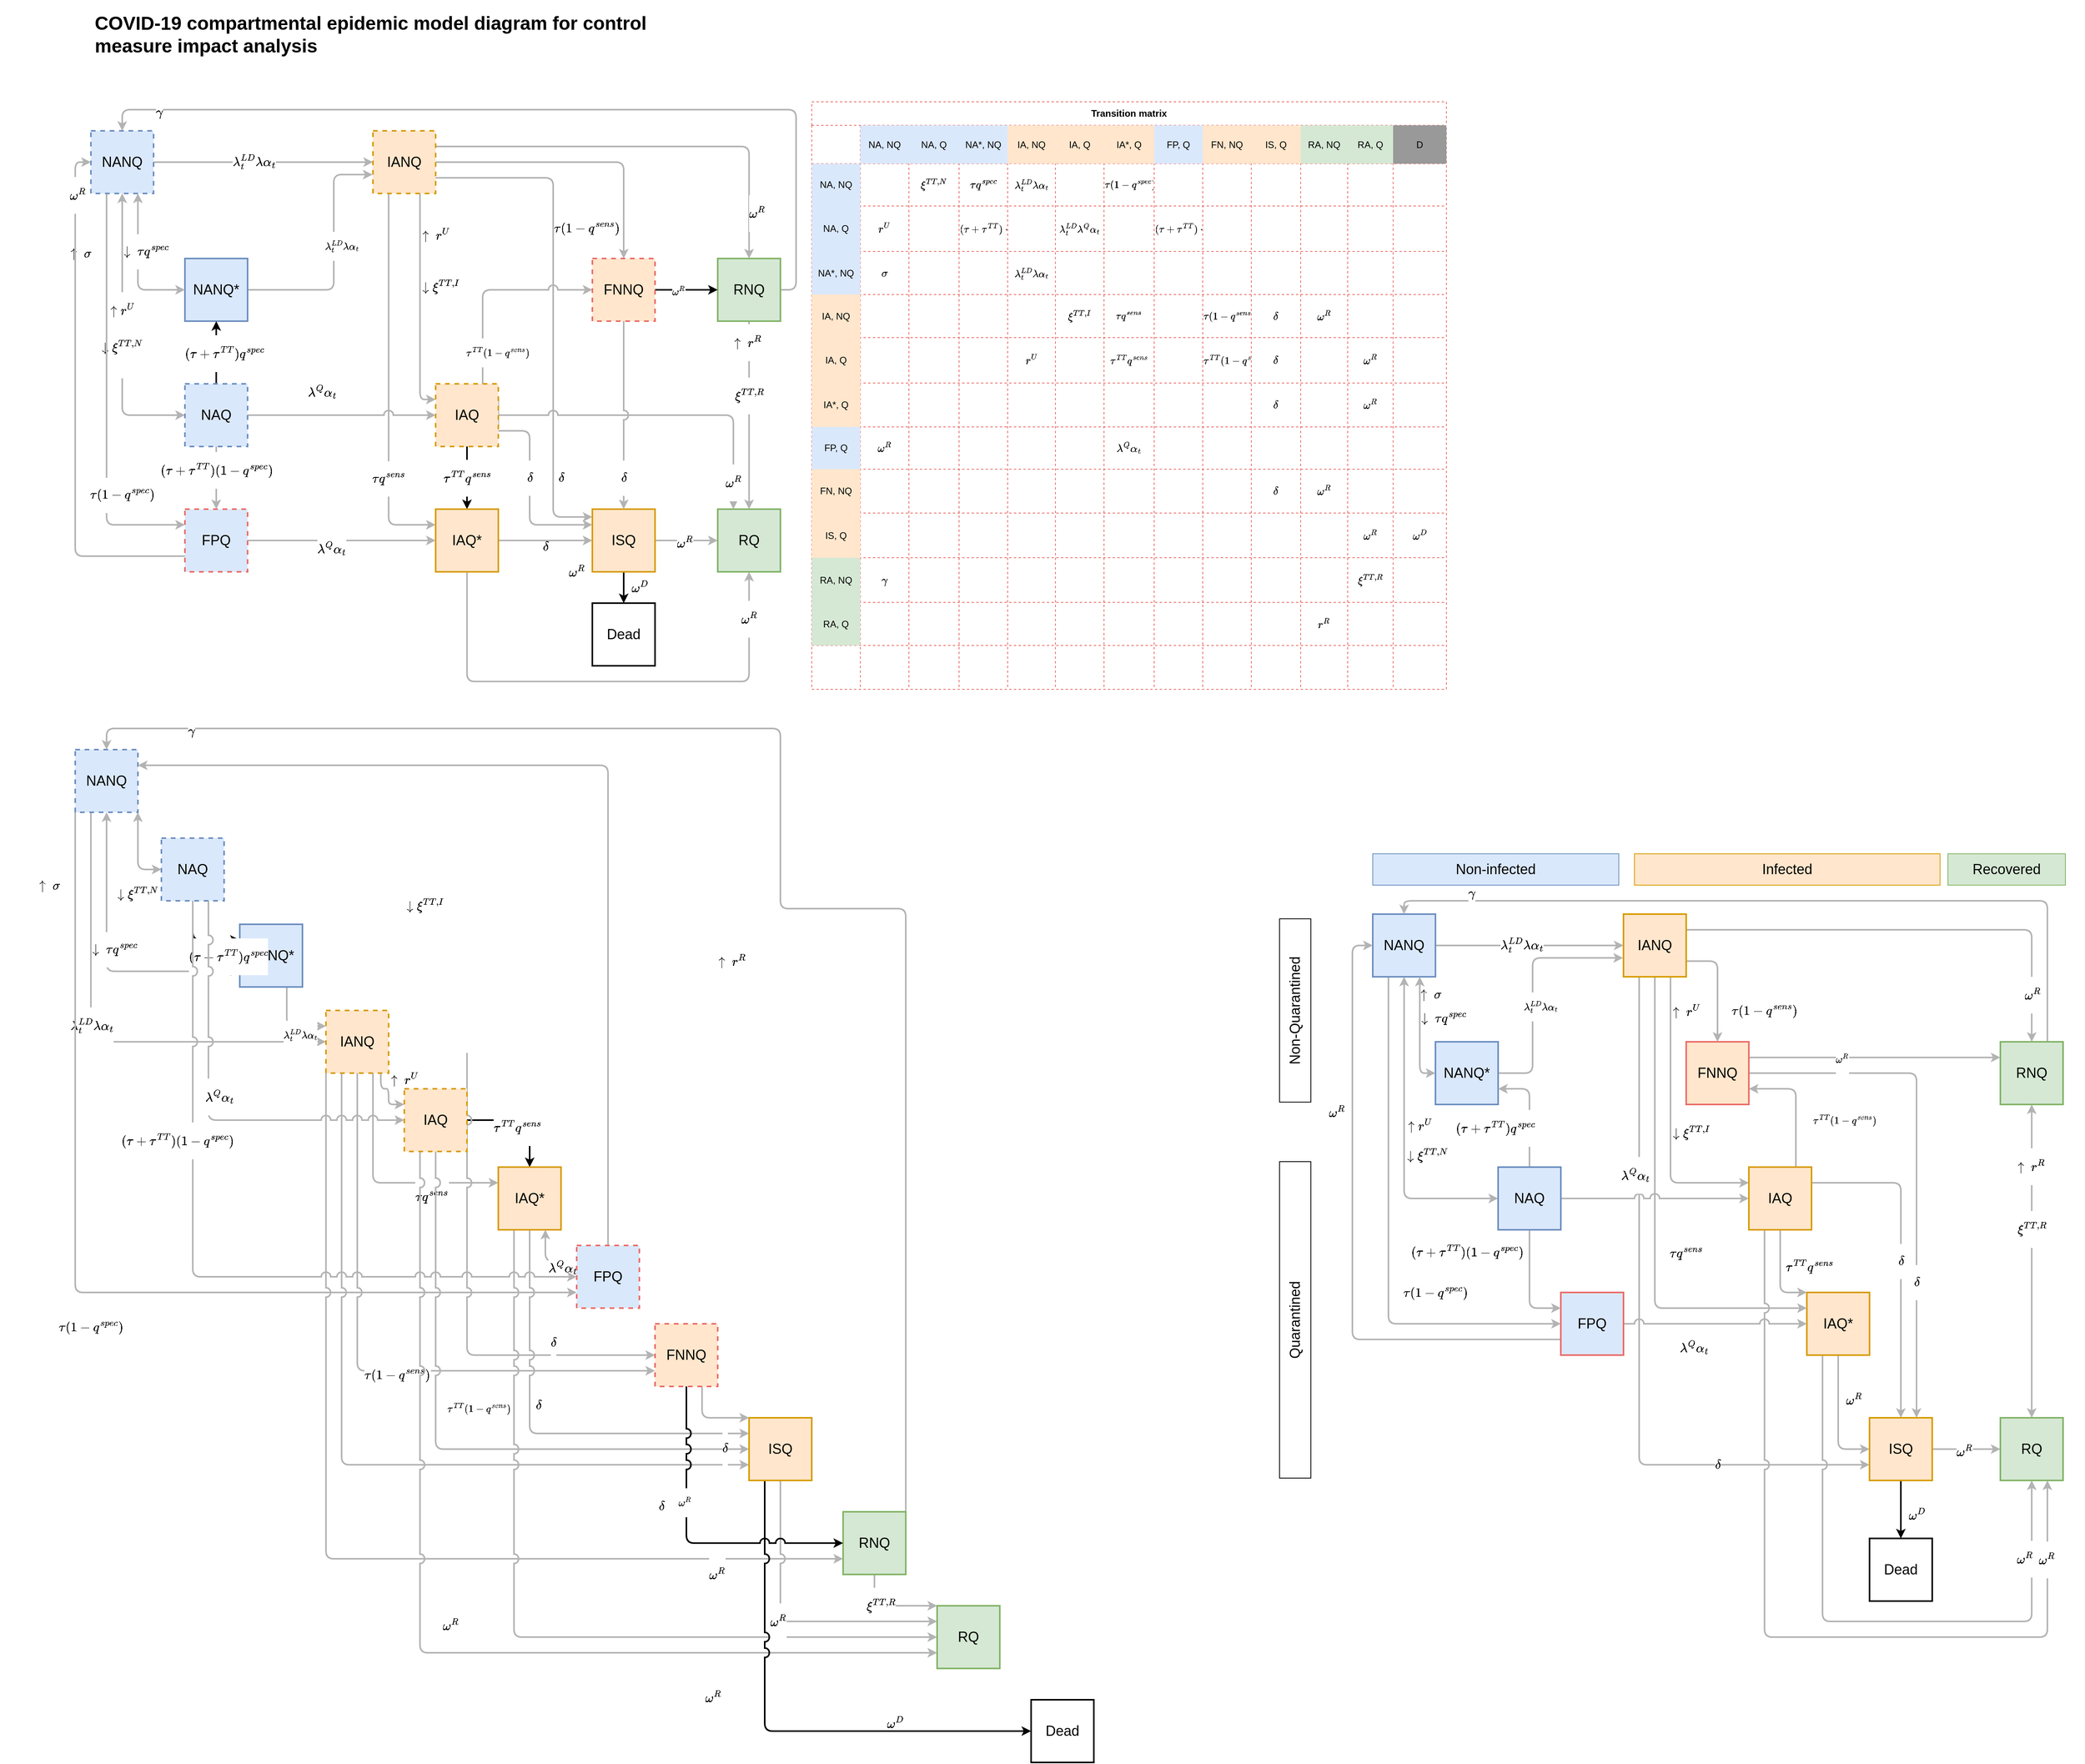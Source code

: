 <mxfile version="14.6.13" type="device" pages="6"><diagram id="ZYUIicswylzh_rdNQMHj" name="Model_diagram"><mxGraphModel dx="3005" dy="919" grid="1" gridSize="10" guides="1" tooltips="1" connect="1" arrows="1" fold="1" page="1" pageScale="1" pageWidth="1654" pageHeight="1169" math="1" shadow="0"><root><mxCell id="x8KmFHm5Vm_fgjGWSFDS-0"/><mxCell id="x8KmFHm5Vm_fgjGWSFDS-1" parent="x8KmFHm5Vm_fgjGWSFDS-0"/><mxCell id="omJxfnBMMsD-02ZWvqyS-0" value="&lt;h1&gt;COVID-19 compartmental epidemic model diagram for control measure impact analysis&lt;br&gt;&lt;/h1&gt;" style="text;html=1;strokeColor=none;fillColor=none;spacing=5;spacingTop=-20;whiteSpace=wrap;overflow=hidden;rounded=0;dashed=1;align=left;verticalAlign=top;" parent="x8KmFHm5Vm_fgjGWSFDS-1" vertex="1"><mxGeometry x="40" y="40" width="780" height="70" as="geometry"/></mxCell><mxCell id="SBVmqfrQeAcM8AfrScpC-2" value="" style="edgeStyle=orthogonalEdgeStyle;rounded=1;jumpStyle=arc;jumpSize=10;orthogonalLoop=1;jettySize=auto;html=1;strokeWidth=2;strokeColor=#B3B3B3;" parent="x8KmFHm5Vm_fgjGWSFDS-1" source="SBVmqfrQeAcM8AfrScpC-0" target="SBVmqfrQeAcM8AfrScpC-1" edge="1"><mxGeometry relative="1" as="geometry"/></mxCell><mxCell id="IbY7rwUbfCRjnow3xjpC-6" value="&lt;font style=&quot;font-size: 14px&quot;&gt;$$\lambda^{LD}_t \lambda \alpha_t$$&lt;/font&gt;" style="edgeLabel;html=1;align=center;verticalAlign=middle;resizable=0;points=[];" parent="SBVmqfrQeAcM8AfrScpC-2" vertex="1" connectable="0"><mxGeometry x="-0.085" y="1" relative="1" as="geometry"><mxPoint as="offset"/></mxGeometry></mxCell><mxCell id="IbY7rwUbfCRjnow3xjpC-0" style="edgeStyle=orthogonalEdgeStyle;rounded=1;orthogonalLoop=1;jettySize=auto;html=1;strokeWidth=2;startArrow=classic;startFill=1;exitX=0.75;exitY=1;exitDx=0;exitDy=0;entryX=0;entryY=0.5;entryDx=0;entryDy=0;strokeColor=#B3B3B3;" parent="x8KmFHm5Vm_fgjGWSFDS-1" source="SBVmqfrQeAcM8AfrScpC-0" target="SBVmqfrQeAcM8AfrScpC-3" edge="1"><mxGeometry relative="1" as="geometry"/></mxCell><mxCell id="IbY7rwUbfCRjnow3xjpC-4" value="&lt;font style=&quot;font-size: 14px&quot;&gt;$$\downarrow\&amp;nbsp;&lt;br&gt;\tau q^{spec}$$&lt;/font&gt;" style="edgeLabel;html=1;align=center;verticalAlign=middle;resizable=0;points=[];" parent="IbY7rwUbfCRjnow3xjpC-0" vertex="1" connectable="0"><mxGeometry x="0.07" y="-1" relative="1" as="geometry"><mxPoint x="11" y="-24.57" as="offset"/></mxGeometry></mxCell><mxCell id="IbY7rwUbfCRjnow3xjpC-2" style="edgeStyle=orthogonalEdgeStyle;rounded=1;orthogonalLoop=1;jettySize=auto;html=1;entryX=0;entryY=0.5;entryDx=0;entryDy=0;strokeWidth=2;startArrow=classic;startFill=1;exitX=0.5;exitY=1;exitDx=0;exitDy=0;strokeColor=#B3B3B3;" parent="x8KmFHm5Vm_fgjGWSFDS-1" source="SBVmqfrQeAcM8AfrScpC-0" target="IbY7rwUbfCRjnow3xjpC-1" edge="1"><mxGeometry relative="1" as="geometry"><Array as="points"><mxPoint x="80" y="560"/></Array></mxGeometry></mxCell><mxCell id="IbY7rwUbfCRjnow3xjpC-5" value="&lt;font style=&quot;font-size: 14px&quot;&gt;$$\uparrow r^U$$&lt;/font&gt;" style="edgeLabel;html=1;align=center;verticalAlign=middle;resizable=0;points=[];" parent="IbY7rwUbfCRjnow3xjpC-2" vertex="1" connectable="0"><mxGeometry x="-0.643" y="3" relative="1" as="geometry"><mxPoint x="-3" y="84" as="offset"/></mxGeometry></mxCell><mxCell id="IbY7rwUbfCRjnow3xjpC-295" value="&lt;font style=&quot;font-size: 14px&quot;&gt;$$\downarrow \xi^{TT,N}$$&amp;nbsp;&lt;/font&gt;" style="edgeLabel;html=1;align=center;verticalAlign=middle;resizable=0;points=[];" parent="IbY7rwUbfCRjnow3xjpC-2" vertex="1" connectable="0"><mxGeometry x="-0.293" y="2" relative="1" as="geometry"><mxPoint x="-2" y="75.0" as="offset"/></mxGeometry></mxCell><mxCell id="IbY7rwUbfCRjnow3xjpC-7" style="edgeStyle=orthogonalEdgeStyle;rounded=1;orthogonalLoop=1;jettySize=auto;html=1;entryX=0;entryY=0.25;entryDx=0;entryDy=0;strokeWidth=2;startArrow=none;startFill=0;exitX=0.25;exitY=1;exitDx=0;exitDy=0;strokeColor=#B3B3B3;" parent="x8KmFHm5Vm_fgjGWSFDS-1" source="SBVmqfrQeAcM8AfrScpC-0" target="SBVmqfrQeAcM8AfrScpC-42" edge="1"><mxGeometry relative="1" as="geometry"><Array as="points"><mxPoint x="60" y="700"/></Array></mxGeometry></mxCell><mxCell id="IbY7rwUbfCRjnow3xjpC-8" value="&lt;font style=&quot;font-size: 14px&quot;&gt;$$\tau (1-q^{spec})$$&lt;/font&gt;" style="edgeLabel;html=1;align=center;verticalAlign=middle;resizable=0;points=[];" parent="IbY7rwUbfCRjnow3xjpC-7" vertex="1" connectable="0"><mxGeometry x="-0.254" y="1" relative="1" as="geometry"><mxPoint x="19" y="190.14" as="offset"/></mxGeometry></mxCell><mxCell id="IbY7rwUbfCRjnow3xjpC-16" value="&lt;font style=&quot;font-size: 14px&quot;&gt;$$\uparrow\&amp;nbsp;&lt;br&gt;\sigma$$&lt;/font&gt;" style="edgeLabel;html=1;align=center;verticalAlign=middle;resizable=0;points=[];" parent="IbY7rwUbfCRjnow3xjpC-7" vertex="1" connectable="0"><mxGeometry x="-0.952" y="1" relative="1" as="geometry"><mxPoint x="-34.29" y="64" as="offset"/></mxGeometry></mxCell><mxCell id="SBVmqfrQeAcM8AfrScpC-0" value="&lt;font style=&quot;font-size: 18px&quot;&gt;NANQ&lt;/font&gt;" style="whiteSpace=wrap;html=1;aspect=fixed;strokeWidth=2;fillColor=#dae8fc;align=center;rounded=0;strokeColor=#6c8ebf;dashed=1;" parent="x8KmFHm5Vm_fgjGWSFDS-1" vertex="1"><mxGeometry x="40" y="197" width="80" height="80" as="geometry"/></mxCell><mxCell id="SBVmqfrQeAcM8AfrScpC-46" style="edgeStyle=orthogonalEdgeStyle;rounded=1;jumpStyle=arc;jumpSize=10;orthogonalLoop=1;jettySize=auto;html=1;exitX=1;exitY=0.5;exitDx=0;exitDy=0;entryX=0.5;entryY=0;entryDx=0;entryDy=0;strokeWidth=2;strokeColor=#B3B3B3;" parent="x8KmFHm5Vm_fgjGWSFDS-1" source="SBVmqfrQeAcM8AfrScpC-1" target="SBVmqfrQeAcM8AfrScpC-45" edge="1"><mxGeometry relative="1" as="geometry"/></mxCell><mxCell id="IbY7rwUbfCRjnow3xjpC-23" value="&lt;font style=&quot;font-size: 14px&quot;&gt;$$\tau (1-q^{sens})$$&lt;/font&gt;" style="edgeLabel;html=1;align=center;verticalAlign=middle;resizable=0;points=[];" parent="SBVmqfrQeAcM8AfrScpC-46" vertex="1" connectable="0"><mxGeometry x="-0.211" y="1" relative="1" as="geometry"><mxPoint x="49.66" y="86" as="offset"/></mxGeometry></mxCell><mxCell id="IbY7rwUbfCRjnow3xjpC-19" style="edgeStyle=orthogonalEdgeStyle;rounded=1;jumpStyle=arc;jumpSize=10;orthogonalLoop=1;jettySize=auto;html=1;entryX=0;entryY=0.25;entryDx=0;entryDy=0;startArrow=none;startFill=0;strokeWidth=2;exitX=0.75;exitY=1;exitDx=0;exitDy=0;strokeColor=#B3B3B3;" parent="x8KmFHm5Vm_fgjGWSFDS-1" source="SBVmqfrQeAcM8AfrScpC-1" target="SBVmqfrQeAcM8AfrScpC-28" edge="1"><mxGeometry relative="1" as="geometry"/></mxCell><mxCell id="IbY7rwUbfCRjnow3xjpC-26" value="&lt;font style=&quot;font-size: 14px&quot;&gt;$$\uparrow \ r^U$$&lt;/font&gt;" style="edgeLabel;html=1;align=center;verticalAlign=middle;resizable=0;points=[];" parent="IbY7rwUbfCRjnow3xjpC-19" vertex="1" connectable="0"><mxGeometry x="-0.628" y="2" relative="1" as="geometry"><mxPoint x="18" y="3.553e-15" as="offset"/></mxGeometry></mxCell><mxCell id="IbY7rwUbfCRjnow3xjpC-21" style="edgeStyle=orthogonalEdgeStyle;rounded=1;jumpStyle=arc;jumpSize=10;orthogonalLoop=1;jettySize=auto;html=1;startArrow=none;startFill=0;strokeWidth=2;exitX=0.25;exitY=1;exitDx=0;exitDy=0;entryX=0;entryY=0.25;entryDx=0;entryDy=0;strokeColor=#B3B3B3;" parent="x8KmFHm5Vm_fgjGWSFDS-1" source="SBVmqfrQeAcM8AfrScpC-1" target="SBVmqfrQeAcM8AfrScpC-32" edge="1"><mxGeometry relative="1" as="geometry"><mxPoint x="360" y="942.069" as="targetPoint"/><Array as="points"><mxPoint x="420" y="700"/></Array></mxGeometry></mxCell><mxCell id="IbY7rwUbfCRjnow3xjpC-22" value="&lt;font style=&quot;font-size: 14px&quot;&gt;$$\tau q^{sens}$$&lt;/font&gt;" style="edgeLabel;html=1;align=center;verticalAlign=middle;resizable=0;points=[];" parent="IbY7rwUbfCRjnow3xjpC-21" vertex="1" connectable="0"><mxGeometry x="0.432" relative="1" as="geometry"><mxPoint y="17.29" as="offset"/></mxGeometry></mxCell><mxCell id="IbY7rwUbfCRjnow3xjpC-24" style="edgeStyle=orthogonalEdgeStyle;rounded=1;jumpStyle=arc;jumpSize=10;orthogonalLoop=1;jettySize=auto;html=1;startArrow=none;startFill=0;strokeWidth=2;exitX=1;exitY=0.25;exitDx=0;exitDy=0;strokeColor=#B3B3B3;" parent="x8KmFHm5Vm_fgjGWSFDS-1" source="SBVmqfrQeAcM8AfrScpC-1" target="SBVmqfrQeAcM8AfrScpC-12" edge="1"><mxGeometry relative="1" as="geometry"/></mxCell><mxCell id="IbY7rwUbfCRjnow3xjpC-25" value="&lt;font style=&quot;font-size: 14px&quot;&gt;$$\omega^R$$&lt;/font&gt;" style="edgeLabel;html=1;align=center;verticalAlign=middle;resizable=0;points=[];" parent="IbY7rwUbfCRjnow3xjpC-24" vertex="1" connectable="0"><mxGeometry y="-81" relative="1" as="geometry"><mxPoint x="138.57" y="4" as="offset"/></mxGeometry></mxCell><mxCell id="IbY7rwUbfCRjnow3xjpC-31" style="edgeStyle=orthogonalEdgeStyle;rounded=1;jumpStyle=arc;jumpSize=10;orthogonalLoop=1;jettySize=auto;html=1;startArrow=none;startFill=0;strokeWidth=2;entryX=0.001;entryY=0.125;entryDx=0;entryDy=0;entryPerimeter=0;exitX=1;exitY=0.75;exitDx=0;exitDy=0;strokeColor=#B3B3B3;" parent="x8KmFHm5Vm_fgjGWSFDS-1" source="SBVmqfrQeAcM8AfrScpC-1" target="SBVmqfrQeAcM8AfrScpC-34" edge="1"><mxGeometry relative="1" as="geometry"><mxPoint x="540" y="816" as="targetPoint"/><Array as="points"><mxPoint x="630" y="257"/><mxPoint x="630" y="690"/></Array></mxGeometry></mxCell><mxCell id="IbY7rwUbfCRjnow3xjpC-32" value="&lt;font style=&quot;font-size: 14px&quot;&gt;$$\delta$$&lt;/font&gt;" style="edgeLabel;html=1;align=center;verticalAlign=middle;resizable=0;points=[];" parent="IbY7rwUbfCRjnow3xjpC-31" vertex="1" connectable="0"><mxGeometry x="0.798" y="-1" relative="1" as="geometry"><mxPoint x="-9" y="51.29" as="offset"/></mxGeometry></mxCell><mxCell id="SBVmqfrQeAcM8AfrScpC-1" value="&lt;font style=&quot;font-size: 18px&quot;&gt;IANQ&lt;/font&gt;" style="whiteSpace=wrap;html=1;aspect=fixed;strokeWidth=2;fillColor=#ffe6cc;align=center;rounded=0;strokeColor=#d79b00;dashed=1;" parent="x8KmFHm5Vm_fgjGWSFDS-1" vertex="1"><mxGeometry x="400" y="197" width="80" height="80" as="geometry"/></mxCell><mxCell id="IbY7rwUbfCRjnow3xjpC-17" style="edgeStyle=orthogonalEdgeStyle;rounded=1;jumpStyle=arc;jumpSize=10;orthogonalLoop=1;jettySize=auto;html=1;entryX=-0.008;entryY=0.699;entryDx=0;entryDy=0;entryPerimeter=0;startArrow=none;startFill=0;strokeWidth=2;exitX=1;exitY=0.5;exitDx=0;exitDy=0;strokeColor=#B3B3B3;" parent="x8KmFHm5Vm_fgjGWSFDS-1" source="SBVmqfrQeAcM8AfrScpC-3" target="SBVmqfrQeAcM8AfrScpC-1" edge="1"><mxGeometry relative="1" as="geometry"><Array as="points"><mxPoint x="350" y="400"/><mxPoint x="350" y="253"/></Array></mxGeometry></mxCell><mxCell id="IbY7rwUbfCRjnow3xjpC-18" value="$$\lambda^{LD}_t \lambda \alpha_t$$" style="edgeLabel;html=1;align=center;verticalAlign=middle;resizable=0;points=[];" parent="IbY7rwUbfCRjnow3xjpC-17" vertex="1" connectable="0"><mxGeometry x="0.145" y="-1" relative="1" as="geometry"><mxPoint x="9" y="9.31" as="offset"/></mxGeometry></mxCell><mxCell id="SBVmqfrQeAcM8AfrScpC-3" value="&lt;font style=&quot;font-size: 18px&quot;&gt;NANQ*&lt;/font&gt;" style="whiteSpace=wrap;html=1;aspect=fixed;strokeWidth=2;fillColor=#dae8fc;align=center;rounded=0;strokeColor=#6c8ebf;" parent="x8KmFHm5Vm_fgjGWSFDS-1" vertex="1"><mxGeometry x="160" y="360" width="80" height="80" as="geometry"/></mxCell><mxCell id="SBVmqfrQeAcM8AfrScpC-19" style="edgeStyle=orthogonalEdgeStyle;rounded=1;jumpStyle=arc;jumpSize=10;orthogonalLoop=1;jettySize=auto;html=1;entryX=0.5;entryY=0;entryDx=0;entryDy=0;strokeWidth=2;fillColor=#e1d5e7;exitX=1;exitY=0.5;exitDx=0;exitDy=0;strokeColor=#B3B3B3;" parent="x8KmFHm5Vm_fgjGWSFDS-1" source="SBVmqfrQeAcM8AfrScpC-12" target="SBVmqfrQeAcM8AfrScpC-0" edge="1"><mxGeometry relative="1" as="geometry"><Array as="points"><mxPoint x="940" y="400"/><mxPoint x="940" y="170"/><mxPoint x="80" y="170"/></Array></mxGeometry></mxCell><mxCell id="IbY7rwUbfCRjnow3xjpC-9" value="&lt;font style=&quot;font-size: 14px&quot;&gt;$$\gamma$$&lt;/font&gt;" style="edgeLabel;html=1;align=center;verticalAlign=middle;resizable=0;points=[];" parent="SBVmqfrQeAcM8AfrScpC-19" vertex="1" connectable="0"><mxGeometry x="0.871" y="3" relative="1" as="geometry"><mxPoint as="offset"/></mxGeometry></mxCell><mxCell id="7Y8eGeKCwoctkOOLlz0V-2" style="edgeStyle=orthogonalEdgeStyle;jumpStyle=arc;jumpSize=10;orthogonalLoop=1;jettySize=auto;html=1;entryX=0.5;entryY=0;entryDx=0;entryDy=0;startFill=0;strokeWidth=2;strokeColor=#B3B3B3;" parent="x8KmFHm5Vm_fgjGWSFDS-1" source="SBVmqfrQeAcM8AfrScpC-12" target="SBVmqfrQeAcM8AfrScpC-36" edge="1"><mxGeometry relative="1" as="geometry"/></mxCell><mxCell id="7Y8eGeKCwoctkOOLlz0V-3" value="&lt;font style=&quot;font-size: 14px&quot;&gt;$$\xi^{TT,R}$$&lt;/font&gt;" style="edgeLabel;html=1;align=center;verticalAlign=middle;resizable=0;points=[];" parent="7Y8eGeKCwoctkOOLlz0V-2" vertex="1" connectable="0"><mxGeometry x="-0.208" relative="1" as="geometry"><mxPoint as="offset"/></mxGeometry></mxCell><mxCell id="SBVmqfrQeAcM8AfrScpC-12" value="&lt;font style=&quot;font-size: 18px&quot;&gt;RNQ&lt;/font&gt;" style="whiteSpace=wrap;html=1;aspect=fixed;strokeWidth=2;fillColor=#d5e8d4;align=center;rounded=0;strokeColor=#82b366;" parent="x8KmFHm5Vm_fgjGWSFDS-1" vertex="1"><mxGeometry x="840" y="360" width="80" height="80" as="geometry"/></mxCell><mxCell id="SBVmqfrQeAcM8AfrScpC-21" value="&lt;font style=&quot;font-size: 18px&quot;&gt;Dead&lt;/font&gt;" style="whiteSpace=wrap;html=1;aspect=fixed;strokeWidth=2;fillColor=#ffffff;align=center;rounded=0;" parent="x8KmFHm5Vm_fgjGWSFDS-1" vertex="1"><mxGeometry x="680" y="800" width="80" height="80" as="geometry"/></mxCell><mxCell id="SBVmqfrQeAcM8AfrScpC-25" value="" style="edgeStyle=orthogonalEdgeStyle;rounded=1;jumpStyle=arc;jumpSize=10;orthogonalLoop=1;jettySize=auto;html=1;strokeWidth=2;" parent="x8KmFHm5Vm_fgjGWSFDS-1" source="SBVmqfrQeAcM8AfrScpC-28" target="SBVmqfrQeAcM8AfrScpC-32" edge="1"><mxGeometry relative="1" as="geometry"/></mxCell><mxCell id="IbY7rwUbfCRjnow3xjpC-27" value="&lt;font style=&quot;font-size: 14px&quot;&gt;$$\tau^{TT} q^{sens}$$&lt;/font&gt;" style="edgeLabel;html=1;align=center;verticalAlign=middle;resizable=0;points=[];" parent="SBVmqfrQeAcM8AfrScpC-25" vertex="1" connectable="0"><mxGeometry x="-0.132" y="-3" relative="1" as="geometry"><mxPoint x="3" y="5.71" as="offset"/></mxGeometry></mxCell><mxCell id="IbY7rwUbfCRjnow3xjpC-29" style="edgeStyle=orthogonalEdgeStyle;rounded=1;jumpStyle=arc;jumpSize=10;orthogonalLoop=1;jettySize=auto;html=1;entryX=0;entryY=0.5;entryDx=0;entryDy=0;startArrow=none;startFill=0;strokeWidth=2;exitX=1;exitY=0.25;exitDx=0;exitDy=0;strokeColor=#B3B3B3;" parent="x8KmFHm5Vm_fgjGWSFDS-1" source="SBVmqfrQeAcM8AfrScpC-28" target="SBVmqfrQeAcM8AfrScpC-45" edge="1"><mxGeometry relative="1" as="geometry"><Array as="points"><mxPoint x="540" y="580"/><mxPoint x="540" y="400"/></Array></mxGeometry></mxCell><mxCell id="IbY7rwUbfCRjnow3xjpC-30" value="$$\tau^{TT}(1-q^{sens})$$" style="edgeLabel;html=1;align=center;verticalAlign=middle;resizable=0;points=[];" parent="IbY7rwUbfCRjnow3xjpC-29" vertex="1" connectable="0"><mxGeometry x="0.282" y="-1" relative="1" as="geometry"><mxPoint x="15.71" y="79" as="offset"/></mxGeometry></mxCell><mxCell id="IbY7rwUbfCRjnow3xjpC-33" style="edgeStyle=orthogonalEdgeStyle;rounded=1;jumpStyle=arc;jumpSize=10;orthogonalLoop=1;jettySize=auto;html=1;startArrow=none;startFill=0;strokeWidth=2;exitX=1;exitY=0.75;exitDx=0;exitDy=0;entryX=0;entryY=0.25;entryDx=0;entryDy=0;strokeColor=#B3B3B3;" parent="x8KmFHm5Vm_fgjGWSFDS-1" source="SBVmqfrQeAcM8AfrScpC-28" target="SBVmqfrQeAcM8AfrScpC-34" edge="1"><mxGeometry relative="1" as="geometry"><mxPoint x="561" y="760" as="targetPoint"/><Array as="points"><mxPoint x="600" y="580"/><mxPoint x="600" y="700"/></Array></mxGeometry></mxCell><mxCell id="IbY7rwUbfCRjnow3xjpC-34" value="&lt;font style=&quot;font-size: 14px&quot;&gt;$$\delta$$&lt;/font&gt;" style="edgeLabel;html=1;align=center;verticalAlign=middle;resizable=0;points=[];" parent="IbY7rwUbfCRjnow3xjpC-33" vertex="1" connectable="0"><mxGeometry x="0.306" y="-1" relative="1" as="geometry"><mxPoint x="1" y="-57.14" as="offset"/></mxGeometry></mxCell><mxCell id="IbY7rwUbfCRjnow3xjpC-35" style="edgeStyle=orthogonalEdgeStyle;rounded=1;jumpStyle=arc;jumpSize=10;orthogonalLoop=1;jettySize=auto;html=1;entryX=0.25;entryY=0;entryDx=0;entryDy=0;startArrow=none;startFill=0;strokeWidth=2;exitX=1;exitY=0.5;exitDx=0;exitDy=0;strokeColor=#B3B3B3;" parent="x8KmFHm5Vm_fgjGWSFDS-1" source="SBVmqfrQeAcM8AfrScpC-28" target="SBVmqfrQeAcM8AfrScpC-36" edge="1"><mxGeometry relative="1" as="geometry"><Array as="points"><mxPoint x="860" y="560"/></Array></mxGeometry></mxCell><mxCell id="IbY7rwUbfCRjnow3xjpC-36" value="&lt;font style=&quot;font-size: 14px&quot;&gt;$$\omega^R$$&lt;/font&gt;" style="edgeLabel;html=1;align=center;verticalAlign=middle;resizable=0;points=[];" parent="IbY7rwUbfCRjnow3xjpC-35" vertex="1" connectable="0"><mxGeometry x="0.561" y="1" relative="1" as="geometry"><mxPoint x="-1" y="57.55" as="offset"/></mxGeometry></mxCell><mxCell id="SBVmqfrQeAcM8AfrScpC-28" value="&lt;font style=&quot;font-size: 18px&quot;&gt;IAQ&lt;/font&gt;" style="whiteSpace=wrap;html=1;aspect=fixed;strokeWidth=2;fillColor=#ffe6cc;align=center;rounded=0;strokeColor=#d79b00;dashed=1;" parent="x8KmFHm5Vm_fgjGWSFDS-1" vertex="1"><mxGeometry x="480" y="520" width="80" height="80" as="geometry"/></mxCell><mxCell id="SBVmqfrQeAcM8AfrScpC-31" value="" style="edgeStyle=orthogonalEdgeStyle;rounded=1;jumpStyle=arc;jumpSize=10;orthogonalLoop=1;jettySize=auto;html=1;strokeWidth=2;strokeColor=#B3B3B3;" parent="x8KmFHm5Vm_fgjGWSFDS-1" source="SBVmqfrQeAcM8AfrScpC-32" target="SBVmqfrQeAcM8AfrScpC-34" edge="1"><mxGeometry relative="1" as="geometry"/></mxCell><mxCell id="IbY7rwUbfCRjnow3xjpC-37" value="&lt;font style=&quot;font-size: 14px&quot;&gt;$$\delta$$&lt;/font&gt;" style="edgeLabel;html=1;align=center;verticalAlign=middle;resizable=0;points=[];" parent="SBVmqfrQeAcM8AfrScpC-31" vertex="1" connectable="0"><mxGeometry x="-0.171" relative="1" as="geometry"><mxPoint x="30" y="-80" as="offset"/></mxGeometry></mxCell><mxCell id="IbY7rwUbfCRjnow3xjpC-38" style="edgeStyle=orthogonalEdgeStyle;rounded=1;jumpStyle=arc;jumpSize=10;orthogonalLoop=1;jettySize=auto;html=1;entryX=0.5;entryY=1;entryDx=0;entryDy=0;startArrow=none;startFill=0;strokeWidth=2;strokeColor=#B3B3B3;" parent="x8KmFHm5Vm_fgjGWSFDS-1" source="SBVmqfrQeAcM8AfrScpC-32" target="SBVmqfrQeAcM8AfrScpC-36" edge="1"><mxGeometry relative="1" as="geometry"><Array as="points"><mxPoint x="520" y="900"/><mxPoint x="880" y="900"/></Array></mxGeometry></mxCell><mxCell id="IbY7rwUbfCRjnow3xjpC-39" value="&lt;font style=&quot;font-size: 14px&quot;&gt;$$\omega^R$$&lt;/font&gt;" style="edgeLabel;html=1;align=center;verticalAlign=middle;resizable=0;points=[];" parent="IbY7rwUbfCRjnow3xjpC-38" vertex="1" connectable="0"><mxGeometry x="0.326" y="-3" relative="1" as="geometry"><mxPoint x="75.71" y="-83" as="offset"/></mxGeometry></mxCell><mxCell id="SBVmqfrQeAcM8AfrScpC-32" value="&lt;font style=&quot;font-size: 18px&quot;&gt;IAQ*&lt;/font&gt;" style="whiteSpace=wrap;html=1;aspect=fixed;strokeWidth=2;fillColor=#ffe6cc;align=center;rounded=0;strokeColor=#d79b00;" parent="x8KmFHm5Vm_fgjGWSFDS-1" vertex="1"><mxGeometry x="480" y="680" width="80" height="80" as="geometry"/></mxCell><mxCell id="SBVmqfrQeAcM8AfrScpC-33" value="" style="edgeStyle=orthogonalEdgeStyle;rounded=1;jumpStyle=arc;jumpSize=10;orthogonalLoop=1;jettySize=auto;html=1;strokeWidth=2;strokeColor=#B3B3B3;" parent="x8KmFHm5Vm_fgjGWSFDS-1" source="SBVmqfrQeAcM8AfrScpC-34" target="SBVmqfrQeAcM8AfrScpC-36" edge="1"><mxGeometry relative="1" as="geometry"/></mxCell><mxCell id="IbY7rwUbfCRjnow3xjpC-47" value="&lt;font style=&quot;font-size: 14px&quot;&gt;$$\omega^R$$&lt;/font&gt;" style="edgeLabel;html=1;align=center;verticalAlign=middle;resizable=0;points=[];" parent="SBVmqfrQeAcM8AfrScpC-33" vertex="1" connectable="0"><mxGeometry x="-0.055" y="-3" relative="1" as="geometry"><mxPoint as="offset"/></mxGeometry></mxCell><mxCell id="SBVmqfrQeAcM8AfrScpC-41" style="edgeStyle=orthogonalEdgeStyle;rounded=1;jumpStyle=arc;jumpSize=10;orthogonalLoop=1;jettySize=auto;html=1;exitX=0.5;exitY=1;exitDx=0;exitDy=0;strokeWidth=2;entryX=0.5;entryY=0;entryDx=0;entryDy=0;" parent="x8KmFHm5Vm_fgjGWSFDS-1" source="SBVmqfrQeAcM8AfrScpC-34" target="SBVmqfrQeAcM8AfrScpC-21" edge="1"><mxGeometry relative="1" as="geometry"><Array as="points"/><mxPoint x="720" y="790" as="targetPoint"/></mxGeometry></mxCell><mxCell id="IbY7rwUbfCRjnow3xjpC-48" value="&lt;font style=&quot;font-size: 14px&quot;&gt;$$\omega^D$$&lt;/font&gt;" style="edgeLabel;html=1;align=center;verticalAlign=middle;resizable=0;points=[];labelBackgroundColor=none;" parent="SBVmqfrQeAcM8AfrScpC-41" vertex="1" connectable="0"><mxGeometry x="0.415" y="1" relative="1" as="geometry"><mxPoint x="19" y="-8.76" as="offset"/></mxGeometry></mxCell><mxCell id="SBVmqfrQeAcM8AfrScpC-34" value="&lt;font style=&quot;font-size: 18px&quot;&gt;ISQ&lt;/font&gt;" style="whiteSpace=wrap;html=1;aspect=fixed;strokeWidth=2;fillColor=#ffe6cc;align=center;rounded=0;strokeColor=#d79b00;" parent="x8KmFHm5Vm_fgjGWSFDS-1" vertex="1"><mxGeometry x="680" y="680" width="80" height="80" as="geometry"/></mxCell><mxCell id="SBVmqfrQeAcM8AfrScpC-36" value="&lt;font style=&quot;font-size: 18px&quot;&gt;RQ&lt;/font&gt;" style="whiteSpace=wrap;html=1;aspect=fixed;strokeWidth=2;fillColor=#d5e8d4;align=center;rounded=0;strokeColor=#82b366;" parent="x8KmFHm5Vm_fgjGWSFDS-1" vertex="1"><mxGeometry x="840" y="680" width="80" height="80" as="geometry"/></mxCell><mxCell id="SBVmqfrQeAcM8AfrScpC-53" style="edgeStyle=orthogonalEdgeStyle;rounded=1;jumpStyle=arc;jumpSize=10;orthogonalLoop=1;jettySize=auto;html=1;strokeWidth=2;exitX=1;exitY=0.5;exitDx=0;exitDy=0;strokeColor=#B3B3B3;" parent="x8KmFHm5Vm_fgjGWSFDS-1" source="SBVmqfrQeAcM8AfrScpC-42" target="SBVmqfrQeAcM8AfrScpC-32" edge="1"><mxGeometry relative="1" as="geometry"/></mxCell><mxCell id="IbY7rwUbfCRjnow3xjpC-42" value="&lt;font style=&quot;font-size: 14px&quot;&gt;$$\lambda^Q \alpha_t$$&lt;/font&gt;" style="edgeLabel;html=1;align=center;verticalAlign=middle;resizable=0;points=[];" parent="SBVmqfrQeAcM8AfrScpC-53" vertex="1" connectable="0"><mxGeometry x="-0.216" y="-1" relative="1" as="geometry"><mxPoint x="12.86" y="9" as="offset"/></mxGeometry></mxCell><mxCell id="IbY7rwUbfCRjnow3xjpC-40" style="edgeStyle=orthogonalEdgeStyle;rounded=1;jumpStyle=arc;jumpSize=10;orthogonalLoop=1;jettySize=auto;html=1;entryX=0;entryY=0.5;entryDx=0;entryDy=0;startArrow=none;startFill=0;strokeWidth=2;exitX=0;exitY=0.75;exitDx=0;exitDy=0;strokeColor=#B3B3B3;" parent="x8KmFHm5Vm_fgjGWSFDS-1" source="SBVmqfrQeAcM8AfrScpC-42" target="SBVmqfrQeAcM8AfrScpC-0" edge="1"><mxGeometry relative="1" as="geometry"><Array as="points"><mxPoint x="20" y="740"/><mxPoint x="20" y="237"/></Array></mxGeometry></mxCell><mxCell id="IbY7rwUbfCRjnow3xjpC-41" value="&lt;font style=&quot;font-size: 14px&quot;&gt;$$\omega^R$$&lt;/font&gt;" style="edgeLabel;html=1;align=center;verticalAlign=middle;resizable=0;points=[];" parent="IbY7rwUbfCRjnow3xjpC-40" vertex="1" connectable="0"><mxGeometry x="0.077" y="-3" relative="1" as="geometry"><mxPoint y="-244.14" as="offset"/></mxGeometry></mxCell><mxCell id="SBVmqfrQeAcM8AfrScpC-42" value="&lt;font style=&quot;font-size: 18px&quot;&gt;FPQ&lt;/font&gt;" style="whiteSpace=wrap;html=1;aspect=fixed;strokeWidth=2;fillColor=#dae8fc;align=center;rounded=0;dashed=1;strokeColor=#EA6B66;" parent="x8KmFHm5Vm_fgjGWSFDS-1" vertex="1"><mxGeometry x="160" y="680" width="80" height="80" as="geometry"/></mxCell><mxCell id="IbY7rwUbfCRjnow3xjpC-43" style="edgeStyle=orthogonalEdgeStyle;rounded=1;jumpStyle=arc;jumpSize=10;orthogonalLoop=1;jettySize=auto;html=1;startArrow=none;startFill=0;strokeWidth=2;strokeColor=#B3B3B3;" parent="x8KmFHm5Vm_fgjGWSFDS-1" source="SBVmqfrQeAcM8AfrScpC-45" target="SBVmqfrQeAcM8AfrScpC-34" edge="1"><mxGeometry relative="1" as="geometry"><Array as="points"><mxPoint x="720" y="620"/><mxPoint x="720" y="620"/></Array></mxGeometry></mxCell><mxCell id="IbY7rwUbfCRjnow3xjpC-44" value="&lt;font style=&quot;font-size: 14px&quot;&gt;$$\delta$$&lt;/font&gt;" style="edgeLabel;html=1;align=center;verticalAlign=middle;resizable=0;points=[];" parent="IbY7rwUbfCRjnow3xjpC-43" vertex="1" connectable="0"><mxGeometry x="0.355" y="-1" relative="1" as="geometry"><mxPoint x="1" y="37.55" as="offset"/></mxGeometry></mxCell><mxCell id="IbY7rwUbfCRjnow3xjpC-45" style="edgeStyle=orthogonalEdgeStyle;rounded=1;jumpStyle=arc;jumpSize=10;orthogonalLoop=1;jettySize=auto;html=1;entryX=0;entryY=0.5;entryDx=0;entryDy=0;startArrow=none;startFill=0;strokeWidth=2;" parent="x8KmFHm5Vm_fgjGWSFDS-1" source="SBVmqfrQeAcM8AfrScpC-45" target="SBVmqfrQeAcM8AfrScpC-12" edge="1"><mxGeometry relative="1" as="geometry"/></mxCell><mxCell id="IbY7rwUbfCRjnow3xjpC-46" value="$$\omega^R$$" style="edgeLabel;html=1;align=center;verticalAlign=middle;resizable=0;points=[];" parent="IbY7rwUbfCRjnow3xjpC-45" vertex="1" connectable="0"><mxGeometry x="-0.261" y="-2" relative="1" as="geometry"><mxPoint as="offset"/></mxGeometry></mxCell><mxCell id="SBVmqfrQeAcM8AfrScpC-45" value="&lt;font style=&quot;font-size: 18px&quot;&gt;FNNQ&lt;/font&gt;" style="whiteSpace=wrap;html=1;aspect=fixed;strokeWidth=2;fillColor=#ffe6cc;align=center;rounded=0;strokeColor=#EA6B66;dashed=1;" parent="x8KmFHm5Vm_fgjGWSFDS-1" vertex="1"><mxGeometry x="680" y="360" width="80" height="80" as="geometry"/></mxCell><mxCell id="IbY7rwUbfCRjnow3xjpC-10" style="edgeStyle=orthogonalEdgeStyle;rounded=1;orthogonalLoop=1;jettySize=auto;html=1;entryX=0.5;entryY=1;entryDx=0;entryDy=0;strokeWidth=2;" parent="x8KmFHm5Vm_fgjGWSFDS-1" source="IbY7rwUbfCRjnow3xjpC-1" target="SBVmqfrQeAcM8AfrScpC-3" edge="1"><mxGeometry relative="1" as="geometry"/></mxCell><mxCell id="IbY7rwUbfCRjnow3xjpC-11" value="&lt;font style=&quot;font-size: 14px&quot;&gt;$$(\tau + \tau^{TT}) q^{spec}$$&lt;/font&gt;" style="edgeLabel;html=1;align=center;verticalAlign=middle;resizable=0;points=[];" parent="IbY7rwUbfCRjnow3xjpC-10" vertex="1" connectable="0"><mxGeometry x="0.523" y="1" relative="1" as="geometry"><mxPoint x="11" y="21.43" as="offset"/></mxGeometry></mxCell><mxCell id="IbY7rwUbfCRjnow3xjpC-12" style="edgeStyle=orthogonalEdgeStyle;rounded=1;orthogonalLoop=1;jettySize=auto;html=1;entryX=0;entryY=0.5;entryDx=0;entryDy=0;strokeWidth=2;jumpStyle=arc;jumpSize=10;strokeColor=#B3B3B3;" parent="x8KmFHm5Vm_fgjGWSFDS-1" source="IbY7rwUbfCRjnow3xjpC-1" target="SBVmqfrQeAcM8AfrScpC-28" edge="1"><mxGeometry relative="1" as="geometry"/></mxCell><mxCell id="IbY7rwUbfCRjnow3xjpC-13" value="&lt;font style=&quot;font-size: 14px&quot;&gt;$$\lambda^Q \alpha_t$$&lt;/font&gt;" style="edgeLabel;html=1;align=center;verticalAlign=middle;resizable=0;points=[];" parent="IbY7rwUbfCRjnow3xjpC-12" vertex="1" connectable="0"><mxGeometry x="0.372" y="3" relative="1" as="geometry"><mxPoint x="-69.66" y="-27" as="offset"/></mxGeometry></mxCell><mxCell id="IbY7rwUbfCRjnow3xjpC-14" style="edgeStyle=orthogonalEdgeStyle;rounded=1;jumpStyle=arc;jumpSize=10;orthogonalLoop=1;jettySize=auto;html=1;strokeWidth=2;exitX=0.5;exitY=1;exitDx=0;exitDy=0;strokeColor=#B3B3B3;entryX=0.5;entryY=0;entryDx=0;entryDy=0;" parent="x8KmFHm5Vm_fgjGWSFDS-1" source="IbY7rwUbfCRjnow3xjpC-1" target="SBVmqfrQeAcM8AfrScpC-42" edge="1"><mxGeometry relative="1" as="geometry"><mxPoint x="210" y="680" as="targetPoint"/></mxGeometry></mxCell><mxCell id="IbY7rwUbfCRjnow3xjpC-15" value="&lt;font style=&quot;font-size: 14px&quot;&gt;$$(\tau + \tau^{TT}) (1-q^{spec})$$&lt;/font&gt;" style="edgeLabel;html=1;align=center;verticalAlign=middle;resizable=0;points=[];" parent="IbY7rwUbfCRjnow3xjpC-14" vertex="1" connectable="0"><mxGeometry x="-0.31" y="-1" relative="1" as="geometry"><mxPoint x="1" y="2" as="offset"/></mxGeometry></mxCell><mxCell id="IbY7rwUbfCRjnow3xjpC-1" value="&lt;font style=&quot;font-size: 18px&quot;&gt;NAQ&lt;/font&gt;" style="whiteSpace=wrap;html=1;aspect=fixed;strokeWidth=2;fillColor=#dae8fc;align=center;rounded=0;strokeColor=#6c8ebf;dashed=1;" parent="x8KmFHm5Vm_fgjGWSFDS-1" vertex="1"><mxGeometry x="160" y="520" width="80" height="80" as="geometry"/></mxCell><mxCell id="IbY7rwUbfCRjnow3xjpC-49" value="Transition matrix" style="shape=table;html=1;whiteSpace=wrap;startSize=30;container=1;collapsible=0;childLayout=tableLayout;fontStyle=1;align=center;dashed=1;strokeColor=#EA6B66;" parent="x8KmFHm5Vm_fgjGWSFDS-1" vertex="1"><mxGeometry x="960" y="160" width="810" height="750" as="geometry"/></mxCell><mxCell id="IbY7rwUbfCRjnow3xjpC-253" style="shape=partialRectangle;html=1;whiteSpace=wrap;collapsible=0;dropTarget=0;pointerEvents=0;fillColor=none;top=0;left=0;bottom=0;right=0;points=[[0,0.5],[1,0.5]];portConstraint=eastwest;" parent="IbY7rwUbfCRjnow3xjpC-49" vertex="1"><mxGeometry y="30" width="810" height="49" as="geometry"/></mxCell><mxCell id="IbY7rwUbfCRjnow3xjpC-266" style="shape=partialRectangle;html=1;whiteSpace=wrap;connectable=0;fillColor=none;top=0;left=0;bottom=0;right=0;overflow=hidden;" parent="IbY7rwUbfCRjnow3xjpC-253" vertex="1"><mxGeometry width="62" height="49" as="geometry"/></mxCell><mxCell id="IbY7rwUbfCRjnow3xjpC-254" value="NA, NQ" style="shape=partialRectangle;html=1;whiteSpace=wrap;connectable=0;fillColor=#dae8fc;top=0;left=0;bottom=0;right=0;overflow=hidden;strokeColor=#6c8ebf;" parent="IbY7rwUbfCRjnow3xjpC-253" vertex="1"><mxGeometry x="62" width="62" height="49" as="geometry"/></mxCell><mxCell id="IbY7rwUbfCRjnow3xjpC-255" value="NA, Q" style="shape=partialRectangle;html=1;whiteSpace=wrap;connectable=0;fillColor=#dae8fc;top=0;left=0;bottom=0;right=0;overflow=hidden;strokeColor=#6c8ebf;" parent="IbY7rwUbfCRjnow3xjpC-253" vertex="1"><mxGeometry x="124" width="64" height="49" as="geometry"/></mxCell><mxCell id="IbY7rwUbfCRjnow3xjpC-256" value="NA*, NQ" style="shape=partialRectangle;html=1;whiteSpace=wrap;connectable=0;fillColor=#dae8fc;top=0;left=0;bottom=0;right=0;overflow=hidden;strokeColor=#6c8ebf;" parent="IbY7rwUbfCRjnow3xjpC-253" vertex="1"><mxGeometry x="188" width="62" height="49" as="geometry"/></mxCell><mxCell id="IbY7rwUbfCRjnow3xjpC-257" value="IA, NQ" style="shape=partialRectangle;html=1;whiteSpace=wrap;connectable=0;fillColor=#ffe6cc;top=0;left=0;bottom=0;right=0;overflow=hidden;strokeColor=#d79b00;" parent="IbY7rwUbfCRjnow3xjpC-253" vertex="1"><mxGeometry x="250" width="61" height="49" as="geometry"/></mxCell><mxCell id="IbY7rwUbfCRjnow3xjpC-258" value="IA, Q" style="shape=partialRectangle;html=1;whiteSpace=wrap;connectable=0;fillColor=#ffe6cc;top=0;left=0;bottom=0;right=0;overflow=hidden;strokeColor=#d79b00;" parent="IbY7rwUbfCRjnow3xjpC-253" vertex="1"><mxGeometry x="311" width="62" height="49" as="geometry"/></mxCell><mxCell id="IbY7rwUbfCRjnow3xjpC-259" value="IA*, Q" style="shape=partialRectangle;html=1;whiteSpace=wrap;connectable=0;fillColor=#ffe6cc;top=0;left=0;bottom=0;right=0;overflow=hidden;strokeColor=#d79b00;" parent="IbY7rwUbfCRjnow3xjpC-253" vertex="1"><mxGeometry x="373" width="64" height="49" as="geometry"/></mxCell><mxCell id="IbY7rwUbfCRjnow3xjpC-260" value="FP, Q" style="shape=partialRectangle;html=1;whiteSpace=wrap;connectable=0;fillColor=#dae8fc;top=0;left=0;bottom=0;right=0;overflow=hidden;strokeColor=#6c8ebf;" parent="IbY7rwUbfCRjnow3xjpC-253" vertex="1"><mxGeometry x="437" width="62" height="49" as="geometry"/></mxCell><mxCell id="IbY7rwUbfCRjnow3xjpC-261" value="FN, NQ" style="shape=partialRectangle;html=1;whiteSpace=wrap;connectable=0;fillColor=#ffe6cc;top=0;left=0;bottom=0;right=0;overflow=hidden;strokeColor=#d79b00;" parent="IbY7rwUbfCRjnow3xjpC-253" vertex="1"><mxGeometry x="499" width="62" height="49" as="geometry"/></mxCell><mxCell id="IbY7rwUbfCRjnow3xjpC-262" value="IS, Q" style="shape=partialRectangle;html=1;whiteSpace=wrap;connectable=0;fillColor=#ffe6cc;top=0;left=0;bottom=0;right=0;overflow=hidden;strokeColor=#d79b00;" parent="IbY7rwUbfCRjnow3xjpC-253" vertex="1"><mxGeometry x="561" width="63" height="49" as="geometry"/></mxCell><mxCell id="IbY7rwUbfCRjnow3xjpC-263" value="RA, NQ" style="shape=partialRectangle;html=1;whiteSpace=wrap;connectable=0;fillColor=#d5e8d4;top=0;left=0;bottom=0;right=0;overflow=hidden;strokeColor=#82b366;" parent="IbY7rwUbfCRjnow3xjpC-253" vertex="1"><mxGeometry x="624" width="60" height="49" as="geometry"/></mxCell><mxCell id="IbY7rwUbfCRjnow3xjpC-264" value="RA, Q" style="shape=partialRectangle;html=1;whiteSpace=wrap;connectable=0;fillColor=#d5e8d4;top=0;left=0;bottom=0;right=0;overflow=hidden;strokeColor=#82b366;" parent="IbY7rwUbfCRjnow3xjpC-253" vertex="1"><mxGeometry x="684" width="58" height="49" as="geometry"/></mxCell><mxCell id="IbY7rwUbfCRjnow3xjpC-265" value="D" style="shape=partialRectangle;html=1;whiteSpace=wrap;connectable=0;top=0;left=0;bottom=0;right=0;overflow=hidden;fillColor=#999999;" parent="IbY7rwUbfCRjnow3xjpC-253" vertex="1"><mxGeometry x="742" width="68" height="49" as="geometry"/></mxCell><mxCell id="IbY7rwUbfCRjnow3xjpC-87" value="" style="shape=partialRectangle;html=1;whiteSpace=wrap;collapsible=0;dropTarget=0;pointerEvents=0;fillColor=none;top=0;left=0;bottom=0;right=0;points=[[0,0.5],[1,0.5]];portConstraint=eastwest;" parent="IbY7rwUbfCRjnow3xjpC-49" vertex="1"><mxGeometry y="79" width="810" height="54" as="geometry"/></mxCell><mxCell id="IbY7rwUbfCRjnow3xjpC-267" value="&lt;span style=&quot;color: rgb(0 , 0 , 0) ; font-family: &amp;#34;helvetica&amp;#34; ; font-size: 12px ; font-style: normal ; font-weight: 400 ; letter-spacing: normal ; text-align: center ; text-indent: 0px ; text-transform: none ; word-spacing: 0px ; display: inline ; float: none&quot;&gt;NA, NQ&lt;/span&gt;" style="shape=partialRectangle;html=1;whiteSpace=wrap;connectable=0;fillColor=#dae8fc;top=0;left=0;bottom=0;right=0;overflow=hidden;strokeColor=#6c8ebf;" parent="IbY7rwUbfCRjnow3xjpC-87" vertex="1"><mxGeometry width="62" height="54" as="geometry"/></mxCell><mxCell id="IbY7rwUbfCRjnow3xjpC-88" value="" style="shape=partialRectangle;html=1;whiteSpace=wrap;connectable=0;fillColor=none;top=0;left=0;bottom=0;right=0;overflow=hidden;" parent="IbY7rwUbfCRjnow3xjpC-87" vertex="1"><mxGeometry x="62" width="62" height="54" as="geometry"/></mxCell><mxCell id="IbY7rwUbfCRjnow3xjpC-89" value="$$\xi^{TT,N}$$" style="shape=partialRectangle;html=1;whiteSpace=wrap;connectable=0;fillColor=none;top=0;left=0;bottom=0;right=0;overflow=hidden;" parent="IbY7rwUbfCRjnow3xjpC-87" vertex="1"><mxGeometry x="124" width="64" height="54" as="geometry"/></mxCell><mxCell id="IbY7rwUbfCRjnow3xjpC-239" value="$$\tau q^{spec}$$" style="shape=partialRectangle;html=1;whiteSpace=wrap;connectable=0;fillColor=none;top=0;left=0;bottom=0;right=0;overflow=hidden;" parent="IbY7rwUbfCRjnow3xjpC-87" vertex="1"><mxGeometry x="188" width="62" height="54" as="geometry"/></mxCell><mxCell id="IbY7rwUbfCRjnow3xjpC-227" value="&lt;span style=&quot;font-size: 11px ; background-color: rgb(255 , 255 , 255)&quot;&gt;$$\lambda^{LD}_t \lambda \alpha_t$$&lt;/span&gt;" style="shape=partialRectangle;html=1;whiteSpace=wrap;connectable=0;fillColor=none;top=0;left=0;bottom=0;right=0;overflow=hidden;" parent="IbY7rwUbfCRjnow3xjpC-87" vertex="1"><mxGeometry x="250" width="61" height="54" as="geometry"/></mxCell><mxCell id="IbY7rwUbfCRjnow3xjpC-215" style="shape=partialRectangle;html=1;whiteSpace=wrap;connectable=0;fillColor=none;top=0;left=0;bottom=0;right=0;overflow=hidden;" parent="IbY7rwUbfCRjnow3xjpC-87" vertex="1"><mxGeometry x="311" width="62" height="54" as="geometry"/></mxCell><mxCell id="IbY7rwUbfCRjnow3xjpC-203" value="&lt;span style=&quot;font-size: 11px ; background-color: rgb(255 , 255 , 255)&quot;&gt;$$\tau (1-q^{spec})$$&lt;/span&gt;" style="shape=partialRectangle;html=1;whiteSpace=wrap;connectable=0;fillColor=none;top=0;left=0;bottom=0;right=0;overflow=hidden;" parent="IbY7rwUbfCRjnow3xjpC-87" vertex="1"><mxGeometry x="373" width="64" height="54" as="geometry"/></mxCell><mxCell id="IbY7rwUbfCRjnow3xjpC-191" style="shape=partialRectangle;html=1;whiteSpace=wrap;connectable=0;fillColor=none;top=0;left=0;bottom=0;right=0;overflow=hidden;" parent="IbY7rwUbfCRjnow3xjpC-87" vertex="1"><mxGeometry x="437" width="62" height="54" as="geometry"/></mxCell><mxCell id="IbY7rwUbfCRjnow3xjpC-179" style="shape=partialRectangle;html=1;whiteSpace=wrap;connectable=0;fillColor=none;top=0;left=0;bottom=0;right=0;overflow=hidden;" parent="IbY7rwUbfCRjnow3xjpC-87" vertex="1"><mxGeometry x="499" width="62" height="54" as="geometry"/></mxCell><mxCell id="IbY7rwUbfCRjnow3xjpC-167" style="shape=partialRectangle;html=1;whiteSpace=wrap;connectable=0;fillColor=none;top=0;left=0;bottom=0;right=0;overflow=hidden;" parent="IbY7rwUbfCRjnow3xjpC-87" vertex="1"><mxGeometry x="561" width="63" height="54" as="geometry"/></mxCell><mxCell id="IbY7rwUbfCRjnow3xjpC-155" style="shape=partialRectangle;html=1;whiteSpace=wrap;connectable=0;fillColor=none;top=0;left=0;bottom=0;right=0;overflow=hidden;" parent="IbY7rwUbfCRjnow3xjpC-87" vertex="1"><mxGeometry x="624" width="60" height="54" as="geometry"/></mxCell><mxCell id="IbY7rwUbfCRjnow3xjpC-143" style="shape=partialRectangle;html=1;whiteSpace=wrap;connectable=0;fillColor=none;top=0;left=0;bottom=0;right=0;overflow=hidden;" parent="IbY7rwUbfCRjnow3xjpC-87" vertex="1"><mxGeometry x="684" width="58" height="54" as="geometry"/></mxCell><mxCell id="IbY7rwUbfCRjnow3xjpC-90" value="" style="shape=partialRectangle;html=1;whiteSpace=wrap;connectable=0;fillColor=none;top=0;left=0;bottom=0;right=0;overflow=hidden;" parent="IbY7rwUbfCRjnow3xjpC-87" vertex="1"><mxGeometry x="742" width="68" height="54" as="geometry"/></mxCell><mxCell id="IbY7rwUbfCRjnow3xjpC-70" value="" style="shape=partialRectangle;html=1;whiteSpace=wrap;collapsible=0;dropTarget=0;pointerEvents=0;fillColor=none;top=0;left=0;bottom=0;right=0;points=[[0,0.5],[1,0.5]];portConstraint=eastwest;" parent="IbY7rwUbfCRjnow3xjpC-49" vertex="1"><mxGeometry y="133" width="810" height="58" as="geometry"/></mxCell><mxCell id="IbY7rwUbfCRjnow3xjpC-268" value="&lt;span&gt;NA, Q&lt;/span&gt;" style="shape=partialRectangle;html=1;whiteSpace=wrap;connectable=0;fillColor=#dae8fc;top=0;left=0;bottom=0;right=0;overflow=hidden;strokeColor=#6c8ebf;" parent="IbY7rwUbfCRjnow3xjpC-70" vertex="1"><mxGeometry width="62" height="58" as="geometry"/></mxCell><mxCell id="IbY7rwUbfCRjnow3xjpC-71" value="$$r^U$$" style="shape=partialRectangle;html=1;whiteSpace=wrap;connectable=0;fillColor=none;top=0;left=0;bottom=0;right=0;overflow=hidden;" parent="IbY7rwUbfCRjnow3xjpC-70" vertex="1"><mxGeometry x="62" width="62" height="58" as="geometry"/></mxCell><mxCell id="IbY7rwUbfCRjnow3xjpC-72" value="" style="shape=partialRectangle;html=1;whiteSpace=wrap;connectable=0;fillColor=none;top=0;left=0;bottom=0;right=0;overflow=hidden;" parent="IbY7rwUbfCRjnow3xjpC-70" vertex="1"><mxGeometry x="124" width="64" height="58" as="geometry"/></mxCell><mxCell id="IbY7rwUbfCRjnow3xjpC-240" value="&lt;span style=&quot;font-size: 11px ; background-color: rgb(255 , 255 , 255)&quot;&gt;$$(\tau + \tau^{TT})\cdot \\ q^{spec}$$&lt;/span&gt;" style="shape=partialRectangle;html=1;whiteSpace=wrap;connectable=0;fillColor=none;top=0;left=0;bottom=0;right=0;overflow=hidden;" parent="IbY7rwUbfCRjnow3xjpC-70" vertex="1"><mxGeometry x="188" width="62" height="58" as="geometry"/></mxCell><mxCell id="IbY7rwUbfCRjnow3xjpC-228" style="shape=partialRectangle;html=1;whiteSpace=wrap;connectable=0;fillColor=none;top=0;left=0;bottom=0;right=0;overflow=hidden;" parent="IbY7rwUbfCRjnow3xjpC-70" vertex="1"><mxGeometry x="250" width="61" height="58" as="geometry"/></mxCell><mxCell id="IbY7rwUbfCRjnow3xjpC-216" value="&lt;span style=&quot;font-size: 11px ; background-color: rgb(255 , 255 , 255)&quot;&gt;$$\lambda^{LD}_t \lambda^Q \alpha_t$$&lt;/span&gt;" style="shape=partialRectangle;html=1;whiteSpace=wrap;connectable=0;fillColor=none;top=0;left=0;bottom=0;right=0;overflow=hidden;" parent="IbY7rwUbfCRjnow3xjpC-70" vertex="1"><mxGeometry x="311" width="62" height="58" as="geometry"/></mxCell><mxCell id="IbY7rwUbfCRjnow3xjpC-204" style="shape=partialRectangle;html=1;whiteSpace=wrap;connectable=0;fillColor=none;top=0;left=0;bottom=0;right=0;overflow=hidden;" parent="IbY7rwUbfCRjnow3xjpC-70" vertex="1"><mxGeometry x="373" width="64" height="58" as="geometry"/></mxCell><mxCell id="IbY7rwUbfCRjnow3xjpC-192" value="&lt;span style=&quot;font-size: 11px ; background-color: rgb(255 , 255 , 255)&quot;&gt;$$(\tau + \tau^{TT})\cdot \\ (1-q^{spec})$$&lt;/span&gt;" style="shape=partialRectangle;html=1;whiteSpace=wrap;connectable=0;fillColor=none;top=0;left=0;bottom=0;right=0;overflow=hidden;" parent="IbY7rwUbfCRjnow3xjpC-70" vertex="1"><mxGeometry x="437" width="62" height="58" as="geometry"/></mxCell><mxCell id="IbY7rwUbfCRjnow3xjpC-180" style="shape=partialRectangle;html=1;whiteSpace=wrap;connectable=0;fillColor=none;top=0;left=0;bottom=0;right=0;overflow=hidden;" parent="IbY7rwUbfCRjnow3xjpC-70" vertex="1"><mxGeometry x="499" width="62" height="58" as="geometry"/></mxCell><mxCell id="IbY7rwUbfCRjnow3xjpC-168" style="shape=partialRectangle;html=1;whiteSpace=wrap;connectable=0;fillColor=none;top=0;left=0;bottom=0;right=0;overflow=hidden;" parent="IbY7rwUbfCRjnow3xjpC-70" vertex="1"><mxGeometry x="561" width="63" height="58" as="geometry"/></mxCell><mxCell id="IbY7rwUbfCRjnow3xjpC-156" style="shape=partialRectangle;html=1;whiteSpace=wrap;connectable=0;fillColor=none;top=0;left=0;bottom=0;right=0;overflow=hidden;" parent="IbY7rwUbfCRjnow3xjpC-70" vertex="1"><mxGeometry x="624" width="60" height="58" as="geometry"/></mxCell><mxCell id="IbY7rwUbfCRjnow3xjpC-144" style="shape=partialRectangle;html=1;whiteSpace=wrap;connectable=0;fillColor=none;top=0;left=0;bottom=0;right=0;overflow=hidden;" parent="IbY7rwUbfCRjnow3xjpC-70" vertex="1"><mxGeometry x="684" width="58" height="58" as="geometry"/></mxCell><mxCell id="IbY7rwUbfCRjnow3xjpC-73" value="" style="shape=partialRectangle;html=1;whiteSpace=wrap;connectable=0;fillColor=none;top=0;left=0;bottom=0;right=0;overflow=hidden;" parent="IbY7rwUbfCRjnow3xjpC-70" vertex="1"><mxGeometry x="742" width="68" height="58" as="geometry"/></mxCell><mxCell id="IbY7rwUbfCRjnow3xjpC-50" value="" style="shape=partialRectangle;html=1;whiteSpace=wrap;collapsible=0;dropTarget=0;pointerEvents=0;fillColor=none;top=0;left=0;bottom=0;right=0;points=[[0,0.5],[1,0.5]];portConstraint=eastwest;" parent="IbY7rwUbfCRjnow3xjpC-49" vertex="1"><mxGeometry y="191" width="810" height="55" as="geometry"/></mxCell><mxCell id="IbY7rwUbfCRjnow3xjpC-269" value="&lt;span&gt;NA*, NQ&lt;/span&gt;" style="shape=partialRectangle;html=1;whiteSpace=wrap;connectable=0;fillColor=#dae8fc;top=0;left=0;bottom=0;right=0;overflow=hidden;strokeColor=#6c8ebf;" parent="IbY7rwUbfCRjnow3xjpC-50" vertex="1"><mxGeometry width="62" height="55" as="geometry"/></mxCell><mxCell id="IbY7rwUbfCRjnow3xjpC-51" value="$$\sigma$$" style="shape=partialRectangle;html=1;whiteSpace=wrap;connectable=0;fillColor=none;top=0;left=0;bottom=0;right=0;overflow=hidden;" parent="IbY7rwUbfCRjnow3xjpC-50" vertex="1"><mxGeometry x="62" width="62" height="55" as="geometry"/></mxCell><mxCell id="IbY7rwUbfCRjnow3xjpC-52" value="" style="shape=partialRectangle;html=1;whiteSpace=wrap;connectable=0;fillColor=none;top=0;left=0;bottom=0;right=0;overflow=hidden;" parent="IbY7rwUbfCRjnow3xjpC-50" vertex="1"><mxGeometry x="124" width="64" height="55" as="geometry"/></mxCell><mxCell id="IbY7rwUbfCRjnow3xjpC-241" style="shape=partialRectangle;html=1;whiteSpace=wrap;connectable=0;fillColor=none;top=0;left=0;bottom=0;right=0;overflow=hidden;" parent="IbY7rwUbfCRjnow3xjpC-50" vertex="1"><mxGeometry x="188" width="62" height="55" as="geometry"/></mxCell><mxCell id="IbY7rwUbfCRjnow3xjpC-229" value="&lt;span style=&quot;font-size: 11px ; background-color: rgb(255 , 255 , 255)&quot;&gt;$$\lambda^{LD}_t \lambda \alpha_t$$&lt;/span&gt;" style="shape=partialRectangle;html=1;whiteSpace=wrap;connectable=0;fillColor=none;top=0;left=0;bottom=0;right=0;overflow=hidden;" parent="IbY7rwUbfCRjnow3xjpC-50" vertex="1"><mxGeometry x="250" width="61" height="55" as="geometry"/></mxCell><mxCell id="IbY7rwUbfCRjnow3xjpC-217" style="shape=partialRectangle;html=1;whiteSpace=wrap;connectable=0;fillColor=none;top=0;left=0;bottom=0;right=0;overflow=hidden;" parent="IbY7rwUbfCRjnow3xjpC-50" vertex="1"><mxGeometry x="311" width="62" height="55" as="geometry"/></mxCell><mxCell id="IbY7rwUbfCRjnow3xjpC-205" style="shape=partialRectangle;html=1;whiteSpace=wrap;connectable=0;fillColor=none;top=0;left=0;bottom=0;right=0;overflow=hidden;" parent="IbY7rwUbfCRjnow3xjpC-50" vertex="1"><mxGeometry x="373" width="64" height="55" as="geometry"/></mxCell><mxCell id="IbY7rwUbfCRjnow3xjpC-193" style="shape=partialRectangle;html=1;whiteSpace=wrap;connectable=0;fillColor=none;top=0;left=0;bottom=0;right=0;overflow=hidden;" parent="IbY7rwUbfCRjnow3xjpC-50" vertex="1"><mxGeometry x="437" width="62" height="55" as="geometry"/></mxCell><mxCell id="IbY7rwUbfCRjnow3xjpC-181" style="shape=partialRectangle;html=1;whiteSpace=wrap;connectable=0;fillColor=none;top=0;left=0;bottom=0;right=0;overflow=hidden;" parent="IbY7rwUbfCRjnow3xjpC-50" vertex="1"><mxGeometry x="499" width="62" height="55" as="geometry"/></mxCell><mxCell id="IbY7rwUbfCRjnow3xjpC-169" style="shape=partialRectangle;html=1;whiteSpace=wrap;connectable=0;fillColor=none;top=0;left=0;bottom=0;right=0;overflow=hidden;" parent="IbY7rwUbfCRjnow3xjpC-50" vertex="1"><mxGeometry x="561" width="63" height="55" as="geometry"/></mxCell><mxCell id="IbY7rwUbfCRjnow3xjpC-157" style="shape=partialRectangle;html=1;whiteSpace=wrap;connectable=0;fillColor=none;top=0;left=0;bottom=0;right=0;overflow=hidden;" parent="IbY7rwUbfCRjnow3xjpC-50" vertex="1"><mxGeometry x="624" width="60" height="55" as="geometry"/></mxCell><mxCell id="IbY7rwUbfCRjnow3xjpC-145" style="shape=partialRectangle;html=1;whiteSpace=wrap;connectable=0;fillColor=none;top=0;left=0;bottom=0;right=0;overflow=hidden;" parent="IbY7rwUbfCRjnow3xjpC-50" vertex="1"><mxGeometry x="684" width="58" height="55" as="geometry"/></mxCell><mxCell id="IbY7rwUbfCRjnow3xjpC-53" value="" style="shape=partialRectangle;html=1;whiteSpace=wrap;connectable=0;fillColor=none;top=0;left=0;bottom=0;right=0;overflow=hidden;" parent="IbY7rwUbfCRjnow3xjpC-50" vertex="1"><mxGeometry x="742" width="68" height="55" as="geometry"/></mxCell><mxCell id="IbY7rwUbfCRjnow3xjpC-62" value="" style="shape=partialRectangle;html=1;whiteSpace=wrap;collapsible=0;dropTarget=0;pointerEvents=0;fillColor=none;top=0;left=0;bottom=0;right=0;points=[[0,0.5],[1,0.5]];portConstraint=eastwest;" parent="IbY7rwUbfCRjnow3xjpC-49" vertex="1"><mxGeometry y="246" width="810" height="55" as="geometry"/></mxCell><mxCell id="IbY7rwUbfCRjnow3xjpC-270" value="&lt;span&gt;IA, NQ&lt;/span&gt;" style="shape=partialRectangle;html=1;whiteSpace=wrap;connectable=0;fillColor=#ffe6cc;top=0;left=0;bottom=0;right=0;overflow=hidden;strokeColor=#d79b00;" parent="IbY7rwUbfCRjnow3xjpC-62" vertex="1"><mxGeometry width="62" height="55" as="geometry"/></mxCell><mxCell id="IbY7rwUbfCRjnow3xjpC-63" value="" style="shape=partialRectangle;html=1;whiteSpace=wrap;connectable=0;fillColor=none;top=0;left=0;bottom=0;right=0;overflow=hidden;" parent="IbY7rwUbfCRjnow3xjpC-62" vertex="1"><mxGeometry x="62" width="62" height="55" as="geometry"/></mxCell><mxCell id="IbY7rwUbfCRjnow3xjpC-64" value="" style="shape=partialRectangle;html=1;whiteSpace=wrap;connectable=0;fillColor=none;top=0;left=0;bottom=0;right=0;overflow=hidden;" parent="IbY7rwUbfCRjnow3xjpC-62" vertex="1"><mxGeometry x="124" width="64" height="55" as="geometry"/></mxCell><mxCell id="IbY7rwUbfCRjnow3xjpC-242" style="shape=partialRectangle;html=1;whiteSpace=wrap;connectable=0;fillColor=none;top=0;left=0;bottom=0;right=0;overflow=hidden;" parent="IbY7rwUbfCRjnow3xjpC-62" vertex="1"><mxGeometry x="188" width="62" height="55" as="geometry"/></mxCell><mxCell id="IbY7rwUbfCRjnow3xjpC-230" style="shape=partialRectangle;html=1;whiteSpace=wrap;connectable=0;fillColor=none;top=0;left=0;bottom=0;right=0;overflow=hidden;" parent="IbY7rwUbfCRjnow3xjpC-62" vertex="1"><mxGeometry x="250" width="61" height="55" as="geometry"/></mxCell><mxCell id="IbY7rwUbfCRjnow3xjpC-218" value="&lt;span&gt;$$\xi^{TT,I}$$&lt;/span&gt;" style="shape=partialRectangle;html=1;whiteSpace=wrap;connectable=0;fillColor=none;top=0;left=0;bottom=0;right=0;overflow=hidden;" parent="IbY7rwUbfCRjnow3xjpC-62" vertex="1"><mxGeometry x="311" width="62" height="55" as="geometry"/></mxCell><mxCell id="IbY7rwUbfCRjnow3xjpC-206" value="&lt;span style=&quot;font-size: 11px ; background-color: rgb(255 , 255 , 255)&quot;&gt;$$\tau q^{sens}$$&lt;/span&gt;" style="shape=partialRectangle;html=1;whiteSpace=wrap;connectable=0;fillColor=none;top=0;left=0;bottom=0;right=0;overflow=hidden;" parent="IbY7rwUbfCRjnow3xjpC-62" vertex="1"><mxGeometry x="373" width="64" height="55" as="geometry"/></mxCell><mxCell id="IbY7rwUbfCRjnow3xjpC-194" style="shape=partialRectangle;html=1;whiteSpace=wrap;connectable=0;fillColor=none;top=0;left=0;bottom=0;right=0;overflow=hidden;" parent="IbY7rwUbfCRjnow3xjpC-62" vertex="1"><mxGeometry x="437" width="62" height="55" as="geometry"/></mxCell><mxCell id="IbY7rwUbfCRjnow3xjpC-182" value="&lt;span style=&quot;font-size: 11px ; background-color: rgb(255 , 255 , 255)&quot;&gt;$$\tau (1-q^{sens})$$&lt;/span&gt;" style="shape=partialRectangle;html=1;whiteSpace=wrap;connectable=0;fillColor=none;top=0;left=0;bottom=0;right=0;overflow=hidden;" parent="IbY7rwUbfCRjnow3xjpC-62" vertex="1"><mxGeometry x="499" width="62" height="55" as="geometry"/></mxCell><mxCell id="IbY7rwUbfCRjnow3xjpC-170" value="$$\delta$$" style="shape=partialRectangle;html=1;whiteSpace=wrap;connectable=0;fillColor=none;top=0;left=0;bottom=0;right=0;overflow=hidden;" parent="IbY7rwUbfCRjnow3xjpC-62" vertex="1"><mxGeometry x="561" width="63" height="55" as="geometry"/></mxCell><mxCell id="IbY7rwUbfCRjnow3xjpC-158" value="$$\omega^R$$" style="shape=partialRectangle;html=1;whiteSpace=wrap;connectable=0;fillColor=none;top=0;left=0;bottom=0;right=0;overflow=hidden;" parent="IbY7rwUbfCRjnow3xjpC-62" vertex="1"><mxGeometry x="624" width="60" height="55" as="geometry"/></mxCell><mxCell id="IbY7rwUbfCRjnow3xjpC-146" style="shape=partialRectangle;html=1;whiteSpace=wrap;connectable=0;fillColor=none;top=0;left=0;bottom=0;right=0;overflow=hidden;" parent="IbY7rwUbfCRjnow3xjpC-62" vertex="1"><mxGeometry x="684" width="58" height="55" as="geometry"/></mxCell><mxCell id="IbY7rwUbfCRjnow3xjpC-65" value="" style="shape=partialRectangle;html=1;whiteSpace=wrap;connectable=0;fillColor=none;top=0;left=0;bottom=0;right=0;overflow=hidden;" parent="IbY7rwUbfCRjnow3xjpC-62" vertex="1"><mxGeometry x="742" width="68" height="55" as="geometry"/></mxCell><mxCell id="IbY7rwUbfCRjnow3xjpC-75" value="" style="shape=partialRectangle;html=1;whiteSpace=wrap;collapsible=0;dropTarget=0;pointerEvents=0;fillColor=none;top=0;left=0;bottom=0;right=0;points=[[0,0.5],[1,0.5]];portConstraint=eastwest;" parent="IbY7rwUbfCRjnow3xjpC-49" vertex="1"><mxGeometry y="301" width="810" height="58" as="geometry"/></mxCell><mxCell id="IbY7rwUbfCRjnow3xjpC-271" value="&lt;span&gt;IA, Q&lt;/span&gt;" style="shape=partialRectangle;html=1;whiteSpace=wrap;connectable=0;fillColor=#ffe6cc;top=0;left=0;bottom=0;right=0;overflow=hidden;strokeColor=#d79b00;" parent="IbY7rwUbfCRjnow3xjpC-75" vertex="1"><mxGeometry width="62" height="58" as="geometry"/></mxCell><mxCell id="IbY7rwUbfCRjnow3xjpC-76" value="" style="shape=partialRectangle;html=1;whiteSpace=wrap;connectable=0;fillColor=none;top=0;left=0;bottom=0;right=0;overflow=hidden;" parent="IbY7rwUbfCRjnow3xjpC-75" vertex="1"><mxGeometry x="62" width="62" height="58" as="geometry"/></mxCell><mxCell id="IbY7rwUbfCRjnow3xjpC-77" value="" style="shape=partialRectangle;html=1;whiteSpace=wrap;connectable=0;fillColor=none;top=0;left=0;bottom=0;right=0;overflow=hidden;" parent="IbY7rwUbfCRjnow3xjpC-75" vertex="1"><mxGeometry x="124" width="64" height="58" as="geometry"/></mxCell><mxCell id="IbY7rwUbfCRjnow3xjpC-243" style="shape=partialRectangle;html=1;whiteSpace=wrap;connectable=0;fillColor=none;top=0;left=0;bottom=0;right=0;overflow=hidden;" parent="IbY7rwUbfCRjnow3xjpC-75" vertex="1"><mxGeometry x="188" width="62" height="58" as="geometry"/></mxCell><mxCell id="IbY7rwUbfCRjnow3xjpC-231" value="&lt;span&gt;$$r^U$$&lt;/span&gt;" style="shape=partialRectangle;html=1;whiteSpace=wrap;connectable=0;fillColor=none;top=0;left=0;bottom=0;right=0;overflow=hidden;" parent="IbY7rwUbfCRjnow3xjpC-75" vertex="1"><mxGeometry x="250" width="61" height="58" as="geometry"/></mxCell><mxCell id="IbY7rwUbfCRjnow3xjpC-219" style="shape=partialRectangle;html=1;whiteSpace=wrap;connectable=0;fillColor=none;top=0;left=0;bottom=0;right=0;overflow=hidden;" parent="IbY7rwUbfCRjnow3xjpC-75" vertex="1"><mxGeometry x="311" width="62" height="58" as="geometry"/></mxCell><mxCell id="IbY7rwUbfCRjnow3xjpC-207" value="&lt;span style=&quot;font-size: 11px ; background-color: rgb(255 , 255 , 255)&quot;&gt;$$\tau^{TT} q^{sens}$$&lt;/span&gt;" style="shape=partialRectangle;html=1;whiteSpace=wrap;connectable=0;fillColor=none;top=0;left=0;bottom=0;right=0;overflow=hidden;" parent="IbY7rwUbfCRjnow3xjpC-75" vertex="1"><mxGeometry x="373" width="64" height="58" as="geometry"/></mxCell><mxCell id="IbY7rwUbfCRjnow3xjpC-195" style="shape=partialRectangle;html=1;whiteSpace=wrap;connectable=0;fillColor=none;top=0;left=0;bottom=0;right=0;overflow=hidden;" parent="IbY7rwUbfCRjnow3xjpC-75" vertex="1"><mxGeometry x="437" width="62" height="58" as="geometry"/></mxCell><mxCell id="IbY7rwUbfCRjnow3xjpC-183" value="&lt;span style=&quot;font-size: 11px ; background-color: rgb(255 , 255 , 255)&quot;&gt;$$\tau^{TT} (1-q^{sens})$$&lt;/span&gt;" style="shape=partialRectangle;html=1;whiteSpace=wrap;connectable=0;fillColor=none;top=0;left=0;bottom=0;right=0;overflow=hidden;" parent="IbY7rwUbfCRjnow3xjpC-75" vertex="1"><mxGeometry x="499" width="62" height="58" as="geometry"/></mxCell><mxCell id="IbY7rwUbfCRjnow3xjpC-171" value="&lt;span&gt;$$\delta$$&lt;/span&gt;" style="shape=partialRectangle;html=1;whiteSpace=wrap;connectable=0;fillColor=none;top=0;left=0;bottom=0;right=0;overflow=hidden;" parent="IbY7rwUbfCRjnow3xjpC-75" vertex="1"><mxGeometry x="561" width="63" height="58" as="geometry"/></mxCell><mxCell id="IbY7rwUbfCRjnow3xjpC-159" style="shape=partialRectangle;html=1;whiteSpace=wrap;connectable=0;fillColor=none;top=0;left=0;bottom=0;right=0;overflow=hidden;" parent="IbY7rwUbfCRjnow3xjpC-75" vertex="1"><mxGeometry x="624" width="60" height="58" as="geometry"/></mxCell><mxCell id="IbY7rwUbfCRjnow3xjpC-147" value="&lt;span&gt;$$\omega^R$$&lt;/span&gt;" style="shape=partialRectangle;html=1;whiteSpace=wrap;connectable=0;fillColor=none;top=0;left=0;bottom=0;right=0;overflow=hidden;" parent="IbY7rwUbfCRjnow3xjpC-75" vertex="1"><mxGeometry x="684" width="58" height="58" as="geometry"/></mxCell><mxCell id="IbY7rwUbfCRjnow3xjpC-78" value="" style="shape=partialRectangle;html=1;whiteSpace=wrap;connectable=0;fillColor=none;top=0;left=0;bottom=0;right=0;overflow=hidden;" parent="IbY7rwUbfCRjnow3xjpC-75" vertex="1"><mxGeometry x="742" width="68" height="58" as="geometry"/></mxCell><mxCell id="IbY7rwUbfCRjnow3xjpC-135" value="" style="shape=partialRectangle;html=1;whiteSpace=wrap;collapsible=0;dropTarget=0;pointerEvents=0;fillColor=none;top=0;left=0;bottom=0;right=0;points=[[0,0.5],[1,0.5]];portConstraint=eastwest;" parent="IbY7rwUbfCRjnow3xjpC-49" vertex="1"><mxGeometry y="359" width="810" height="56" as="geometry"/></mxCell><mxCell id="IbY7rwUbfCRjnow3xjpC-272" value="&lt;span&gt;IA*, Q&lt;/span&gt;" style="shape=partialRectangle;html=1;whiteSpace=wrap;connectable=0;fillColor=#ffe6cc;top=0;left=0;bottom=0;right=0;overflow=hidden;strokeColor=#d79b00;" parent="IbY7rwUbfCRjnow3xjpC-135" vertex="1"><mxGeometry width="62" height="56" as="geometry"/></mxCell><mxCell id="IbY7rwUbfCRjnow3xjpC-136" value="" style="shape=partialRectangle;html=1;whiteSpace=wrap;connectable=0;fillColor=none;top=0;left=0;bottom=0;right=0;overflow=hidden;" parent="IbY7rwUbfCRjnow3xjpC-135" vertex="1"><mxGeometry x="62" width="62" height="56" as="geometry"/></mxCell><mxCell id="IbY7rwUbfCRjnow3xjpC-137" value="" style="shape=partialRectangle;html=1;whiteSpace=wrap;connectable=0;fillColor=none;top=0;left=0;bottom=0;right=0;overflow=hidden;" parent="IbY7rwUbfCRjnow3xjpC-135" vertex="1"><mxGeometry x="124" width="64" height="56" as="geometry"/></mxCell><mxCell id="IbY7rwUbfCRjnow3xjpC-244" style="shape=partialRectangle;html=1;whiteSpace=wrap;connectable=0;fillColor=none;top=0;left=0;bottom=0;right=0;overflow=hidden;" parent="IbY7rwUbfCRjnow3xjpC-135" vertex="1"><mxGeometry x="188" width="62" height="56" as="geometry"/></mxCell><mxCell id="IbY7rwUbfCRjnow3xjpC-232" style="shape=partialRectangle;html=1;whiteSpace=wrap;connectable=0;fillColor=none;top=0;left=0;bottom=0;right=0;overflow=hidden;" parent="IbY7rwUbfCRjnow3xjpC-135" vertex="1"><mxGeometry x="250" width="61" height="56" as="geometry"/></mxCell><mxCell id="IbY7rwUbfCRjnow3xjpC-220" style="shape=partialRectangle;html=1;whiteSpace=wrap;connectable=0;fillColor=none;top=0;left=0;bottom=0;right=0;overflow=hidden;" parent="IbY7rwUbfCRjnow3xjpC-135" vertex="1"><mxGeometry x="311" width="62" height="56" as="geometry"/></mxCell><mxCell id="IbY7rwUbfCRjnow3xjpC-208" style="shape=partialRectangle;html=1;whiteSpace=wrap;connectable=0;fillColor=none;top=0;left=0;bottom=0;right=0;overflow=hidden;" parent="IbY7rwUbfCRjnow3xjpC-135" vertex="1"><mxGeometry x="373" width="64" height="56" as="geometry"/></mxCell><mxCell id="IbY7rwUbfCRjnow3xjpC-196" style="shape=partialRectangle;html=1;whiteSpace=wrap;connectable=0;fillColor=none;top=0;left=0;bottom=0;right=0;overflow=hidden;" parent="IbY7rwUbfCRjnow3xjpC-135" vertex="1"><mxGeometry x="437" width="62" height="56" as="geometry"/></mxCell><mxCell id="IbY7rwUbfCRjnow3xjpC-184" style="shape=partialRectangle;html=1;whiteSpace=wrap;connectable=0;fillColor=none;top=0;left=0;bottom=0;right=0;overflow=hidden;" parent="IbY7rwUbfCRjnow3xjpC-135" vertex="1"><mxGeometry x="499" width="62" height="56" as="geometry"/></mxCell><mxCell id="IbY7rwUbfCRjnow3xjpC-172" value="&lt;span&gt;$$\delta$$&lt;/span&gt;" style="shape=partialRectangle;html=1;whiteSpace=wrap;connectable=0;fillColor=none;top=0;left=0;bottom=0;right=0;overflow=hidden;" parent="IbY7rwUbfCRjnow3xjpC-135" vertex="1"><mxGeometry x="561" width="63" height="56" as="geometry"/></mxCell><mxCell id="IbY7rwUbfCRjnow3xjpC-160" style="shape=partialRectangle;html=1;whiteSpace=wrap;connectable=0;fillColor=none;top=0;left=0;bottom=0;right=0;overflow=hidden;" parent="IbY7rwUbfCRjnow3xjpC-135" vertex="1"><mxGeometry x="624" width="60" height="56" as="geometry"/></mxCell><mxCell id="IbY7rwUbfCRjnow3xjpC-148" value="&lt;span&gt;$$\omega^R$$&lt;/span&gt;" style="shape=partialRectangle;html=1;whiteSpace=wrap;connectable=0;fillColor=none;top=0;left=0;bottom=0;right=0;overflow=hidden;" parent="IbY7rwUbfCRjnow3xjpC-135" vertex="1"><mxGeometry x="684" width="58" height="56" as="geometry"/></mxCell><mxCell id="IbY7rwUbfCRjnow3xjpC-138" value="" style="shape=partialRectangle;html=1;whiteSpace=wrap;connectable=0;fillColor=none;top=0;left=0;bottom=0;right=0;overflow=hidden;" parent="IbY7rwUbfCRjnow3xjpC-135" vertex="1"><mxGeometry x="742" width="68" height="56" as="geometry"/></mxCell><mxCell id="IbY7rwUbfCRjnow3xjpC-139" value="" style="shape=partialRectangle;html=1;whiteSpace=wrap;collapsible=0;dropTarget=0;pointerEvents=0;fillColor=none;top=0;left=0;bottom=0;right=0;points=[[0,0.5],[1,0.5]];portConstraint=eastwest;" parent="IbY7rwUbfCRjnow3xjpC-49" vertex="1"><mxGeometry y="415" width="810" height="54" as="geometry"/></mxCell><mxCell id="IbY7rwUbfCRjnow3xjpC-273" value="&lt;span&gt;FP, Q&lt;/span&gt;" style="shape=partialRectangle;html=1;whiteSpace=wrap;connectable=0;fillColor=#dae8fc;top=0;left=0;bottom=0;right=0;overflow=hidden;strokeColor=#6c8ebf;" parent="IbY7rwUbfCRjnow3xjpC-139" vertex="1"><mxGeometry width="62" height="54" as="geometry"/></mxCell><mxCell id="IbY7rwUbfCRjnow3xjpC-140" value="$$\omega^R$$" style="shape=partialRectangle;html=1;whiteSpace=wrap;connectable=0;fillColor=none;top=0;left=0;bottom=0;right=0;overflow=hidden;" parent="IbY7rwUbfCRjnow3xjpC-139" vertex="1"><mxGeometry x="62" width="62" height="54" as="geometry"/></mxCell><mxCell id="IbY7rwUbfCRjnow3xjpC-141" value="" style="shape=partialRectangle;html=1;whiteSpace=wrap;connectable=0;fillColor=none;top=0;left=0;bottom=0;right=0;overflow=hidden;" parent="IbY7rwUbfCRjnow3xjpC-139" vertex="1"><mxGeometry x="124" width="64" height="54" as="geometry"/></mxCell><mxCell id="IbY7rwUbfCRjnow3xjpC-245" style="shape=partialRectangle;html=1;whiteSpace=wrap;connectable=0;fillColor=none;top=0;left=0;bottom=0;right=0;overflow=hidden;" parent="IbY7rwUbfCRjnow3xjpC-139" vertex="1"><mxGeometry x="188" width="62" height="54" as="geometry"/></mxCell><mxCell id="IbY7rwUbfCRjnow3xjpC-233" style="shape=partialRectangle;html=1;whiteSpace=wrap;connectable=0;fillColor=none;top=0;left=0;bottom=0;right=0;overflow=hidden;" parent="IbY7rwUbfCRjnow3xjpC-139" vertex="1"><mxGeometry x="250" width="61" height="54" as="geometry"/></mxCell><mxCell id="IbY7rwUbfCRjnow3xjpC-221" style="shape=partialRectangle;html=1;whiteSpace=wrap;connectable=0;fillColor=none;top=0;left=0;bottom=0;right=0;overflow=hidden;" parent="IbY7rwUbfCRjnow3xjpC-139" vertex="1"><mxGeometry x="311" width="62" height="54" as="geometry"/></mxCell><mxCell id="IbY7rwUbfCRjnow3xjpC-209" value="$$\lambda^Q \alpha_t$$" style="shape=partialRectangle;html=1;whiteSpace=wrap;connectable=0;fillColor=none;top=0;left=0;bottom=0;right=0;overflow=hidden;" parent="IbY7rwUbfCRjnow3xjpC-139" vertex="1"><mxGeometry x="373" width="64" height="54" as="geometry"/></mxCell><mxCell id="IbY7rwUbfCRjnow3xjpC-197" style="shape=partialRectangle;html=1;whiteSpace=wrap;connectable=0;fillColor=none;top=0;left=0;bottom=0;right=0;overflow=hidden;" parent="IbY7rwUbfCRjnow3xjpC-139" vertex="1"><mxGeometry x="437" width="62" height="54" as="geometry"/></mxCell><mxCell id="IbY7rwUbfCRjnow3xjpC-185" style="shape=partialRectangle;html=1;whiteSpace=wrap;connectable=0;fillColor=none;top=0;left=0;bottom=0;right=0;overflow=hidden;" parent="IbY7rwUbfCRjnow3xjpC-139" vertex="1"><mxGeometry x="499" width="62" height="54" as="geometry"/></mxCell><mxCell id="IbY7rwUbfCRjnow3xjpC-173" style="shape=partialRectangle;html=1;whiteSpace=wrap;connectable=0;fillColor=none;top=0;left=0;bottom=0;right=0;overflow=hidden;" parent="IbY7rwUbfCRjnow3xjpC-139" vertex="1"><mxGeometry x="561" width="63" height="54" as="geometry"/></mxCell><mxCell id="IbY7rwUbfCRjnow3xjpC-161" style="shape=partialRectangle;html=1;whiteSpace=wrap;connectable=0;fillColor=none;top=0;left=0;bottom=0;right=0;overflow=hidden;" parent="IbY7rwUbfCRjnow3xjpC-139" vertex="1"><mxGeometry x="624" width="60" height="54" as="geometry"/></mxCell><mxCell id="IbY7rwUbfCRjnow3xjpC-149" style="shape=partialRectangle;html=1;whiteSpace=wrap;connectable=0;fillColor=none;top=0;left=0;bottom=0;right=0;overflow=hidden;" parent="IbY7rwUbfCRjnow3xjpC-139" vertex="1"><mxGeometry x="684" width="58" height="54" as="geometry"/></mxCell><mxCell id="IbY7rwUbfCRjnow3xjpC-142" value="" style="shape=partialRectangle;html=1;whiteSpace=wrap;connectable=0;fillColor=none;top=0;left=0;bottom=0;right=0;overflow=hidden;" parent="IbY7rwUbfCRjnow3xjpC-139" vertex="1"><mxGeometry x="742" width="68" height="54" as="geometry"/></mxCell><mxCell id="IbY7rwUbfCRjnow3xjpC-54" value="" style="shape=partialRectangle;html=1;whiteSpace=wrap;collapsible=0;dropTarget=0;pointerEvents=0;fillColor=none;top=0;left=0;bottom=0;right=0;points=[[0,0.5],[1,0.5]];portConstraint=eastwest;" parent="IbY7rwUbfCRjnow3xjpC-49" vertex="1"><mxGeometry y="469" width="810" height="56" as="geometry"/></mxCell><mxCell id="IbY7rwUbfCRjnow3xjpC-274" value="&lt;span&gt;FN, NQ&lt;/span&gt;" style="shape=partialRectangle;html=1;whiteSpace=wrap;connectable=0;fillColor=#ffe6cc;top=0;left=0;bottom=0;right=0;overflow=hidden;strokeColor=#d79b00;" parent="IbY7rwUbfCRjnow3xjpC-54" vertex="1"><mxGeometry width="62" height="56" as="geometry"/></mxCell><mxCell id="IbY7rwUbfCRjnow3xjpC-55" value="" style="shape=partialRectangle;html=1;whiteSpace=wrap;connectable=0;fillColor=none;top=0;left=0;bottom=0;right=0;overflow=hidden;" parent="IbY7rwUbfCRjnow3xjpC-54" vertex="1"><mxGeometry x="62" width="62" height="56" as="geometry"/></mxCell><mxCell id="IbY7rwUbfCRjnow3xjpC-56" value="" style="shape=partialRectangle;html=1;whiteSpace=wrap;connectable=0;fillColor=none;top=0;left=0;bottom=0;right=0;overflow=hidden;" parent="IbY7rwUbfCRjnow3xjpC-54" vertex="1"><mxGeometry x="124" width="64" height="56" as="geometry"/></mxCell><mxCell id="IbY7rwUbfCRjnow3xjpC-246" style="shape=partialRectangle;html=1;whiteSpace=wrap;connectable=0;fillColor=none;top=0;left=0;bottom=0;right=0;overflow=hidden;" parent="IbY7rwUbfCRjnow3xjpC-54" vertex="1"><mxGeometry x="188" width="62" height="56" as="geometry"/></mxCell><mxCell id="IbY7rwUbfCRjnow3xjpC-234" style="shape=partialRectangle;html=1;whiteSpace=wrap;connectable=0;fillColor=none;top=0;left=0;bottom=0;right=0;overflow=hidden;" parent="IbY7rwUbfCRjnow3xjpC-54" vertex="1"><mxGeometry x="250" width="61" height="56" as="geometry"/></mxCell><mxCell id="IbY7rwUbfCRjnow3xjpC-222" style="shape=partialRectangle;html=1;whiteSpace=wrap;connectable=0;fillColor=none;top=0;left=0;bottom=0;right=0;overflow=hidden;" parent="IbY7rwUbfCRjnow3xjpC-54" vertex="1"><mxGeometry x="311" width="62" height="56" as="geometry"/></mxCell><mxCell id="IbY7rwUbfCRjnow3xjpC-210" style="shape=partialRectangle;html=1;whiteSpace=wrap;connectable=0;fillColor=none;top=0;left=0;bottom=0;right=0;overflow=hidden;" parent="IbY7rwUbfCRjnow3xjpC-54" vertex="1"><mxGeometry x="373" width="64" height="56" as="geometry"/></mxCell><mxCell id="IbY7rwUbfCRjnow3xjpC-198" style="shape=partialRectangle;html=1;whiteSpace=wrap;connectable=0;fillColor=none;top=0;left=0;bottom=0;right=0;overflow=hidden;" parent="IbY7rwUbfCRjnow3xjpC-54" vertex="1"><mxGeometry x="437" width="62" height="56" as="geometry"/></mxCell><mxCell id="IbY7rwUbfCRjnow3xjpC-186" style="shape=partialRectangle;html=1;whiteSpace=wrap;connectable=0;fillColor=none;top=0;left=0;bottom=0;right=0;overflow=hidden;" parent="IbY7rwUbfCRjnow3xjpC-54" vertex="1"><mxGeometry x="499" width="62" height="56" as="geometry"/></mxCell><mxCell id="IbY7rwUbfCRjnow3xjpC-174" value="&lt;span&gt;$$\delta$$&lt;/span&gt;" style="shape=partialRectangle;html=1;whiteSpace=wrap;connectable=0;fillColor=none;top=0;left=0;bottom=0;right=0;overflow=hidden;" parent="IbY7rwUbfCRjnow3xjpC-54" vertex="1"><mxGeometry x="561" width="63" height="56" as="geometry"/></mxCell><mxCell id="IbY7rwUbfCRjnow3xjpC-162" value="&lt;span&gt;$$\omega^R$$&lt;/span&gt;" style="shape=partialRectangle;html=1;whiteSpace=wrap;connectable=0;fillColor=none;top=0;left=0;bottom=0;right=0;overflow=hidden;" parent="IbY7rwUbfCRjnow3xjpC-54" vertex="1"><mxGeometry x="624" width="60" height="56" as="geometry"/></mxCell><mxCell id="IbY7rwUbfCRjnow3xjpC-150" style="shape=partialRectangle;html=1;whiteSpace=wrap;connectable=0;fillColor=none;top=0;left=0;bottom=0;right=0;overflow=hidden;" parent="IbY7rwUbfCRjnow3xjpC-54" vertex="1"><mxGeometry x="684" width="58" height="56" as="geometry"/></mxCell><mxCell id="IbY7rwUbfCRjnow3xjpC-57" value="" style="shape=partialRectangle;html=1;whiteSpace=wrap;connectable=0;fillColor=none;top=0;left=0;bottom=0;right=0;overflow=hidden;" parent="IbY7rwUbfCRjnow3xjpC-54" vertex="1"><mxGeometry x="742" width="68" height="56" as="geometry"/></mxCell><mxCell id="IbY7rwUbfCRjnow3xjpC-79" value="" style="shape=partialRectangle;html=1;whiteSpace=wrap;collapsible=0;dropTarget=0;pointerEvents=0;fillColor=none;top=0;left=0;bottom=0;right=0;points=[[0,0.5],[1,0.5]];portConstraint=eastwest;" parent="IbY7rwUbfCRjnow3xjpC-49" vertex="1"><mxGeometry y="525" width="810" height="57" as="geometry"/></mxCell><mxCell id="IbY7rwUbfCRjnow3xjpC-275" value="&lt;span&gt;IS, Q&lt;/span&gt;" style="shape=partialRectangle;html=1;whiteSpace=wrap;connectable=0;fillColor=#ffe6cc;top=0;left=0;bottom=0;right=0;overflow=hidden;strokeColor=#d79b00;" parent="IbY7rwUbfCRjnow3xjpC-79" vertex="1"><mxGeometry width="62" height="57" as="geometry"/></mxCell><mxCell id="IbY7rwUbfCRjnow3xjpC-80" value="" style="shape=partialRectangle;html=1;whiteSpace=wrap;connectable=0;fillColor=none;top=0;left=0;bottom=0;right=0;overflow=hidden;" parent="IbY7rwUbfCRjnow3xjpC-79" vertex="1"><mxGeometry x="62" width="62" height="57" as="geometry"/></mxCell><mxCell id="IbY7rwUbfCRjnow3xjpC-81" value="" style="shape=partialRectangle;html=1;whiteSpace=wrap;connectable=0;fillColor=none;top=0;left=0;bottom=0;right=0;overflow=hidden;" parent="IbY7rwUbfCRjnow3xjpC-79" vertex="1"><mxGeometry x="124" width="64" height="57" as="geometry"/></mxCell><mxCell id="IbY7rwUbfCRjnow3xjpC-247" style="shape=partialRectangle;html=1;whiteSpace=wrap;connectable=0;fillColor=none;top=0;left=0;bottom=0;right=0;overflow=hidden;" parent="IbY7rwUbfCRjnow3xjpC-79" vertex="1"><mxGeometry x="188" width="62" height="57" as="geometry"/></mxCell><mxCell id="IbY7rwUbfCRjnow3xjpC-235" style="shape=partialRectangle;html=1;whiteSpace=wrap;connectable=0;fillColor=none;top=0;left=0;bottom=0;right=0;overflow=hidden;" parent="IbY7rwUbfCRjnow3xjpC-79" vertex="1"><mxGeometry x="250" width="61" height="57" as="geometry"/></mxCell><mxCell id="IbY7rwUbfCRjnow3xjpC-223" style="shape=partialRectangle;html=1;whiteSpace=wrap;connectable=0;fillColor=none;top=0;left=0;bottom=0;right=0;overflow=hidden;" parent="IbY7rwUbfCRjnow3xjpC-79" vertex="1"><mxGeometry x="311" width="62" height="57" as="geometry"/></mxCell><mxCell id="IbY7rwUbfCRjnow3xjpC-211" style="shape=partialRectangle;html=1;whiteSpace=wrap;connectable=0;fillColor=none;top=0;left=0;bottom=0;right=0;overflow=hidden;" parent="IbY7rwUbfCRjnow3xjpC-79" vertex="1"><mxGeometry x="373" width="64" height="57" as="geometry"/></mxCell><mxCell id="IbY7rwUbfCRjnow3xjpC-199" style="shape=partialRectangle;html=1;whiteSpace=wrap;connectable=0;fillColor=none;top=0;left=0;bottom=0;right=0;overflow=hidden;" parent="IbY7rwUbfCRjnow3xjpC-79" vertex="1"><mxGeometry x="437" width="62" height="57" as="geometry"/></mxCell><mxCell id="IbY7rwUbfCRjnow3xjpC-187" style="shape=partialRectangle;html=1;whiteSpace=wrap;connectable=0;fillColor=none;top=0;left=0;bottom=0;right=0;overflow=hidden;" parent="IbY7rwUbfCRjnow3xjpC-79" vertex="1"><mxGeometry x="499" width="62" height="57" as="geometry"/></mxCell><mxCell id="IbY7rwUbfCRjnow3xjpC-175" style="shape=partialRectangle;html=1;whiteSpace=wrap;connectable=0;fillColor=none;top=0;left=0;bottom=0;right=0;overflow=hidden;" parent="IbY7rwUbfCRjnow3xjpC-79" vertex="1"><mxGeometry x="561" width="63" height="57" as="geometry"/></mxCell><mxCell id="IbY7rwUbfCRjnow3xjpC-163" style="shape=partialRectangle;html=1;whiteSpace=wrap;connectable=0;fillColor=none;top=0;left=0;bottom=0;right=0;overflow=hidden;" parent="IbY7rwUbfCRjnow3xjpC-79" vertex="1"><mxGeometry x="624" width="60" height="57" as="geometry"/></mxCell><mxCell id="IbY7rwUbfCRjnow3xjpC-151" value="&lt;span&gt;$$\omega^R$$&lt;/span&gt;" style="shape=partialRectangle;html=1;whiteSpace=wrap;connectable=0;fillColor=none;top=0;left=0;bottom=0;right=0;overflow=hidden;" parent="IbY7rwUbfCRjnow3xjpC-79" vertex="1"><mxGeometry x="684" width="58" height="57" as="geometry"/></mxCell><mxCell id="IbY7rwUbfCRjnow3xjpC-82" value="&lt;span&gt;$$\omega^D$$&lt;/span&gt;" style="shape=partialRectangle;html=1;whiteSpace=wrap;connectable=0;fillColor=none;top=0;left=0;bottom=0;right=0;overflow=hidden;" parent="IbY7rwUbfCRjnow3xjpC-79" vertex="1"><mxGeometry x="742" width="68" height="57" as="geometry"/></mxCell><mxCell id="IbY7rwUbfCRjnow3xjpC-58" value="" style="shape=partialRectangle;html=1;whiteSpace=wrap;collapsible=0;dropTarget=0;pointerEvents=0;fillColor=none;top=0;left=0;bottom=0;right=0;points=[[0,0.5],[1,0.5]];portConstraint=eastwest;" parent="IbY7rwUbfCRjnow3xjpC-49" vertex="1"><mxGeometry y="582" width="810" height="57" as="geometry"/></mxCell><mxCell id="IbY7rwUbfCRjnow3xjpC-276" value="&lt;span&gt;RA, NQ&lt;/span&gt;" style="shape=partialRectangle;html=1;whiteSpace=wrap;connectable=0;fillColor=#d5e8d4;top=0;left=0;bottom=0;right=0;overflow=hidden;strokeColor=#82b366;" parent="IbY7rwUbfCRjnow3xjpC-58" vertex="1"><mxGeometry width="62" height="57" as="geometry"/></mxCell><mxCell id="IbY7rwUbfCRjnow3xjpC-59" value="$$\gamma$$" style="shape=partialRectangle;html=1;whiteSpace=wrap;connectable=0;fillColor=none;top=0;left=0;bottom=0;right=0;overflow=hidden;" parent="IbY7rwUbfCRjnow3xjpC-58" vertex="1"><mxGeometry x="62" width="62" height="57" as="geometry"/></mxCell><mxCell id="IbY7rwUbfCRjnow3xjpC-60" value="" style="shape=partialRectangle;html=1;whiteSpace=wrap;connectable=0;fillColor=none;top=0;left=0;bottom=0;right=0;overflow=hidden;" parent="IbY7rwUbfCRjnow3xjpC-58" vertex="1"><mxGeometry x="124" width="64" height="57" as="geometry"/></mxCell><mxCell id="IbY7rwUbfCRjnow3xjpC-248" style="shape=partialRectangle;html=1;whiteSpace=wrap;connectable=0;fillColor=none;top=0;left=0;bottom=0;right=0;overflow=hidden;" parent="IbY7rwUbfCRjnow3xjpC-58" vertex="1"><mxGeometry x="188" width="62" height="57" as="geometry"/></mxCell><mxCell id="IbY7rwUbfCRjnow3xjpC-236" style="shape=partialRectangle;html=1;whiteSpace=wrap;connectable=0;fillColor=none;top=0;left=0;bottom=0;right=0;overflow=hidden;" parent="IbY7rwUbfCRjnow3xjpC-58" vertex="1"><mxGeometry x="250" width="61" height="57" as="geometry"/></mxCell><mxCell id="IbY7rwUbfCRjnow3xjpC-224" style="shape=partialRectangle;html=1;whiteSpace=wrap;connectable=0;fillColor=none;top=0;left=0;bottom=0;right=0;overflow=hidden;" parent="IbY7rwUbfCRjnow3xjpC-58" vertex="1"><mxGeometry x="311" width="62" height="57" as="geometry"/></mxCell><mxCell id="IbY7rwUbfCRjnow3xjpC-212" style="shape=partialRectangle;html=1;whiteSpace=wrap;connectable=0;fillColor=none;top=0;left=0;bottom=0;right=0;overflow=hidden;" parent="IbY7rwUbfCRjnow3xjpC-58" vertex="1"><mxGeometry x="373" width="64" height="57" as="geometry"/></mxCell><mxCell id="IbY7rwUbfCRjnow3xjpC-200" style="shape=partialRectangle;html=1;whiteSpace=wrap;connectable=0;fillColor=none;top=0;left=0;bottom=0;right=0;overflow=hidden;" parent="IbY7rwUbfCRjnow3xjpC-58" vertex="1"><mxGeometry x="437" width="62" height="57" as="geometry"/></mxCell><mxCell id="IbY7rwUbfCRjnow3xjpC-188" style="shape=partialRectangle;html=1;whiteSpace=wrap;connectable=0;fillColor=none;top=0;left=0;bottom=0;right=0;overflow=hidden;" parent="IbY7rwUbfCRjnow3xjpC-58" vertex="1"><mxGeometry x="499" width="62" height="57" as="geometry"/></mxCell><mxCell id="IbY7rwUbfCRjnow3xjpC-176" style="shape=partialRectangle;html=1;whiteSpace=wrap;connectable=0;fillColor=none;top=0;left=0;bottom=0;right=0;overflow=hidden;" parent="IbY7rwUbfCRjnow3xjpC-58" vertex="1"><mxGeometry x="561" width="63" height="57" as="geometry"/></mxCell><mxCell id="IbY7rwUbfCRjnow3xjpC-164" style="shape=partialRectangle;html=1;whiteSpace=wrap;connectable=0;fillColor=none;top=0;left=0;bottom=0;right=0;overflow=hidden;" parent="IbY7rwUbfCRjnow3xjpC-58" vertex="1"><mxGeometry x="624" width="60" height="57" as="geometry"/></mxCell><mxCell id="IbY7rwUbfCRjnow3xjpC-152" value="&lt;span&gt;$$\xi^{TT,R}$$&lt;/span&gt;" style="shape=partialRectangle;html=1;whiteSpace=wrap;connectable=0;fillColor=none;top=0;left=0;bottom=0;right=0;overflow=hidden;" parent="IbY7rwUbfCRjnow3xjpC-58" vertex="1"><mxGeometry x="684" width="58" height="57" as="geometry"/></mxCell><mxCell id="IbY7rwUbfCRjnow3xjpC-61" value="" style="shape=partialRectangle;html=1;whiteSpace=wrap;connectable=0;fillColor=none;top=0;left=0;bottom=0;right=0;overflow=hidden;" parent="IbY7rwUbfCRjnow3xjpC-58" vertex="1"><mxGeometry x="742" width="68" height="57" as="geometry"/></mxCell><mxCell id="IbY7rwUbfCRjnow3xjpC-83" value="" style="shape=partialRectangle;html=1;whiteSpace=wrap;collapsible=0;dropTarget=0;pointerEvents=0;fillColor=none;top=0;left=0;bottom=0;right=0;points=[[0,0.5],[1,0.5]];portConstraint=eastwest;" parent="IbY7rwUbfCRjnow3xjpC-49" vertex="1"><mxGeometry y="639" width="810" height="55" as="geometry"/></mxCell><mxCell id="IbY7rwUbfCRjnow3xjpC-277" value="&lt;span&gt;RA, Q&lt;/span&gt;" style="shape=partialRectangle;html=1;whiteSpace=wrap;connectable=0;fillColor=#d5e8d4;top=0;left=0;bottom=0;right=0;overflow=hidden;strokeColor=#82b366;" parent="IbY7rwUbfCRjnow3xjpC-83" vertex="1"><mxGeometry width="62" height="55" as="geometry"/></mxCell><mxCell id="IbY7rwUbfCRjnow3xjpC-84" value="" style="shape=partialRectangle;html=1;whiteSpace=wrap;connectable=0;fillColor=none;top=0;left=0;bottom=0;right=0;overflow=hidden;" parent="IbY7rwUbfCRjnow3xjpC-83" vertex="1"><mxGeometry x="62" width="62" height="55" as="geometry"/></mxCell><mxCell id="IbY7rwUbfCRjnow3xjpC-85" value="" style="shape=partialRectangle;html=1;whiteSpace=wrap;connectable=0;fillColor=none;top=0;left=0;bottom=0;right=0;overflow=hidden;" parent="IbY7rwUbfCRjnow3xjpC-83" vertex="1"><mxGeometry x="124" width="64" height="55" as="geometry"/></mxCell><mxCell id="IbY7rwUbfCRjnow3xjpC-249" style="shape=partialRectangle;html=1;whiteSpace=wrap;connectable=0;fillColor=none;top=0;left=0;bottom=0;right=0;overflow=hidden;" parent="IbY7rwUbfCRjnow3xjpC-83" vertex="1"><mxGeometry x="188" width="62" height="55" as="geometry"/></mxCell><mxCell id="IbY7rwUbfCRjnow3xjpC-237" style="shape=partialRectangle;html=1;whiteSpace=wrap;connectable=0;fillColor=none;top=0;left=0;bottom=0;right=0;overflow=hidden;" parent="IbY7rwUbfCRjnow3xjpC-83" vertex="1"><mxGeometry x="250" width="61" height="55" as="geometry"/></mxCell><mxCell id="IbY7rwUbfCRjnow3xjpC-225" style="shape=partialRectangle;html=1;whiteSpace=wrap;connectable=0;fillColor=none;top=0;left=0;bottom=0;right=0;overflow=hidden;" parent="IbY7rwUbfCRjnow3xjpC-83" vertex="1"><mxGeometry x="311" width="62" height="55" as="geometry"/></mxCell><mxCell id="IbY7rwUbfCRjnow3xjpC-213" style="shape=partialRectangle;html=1;whiteSpace=wrap;connectable=0;fillColor=none;top=0;left=0;bottom=0;right=0;overflow=hidden;" parent="IbY7rwUbfCRjnow3xjpC-83" vertex="1"><mxGeometry x="373" width="64" height="55" as="geometry"/></mxCell><mxCell id="IbY7rwUbfCRjnow3xjpC-201" style="shape=partialRectangle;html=1;whiteSpace=wrap;connectable=0;fillColor=none;top=0;left=0;bottom=0;right=0;overflow=hidden;" parent="IbY7rwUbfCRjnow3xjpC-83" vertex="1"><mxGeometry x="437" width="62" height="55" as="geometry"/></mxCell><mxCell id="IbY7rwUbfCRjnow3xjpC-189" style="shape=partialRectangle;html=1;whiteSpace=wrap;connectable=0;fillColor=none;top=0;left=0;bottom=0;right=0;overflow=hidden;" parent="IbY7rwUbfCRjnow3xjpC-83" vertex="1"><mxGeometry x="499" width="62" height="55" as="geometry"/></mxCell><mxCell id="IbY7rwUbfCRjnow3xjpC-177" style="shape=partialRectangle;html=1;whiteSpace=wrap;connectable=0;fillColor=none;top=0;left=0;bottom=0;right=0;overflow=hidden;" parent="IbY7rwUbfCRjnow3xjpC-83" vertex="1"><mxGeometry x="561" width="63" height="55" as="geometry"/></mxCell><mxCell id="IbY7rwUbfCRjnow3xjpC-165" value="$$r^R$$" style="shape=partialRectangle;html=1;whiteSpace=wrap;connectable=0;fillColor=none;top=0;left=0;bottom=0;right=0;overflow=hidden;" parent="IbY7rwUbfCRjnow3xjpC-83" vertex="1"><mxGeometry x="624" width="60" height="55" as="geometry"/></mxCell><mxCell id="IbY7rwUbfCRjnow3xjpC-153" style="shape=partialRectangle;html=1;whiteSpace=wrap;connectable=0;fillColor=none;top=0;left=0;bottom=0;right=0;overflow=hidden;" parent="IbY7rwUbfCRjnow3xjpC-83" vertex="1"><mxGeometry x="684" width="58" height="55" as="geometry"/></mxCell><mxCell id="IbY7rwUbfCRjnow3xjpC-86" value="" style="shape=partialRectangle;html=1;whiteSpace=wrap;connectable=0;fillColor=none;top=0;left=0;bottom=0;right=0;overflow=hidden;" parent="IbY7rwUbfCRjnow3xjpC-83" vertex="1"><mxGeometry x="742" width="68" height="55" as="geometry"/></mxCell><mxCell id="IbY7rwUbfCRjnow3xjpC-66" value="" style="shape=partialRectangle;html=1;whiteSpace=wrap;collapsible=0;dropTarget=0;pointerEvents=0;fillColor=none;top=0;left=0;bottom=0;right=0;points=[[0,0.5],[1,0.5]];portConstraint=eastwest;" parent="IbY7rwUbfCRjnow3xjpC-49" vertex="1"><mxGeometry y="694" width="810" height="56" as="geometry"/></mxCell><mxCell id="IbY7rwUbfCRjnow3xjpC-278" style="shape=partialRectangle;html=1;whiteSpace=wrap;connectable=0;fillColor=none;top=0;left=0;bottom=0;right=0;overflow=hidden;" parent="IbY7rwUbfCRjnow3xjpC-66" vertex="1"><mxGeometry width="62" height="56" as="geometry"/></mxCell><mxCell id="IbY7rwUbfCRjnow3xjpC-67" value="" style="shape=partialRectangle;html=1;whiteSpace=wrap;connectable=0;fillColor=none;top=0;left=0;bottom=0;right=0;overflow=hidden;" parent="IbY7rwUbfCRjnow3xjpC-66" vertex="1"><mxGeometry x="62" width="62" height="56" as="geometry"/></mxCell><mxCell id="IbY7rwUbfCRjnow3xjpC-68" value="" style="shape=partialRectangle;html=1;whiteSpace=wrap;connectable=0;fillColor=none;top=0;left=0;bottom=0;right=0;overflow=hidden;" parent="IbY7rwUbfCRjnow3xjpC-66" vertex="1"><mxGeometry x="124" width="64" height="56" as="geometry"/></mxCell><mxCell id="IbY7rwUbfCRjnow3xjpC-250" style="shape=partialRectangle;html=1;whiteSpace=wrap;connectable=0;fillColor=none;top=0;left=0;bottom=0;right=0;overflow=hidden;" parent="IbY7rwUbfCRjnow3xjpC-66" vertex="1"><mxGeometry x="188" width="62" height="56" as="geometry"/></mxCell><mxCell id="IbY7rwUbfCRjnow3xjpC-238" style="shape=partialRectangle;html=1;whiteSpace=wrap;connectable=0;fillColor=none;top=0;left=0;bottom=0;right=0;overflow=hidden;" parent="IbY7rwUbfCRjnow3xjpC-66" vertex="1"><mxGeometry x="250" width="61" height="56" as="geometry"/></mxCell><mxCell id="IbY7rwUbfCRjnow3xjpC-226" style="shape=partialRectangle;html=1;whiteSpace=wrap;connectable=0;fillColor=none;top=0;left=0;bottom=0;right=0;overflow=hidden;" parent="IbY7rwUbfCRjnow3xjpC-66" vertex="1"><mxGeometry x="311" width="62" height="56" as="geometry"/></mxCell><mxCell id="IbY7rwUbfCRjnow3xjpC-214" style="shape=partialRectangle;html=1;whiteSpace=wrap;connectable=0;fillColor=none;top=0;left=0;bottom=0;right=0;overflow=hidden;" parent="IbY7rwUbfCRjnow3xjpC-66" vertex="1"><mxGeometry x="373" width="64" height="56" as="geometry"/></mxCell><mxCell id="IbY7rwUbfCRjnow3xjpC-202" style="shape=partialRectangle;html=1;whiteSpace=wrap;connectable=0;fillColor=none;top=0;left=0;bottom=0;right=0;overflow=hidden;" parent="IbY7rwUbfCRjnow3xjpC-66" vertex="1"><mxGeometry x="437" width="62" height="56" as="geometry"/></mxCell><mxCell id="IbY7rwUbfCRjnow3xjpC-190" style="shape=partialRectangle;html=1;whiteSpace=wrap;connectable=0;fillColor=none;top=0;left=0;bottom=0;right=0;overflow=hidden;" parent="IbY7rwUbfCRjnow3xjpC-66" vertex="1"><mxGeometry x="499" width="62" height="56" as="geometry"/></mxCell><mxCell id="IbY7rwUbfCRjnow3xjpC-178" style="shape=partialRectangle;html=1;whiteSpace=wrap;connectable=0;fillColor=none;top=0;left=0;bottom=0;right=0;overflow=hidden;" parent="IbY7rwUbfCRjnow3xjpC-66" vertex="1"><mxGeometry x="561" width="63" height="56" as="geometry"/></mxCell><mxCell id="IbY7rwUbfCRjnow3xjpC-166" style="shape=partialRectangle;html=1;whiteSpace=wrap;connectable=0;fillColor=none;top=0;left=0;bottom=0;right=0;overflow=hidden;" parent="IbY7rwUbfCRjnow3xjpC-66" vertex="1"><mxGeometry x="624" width="60" height="56" as="geometry"/></mxCell><mxCell id="IbY7rwUbfCRjnow3xjpC-154" style="shape=partialRectangle;html=1;whiteSpace=wrap;connectable=0;fillColor=none;top=0;left=0;bottom=0;right=0;overflow=hidden;" parent="IbY7rwUbfCRjnow3xjpC-66" vertex="1"><mxGeometry x="684" width="58" height="56" as="geometry"/></mxCell><mxCell id="IbY7rwUbfCRjnow3xjpC-69" value="" style="shape=partialRectangle;html=1;whiteSpace=wrap;connectable=0;fillColor=none;top=0;left=0;bottom=0;right=0;overflow=hidden;" parent="IbY7rwUbfCRjnow3xjpC-66" vertex="1"><mxGeometry x="742" width="68" height="56" as="geometry"/></mxCell><mxCell id="BWbD24SZogKLL7XHS5Xv-0" value="&lt;font style=&quot;font-size: 14px&quot;&gt;$$\uparrow \ r^R$$&lt;/font&gt;" style="edgeLabel;html=1;align=center;verticalAlign=middle;resizable=0;points=[];" parent="x8KmFHm5Vm_fgjGWSFDS-1" vertex="1" connectable="0"><mxGeometry x="500" y="320.14" as="geometry"><mxPoint x="378" y="147" as="offset"/></mxGeometry></mxCell><mxCell id="BWbD24SZogKLL7XHS5Xv-1" value="&lt;font style=&quot;font-size: 14px&quot;&gt;$$\downarrow \xi^{TT,I}$$&lt;/font&gt;" style="edgeLabel;html=1;align=center;verticalAlign=middle;resizable=0;points=[];" parent="x8KmFHm5Vm_fgjGWSFDS-1" vertex="1" connectable="0"><mxGeometry x="460" y="420" as="geometry"><mxPoint x="26" y="-24" as="offset"/></mxGeometry></mxCell><mxCell id="etUchmPPeRD1puZ-4alR-0" value="" style="edgeStyle=orthogonalEdgeStyle;rounded=1;jumpStyle=arc;jumpSize=10;orthogonalLoop=1;jettySize=auto;html=1;strokeWidth=2;strokeColor=#B3B3B3;exitX=0.25;exitY=1;exitDx=0;exitDy=0;entryX=0;entryY=0.5;entryDx=0;entryDy=0;" parent="x8KmFHm5Vm_fgjGWSFDS-1" source="etUchmPPeRD1puZ-4alR-10" target="etUchmPPeRD1puZ-4alR-21" edge="1"><mxGeometry relative="1" as="geometry"><mxPoint x="350" y="1350" as="targetPoint"/></mxGeometry></mxCell><mxCell id="etUchmPPeRD1puZ-4alR-1" value="&lt;font style=&quot;font-size: 14px&quot;&gt;$$\lambda^{LD}_t \lambda \alpha_t$$&lt;/font&gt;" style="edgeLabel;html=1;align=center;verticalAlign=middle;resizable=0;points=[];" parent="etUchmPPeRD1puZ-4alR-0" vertex="1" connectable="0"><mxGeometry x="-0.085" y="1" relative="1" as="geometry"><mxPoint as="offset"/></mxGeometry></mxCell><mxCell id="etUchmPPeRD1puZ-4alR-2" style="edgeStyle=orthogonalEdgeStyle;rounded=1;orthogonalLoop=1;jettySize=auto;html=1;strokeWidth=2;startArrow=classic;startFill=1;exitX=0.5;exitY=1;exitDx=0;exitDy=0;entryX=0;entryY=0.75;entryDx=0;entryDy=0;strokeColor=#B3B3B3;" parent="x8KmFHm5Vm_fgjGWSFDS-1" source="etUchmPPeRD1puZ-4alR-10" target="etUchmPPeRD1puZ-4alR-24" edge="1"><mxGeometry relative="1" as="geometry"/></mxCell><mxCell id="etUchmPPeRD1puZ-4alR-3" value="&lt;font style=&quot;font-size: 14px&quot;&gt;$$\downarrow\&amp;nbsp;&lt;br&gt;\tau q^{spec}$$&lt;/font&gt;" style="edgeLabel;html=1;align=center;verticalAlign=middle;resizable=0;points=[];" parent="etUchmPPeRD1puZ-4alR-2" vertex="1" connectable="0"><mxGeometry x="0.07" y="-1" relative="1" as="geometry"><mxPoint x="11" y="-24.57" as="offset"/></mxGeometry></mxCell><mxCell id="etUchmPPeRD1puZ-4alR-4" style="edgeStyle=orthogonalEdgeStyle;rounded=1;orthogonalLoop=1;jettySize=auto;html=1;entryX=0;entryY=0.5;entryDx=0;entryDy=0;strokeWidth=2;startArrow=classic;startFill=1;exitX=1;exitY=1;exitDx=0;exitDy=0;strokeColor=#B3B3B3;" parent="x8KmFHm5Vm_fgjGWSFDS-1" source="etUchmPPeRD1puZ-4alR-10" target="etUchmPPeRD1puZ-4alR-67" edge="1"><mxGeometry relative="1" as="geometry"><Array as="points"><mxPoint x="100" y="1140"/></Array></mxGeometry></mxCell><mxCell id="etUchmPPeRD1puZ-4alR-5" value="&lt;font style=&quot;font-size: 14px&quot;&gt;$$\uparrow r^U$$&lt;/font&gt;" style="edgeLabel;html=1;align=center;verticalAlign=middle;resizable=0;points=[];" parent="etUchmPPeRD1puZ-4alR-4" vertex="1" connectable="0"><mxGeometry x="-0.643" y="3" relative="1" as="geometry"><mxPoint x="-3" y="84" as="offset"/></mxGeometry></mxCell><mxCell id="etUchmPPeRD1puZ-4alR-6" value="&lt;font style=&quot;font-size: 14px&quot;&gt;$$\downarrow \xi^{TT,N}$$&amp;nbsp;&lt;/font&gt;" style="edgeLabel;html=1;align=center;verticalAlign=middle;resizable=0;points=[];" parent="etUchmPPeRD1puZ-4alR-4" vertex="1" connectable="0"><mxGeometry x="-0.293" y="2" relative="1" as="geometry"><mxPoint x="-2" y="75.0" as="offset"/></mxGeometry></mxCell><mxCell id="etUchmPPeRD1puZ-4alR-7" style="edgeStyle=orthogonalEdgeStyle;rounded=1;orthogonalLoop=1;jettySize=auto;html=1;entryX=0;entryY=0.75;entryDx=0;entryDy=0;strokeWidth=2;startArrow=none;startFill=0;exitX=0;exitY=1;exitDx=0;exitDy=0;strokeColor=#B3B3B3;" parent="x8KmFHm5Vm_fgjGWSFDS-1" source="etUchmPPeRD1puZ-4alR-10" target="etUchmPPeRD1puZ-4alR-55" edge="1"><mxGeometry relative="1" as="geometry"><Array as="points"><mxPoint x="20" y="1680"/></Array></mxGeometry></mxCell><mxCell id="etUchmPPeRD1puZ-4alR-8" value="&lt;font style=&quot;font-size: 14px&quot;&gt;$$\tau (1-q^{spec})$$&lt;/font&gt;" style="edgeLabel;html=1;align=center;verticalAlign=middle;resizable=0;points=[];" parent="etUchmPPeRD1puZ-4alR-7" vertex="1" connectable="0"><mxGeometry x="-0.254" y="1" relative="1" as="geometry"><mxPoint x="19" y="190.14" as="offset"/></mxGeometry></mxCell><mxCell id="etUchmPPeRD1puZ-4alR-9" value="&lt;font style=&quot;font-size: 14px&quot;&gt;$$\uparrow\&amp;nbsp;&lt;br&gt;\sigma$$&lt;/font&gt;" style="edgeLabel;html=1;align=center;verticalAlign=middle;resizable=0;points=[];" parent="etUchmPPeRD1puZ-4alR-7" vertex="1" connectable="0"><mxGeometry x="-0.952" y="1" relative="1" as="geometry"><mxPoint x="-34.29" y="64" as="offset"/></mxGeometry></mxCell><mxCell id="etUchmPPeRD1puZ-4alR-10" value="&lt;font style=&quot;font-size: 18px&quot;&gt;NANQ&lt;/font&gt;" style="whiteSpace=wrap;html=1;aspect=fixed;strokeWidth=2;fillColor=#dae8fc;align=center;rounded=0;strokeColor=#6c8ebf;dashed=1;" parent="x8KmFHm5Vm_fgjGWSFDS-1" vertex="1"><mxGeometry x="20" y="987" width="80" height="80" as="geometry"/></mxCell><mxCell id="etUchmPPeRD1puZ-4alR-11" style="edgeStyle=orthogonalEdgeStyle;rounded=1;jumpStyle=arc;jumpSize=10;orthogonalLoop=1;jettySize=auto;html=1;exitX=0.5;exitY=1;exitDx=0;exitDy=0;entryX=0;entryY=0.75;entryDx=0;entryDy=0;strokeWidth=2;strokeColor=#B3B3B3;" parent="x8KmFHm5Vm_fgjGWSFDS-1" source="etUchmPPeRD1puZ-4alR-21" target="etUchmPPeRD1puZ-4alR-60" edge="1"><mxGeometry relative="1" as="geometry"/></mxCell><mxCell id="etUchmPPeRD1puZ-4alR-12" value="&lt;font style=&quot;font-size: 14px&quot;&gt;$$\tau (1-q^{sens})$$&lt;/font&gt;" style="edgeLabel;html=1;align=center;verticalAlign=middle;resizable=0;points=[];" parent="etUchmPPeRD1puZ-4alR-11" vertex="1" connectable="0"><mxGeometry x="-0.211" y="1" relative="1" as="geometry"><mxPoint x="49.66" y="86" as="offset"/></mxGeometry></mxCell><mxCell id="etUchmPPeRD1puZ-4alR-13" style="edgeStyle=orthogonalEdgeStyle;rounded=1;jumpStyle=arc;jumpSize=10;orthogonalLoop=1;jettySize=auto;html=1;entryX=0;entryY=0.25;entryDx=0;entryDy=0;startArrow=none;startFill=0;strokeWidth=2;strokeColor=#B3B3B3;" parent="x8KmFHm5Vm_fgjGWSFDS-1" target="etUchmPPeRD1puZ-4alR-39" edge="1"><mxGeometry relative="1" as="geometry"><mxPoint x="410" y="1400" as="sourcePoint"/><Array as="points"><mxPoint x="410" y="1420"/><mxPoint x="420" y="1420"/><mxPoint x="420" y="1440"/></Array></mxGeometry></mxCell><mxCell id="etUchmPPeRD1puZ-4alR-14" value="&lt;font style=&quot;font-size: 14px&quot;&gt;$$\uparrow \ r^U$$&lt;/font&gt;" style="edgeLabel;html=1;align=center;verticalAlign=middle;resizable=0;points=[];" parent="etUchmPPeRD1puZ-4alR-13" vertex="1" connectable="0"><mxGeometry x="-0.628" y="2" relative="1" as="geometry"><mxPoint x="28" y="-5" as="offset"/></mxGeometry></mxCell><mxCell id="etUchmPPeRD1puZ-4alR-15" style="edgeStyle=orthogonalEdgeStyle;rounded=1;jumpStyle=arc;jumpSize=10;orthogonalLoop=1;jettySize=auto;html=1;startArrow=none;startFill=0;strokeWidth=2;exitX=0.75;exitY=1;exitDx=0;exitDy=0;entryX=0;entryY=0.25;entryDx=0;entryDy=0;strokeColor=#B3B3B3;" parent="x8KmFHm5Vm_fgjGWSFDS-1" source="etUchmPPeRD1puZ-4alR-21" target="etUchmPPeRD1puZ-4alR-44" edge="1"><mxGeometry relative="1" as="geometry"><mxPoint x="340" y="1732.069" as="targetPoint"/><Array as="points"><mxPoint x="400" y="1540"/></Array></mxGeometry></mxCell><mxCell id="etUchmPPeRD1puZ-4alR-16" value="&lt;font style=&quot;font-size: 14px&quot;&gt;$$\tau q^{sens}$$&lt;/font&gt;" style="edgeLabel;html=1;align=center;verticalAlign=middle;resizable=0;points=[];" parent="etUchmPPeRD1puZ-4alR-15" vertex="1" connectable="0"><mxGeometry x="0.432" relative="1" as="geometry"><mxPoint y="17.29" as="offset"/></mxGeometry></mxCell><mxCell id="etUchmPPeRD1puZ-4alR-17" style="edgeStyle=orthogonalEdgeStyle;rounded=1;jumpStyle=arc;jumpSize=10;orthogonalLoop=1;jettySize=auto;html=1;startArrow=none;startFill=0;strokeWidth=2;exitX=0;exitY=1;exitDx=0;exitDy=0;strokeColor=#B3B3B3;entryX=0;entryY=0.75;entryDx=0;entryDy=0;" parent="x8KmFHm5Vm_fgjGWSFDS-1" source="etUchmPPeRD1puZ-4alR-21" target="etUchmPPeRD1puZ-4alR-29" edge="1"><mxGeometry relative="1" as="geometry"/></mxCell><mxCell id="etUchmPPeRD1puZ-4alR-18" value="&lt;font style=&quot;font-size: 14px&quot;&gt;$$\omega^R$$&lt;/font&gt;" style="edgeLabel;html=1;align=center;verticalAlign=middle;resizable=0;points=[];" parent="etUchmPPeRD1puZ-4alR-17" vertex="1" connectable="0"><mxGeometry y="-81" relative="1" as="geometry"><mxPoint x="138.57" y="4" as="offset"/></mxGeometry></mxCell><mxCell id="etUchmPPeRD1puZ-4alR-19" style="edgeStyle=orthogonalEdgeStyle;rounded=1;jumpStyle=arc;jumpSize=10;orthogonalLoop=1;jettySize=auto;html=1;startArrow=none;startFill=0;strokeWidth=2;entryX=0;entryY=0.75;entryDx=0;entryDy=0;exitX=0.25;exitY=1;exitDx=0;exitDy=0;strokeColor=#B3B3B3;" parent="x8KmFHm5Vm_fgjGWSFDS-1" source="etUchmPPeRD1puZ-4alR-21" target="etUchmPPeRD1puZ-4alR-49" edge="1"><mxGeometry relative="1" as="geometry"><mxPoint x="520" y="1606" as="targetPoint"/><Array as="points"><mxPoint x="360" y="1900"/></Array></mxGeometry></mxCell><mxCell id="etUchmPPeRD1puZ-4alR-20" value="&lt;font style=&quot;font-size: 14px&quot;&gt;$$\delta$$&lt;/font&gt;" style="edgeLabel;html=1;align=center;verticalAlign=middle;resizable=0;points=[];" parent="etUchmPPeRD1puZ-4alR-19" vertex="1" connectable="0"><mxGeometry x="0.798" y="-1" relative="1" as="geometry"><mxPoint x="-9" y="51.29" as="offset"/></mxGeometry></mxCell><mxCell id="etUchmPPeRD1puZ-4alR-21" value="&lt;font style=&quot;font-size: 18px&quot;&gt;IANQ&lt;/font&gt;" style="whiteSpace=wrap;html=1;aspect=fixed;strokeWidth=2;fillColor=#ffe6cc;align=center;rounded=0;strokeColor=#d79b00;dashed=1;" parent="x8KmFHm5Vm_fgjGWSFDS-1" vertex="1"><mxGeometry x="340" y="1320" width="80" height="80" as="geometry"/></mxCell><mxCell id="etUchmPPeRD1puZ-4alR-22" style="edgeStyle=orthogonalEdgeStyle;rounded=1;jumpStyle=arc;jumpSize=10;orthogonalLoop=1;jettySize=auto;html=1;entryX=0;entryY=0.25;entryDx=0;entryDy=0;startArrow=none;startFill=0;strokeWidth=2;exitX=0.75;exitY=1;exitDx=0;exitDy=0;strokeColor=#B3B3B3;" parent="x8KmFHm5Vm_fgjGWSFDS-1" source="etUchmPPeRD1puZ-4alR-24" target="etUchmPPeRD1puZ-4alR-21" edge="1"><mxGeometry relative="1" as="geometry"><Array as="points"><mxPoint x="290" y="1340"/></Array></mxGeometry></mxCell><mxCell id="etUchmPPeRD1puZ-4alR-23" value="$$\lambda^{LD}_t \lambda \alpha_t$$" style="edgeLabel;html=1;align=center;verticalAlign=middle;resizable=0;points=[];" parent="etUchmPPeRD1puZ-4alR-22" vertex="1" connectable="0"><mxGeometry x="0.145" y="-1" relative="1" as="geometry"><mxPoint x="9" y="9.31" as="offset"/></mxGeometry></mxCell><mxCell id="etUchmPPeRD1puZ-4alR-24" value="&lt;font style=&quot;font-size: 18px&quot;&gt;NANQ*&lt;/font&gt;" style="whiteSpace=wrap;html=1;aspect=fixed;strokeWidth=2;fillColor=#dae8fc;align=center;rounded=0;strokeColor=#6c8ebf;" parent="x8KmFHm5Vm_fgjGWSFDS-1" vertex="1"><mxGeometry x="230" y="1210" width="80" height="80" as="geometry"/></mxCell><mxCell id="etUchmPPeRD1puZ-4alR-25" style="edgeStyle=orthogonalEdgeStyle;rounded=1;jumpStyle=arc;jumpSize=10;orthogonalLoop=1;jettySize=auto;html=1;entryX=0.5;entryY=0;entryDx=0;entryDy=0;strokeWidth=2;fillColor=#e1d5e7;exitX=1;exitY=0.5;exitDx=0;exitDy=0;strokeColor=#B3B3B3;" parent="x8KmFHm5Vm_fgjGWSFDS-1" source="etUchmPPeRD1puZ-4alR-29" target="etUchmPPeRD1puZ-4alR-10" edge="1"><mxGeometry relative="1" as="geometry"><Array as="points"><mxPoint x="920" y="1190"/><mxPoint x="920" y="960"/><mxPoint x="60" y="960"/></Array></mxGeometry></mxCell><mxCell id="etUchmPPeRD1puZ-4alR-26" value="&lt;font style=&quot;font-size: 14px&quot;&gt;$$\gamma$$&lt;/font&gt;" style="edgeLabel;html=1;align=center;verticalAlign=middle;resizable=0;points=[];" parent="etUchmPPeRD1puZ-4alR-25" vertex="1" connectable="0"><mxGeometry x="0.871" y="3" relative="1" as="geometry"><mxPoint as="offset"/></mxGeometry></mxCell><mxCell id="etUchmPPeRD1puZ-4alR-27" style="edgeStyle=orthogonalEdgeStyle;jumpStyle=arc;jumpSize=10;orthogonalLoop=1;jettySize=auto;html=1;entryX=0;entryY=0;entryDx=0;entryDy=0;startFill=0;strokeWidth=2;strokeColor=#B3B3B3;exitX=0.5;exitY=1;exitDx=0;exitDy=0;" parent="x8KmFHm5Vm_fgjGWSFDS-1" source="etUchmPPeRD1puZ-4alR-29" target="etUchmPPeRD1puZ-4alR-50" edge="1"><mxGeometry relative="1" as="geometry"><Array as="points"><mxPoint x="1040" y="2080"/></Array></mxGeometry></mxCell><mxCell id="etUchmPPeRD1puZ-4alR-28" value="&lt;font style=&quot;font-size: 14px&quot;&gt;$$\xi^{TT,R}$$&lt;/font&gt;" style="edgeLabel;html=1;align=center;verticalAlign=middle;resizable=0;points=[];" parent="etUchmPPeRD1puZ-4alR-27" vertex="1" connectable="0"><mxGeometry x="-0.208" relative="1" as="geometry"><mxPoint as="offset"/></mxGeometry></mxCell><mxCell id="etUchmPPeRD1puZ-4alR-29" value="&lt;font style=&quot;font-size: 18px&quot;&gt;RNQ&lt;/font&gt;" style="whiteSpace=wrap;html=1;aspect=fixed;strokeWidth=2;fillColor=#d5e8d4;align=center;rounded=0;strokeColor=#82b366;" parent="x8KmFHm5Vm_fgjGWSFDS-1" vertex="1"><mxGeometry x="1000" y="1960" width="80" height="80" as="geometry"/></mxCell><mxCell id="etUchmPPeRD1puZ-4alR-30" value="&lt;font style=&quot;font-size: 18px&quot;&gt;Dead&lt;/font&gt;" style="whiteSpace=wrap;html=1;aspect=fixed;strokeWidth=2;fillColor=#ffffff;align=center;rounded=0;" parent="x8KmFHm5Vm_fgjGWSFDS-1" vertex="1"><mxGeometry x="1240" y="2200" width="80" height="80" as="geometry"/></mxCell><mxCell id="etUchmPPeRD1puZ-4alR-31" value="" style="edgeStyle=orthogonalEdgeStyle;rounded=1;jumpStyle=arc;jumpSize=10;orthogonalLoop=1;jettySize=auto;html=1;strokeWidth=2;" parent="x8KmFHm5Vm_fgjGWSFDS-1" source="etUchmPPeRD1puZ-4alR-39" target="etUchmPPeRD1puZ-4alR-44" edge="1"><mxGeometry relative="1" as="geometry"/></mxCell><mxCell id="etUchmPPeRD1puZ-4alR-32" value="&lt;font style=&quot;font-size: 14px&quot;&gt;$$\tau^{TT} q^{sens}$$&lt;/font&gt;" style="edgeLabel;html=1;align=center;verticalAlign=middle;resizable=0;points=[];" parent="etUchmPPeRD1puZ-4alR-31" vertex="1" connectable="0"><mxGeometry x="-0.132" y="-3" relative="1" as="geometry"><mxPoint x="3" y="5.71" as="offset"/></mxGeometry></mxCell><mxCell id="etUchmPPeRD1puZ-4alR-33" style="edgeStyle=orthogonalEdgeStyle;rounded=1;jumpStyle=arc;jumpSize=10;orthogonalLoop=1;jettySize=auto;html=1;entryX=0;entryY=0.5;entryDx=0;entryDy=0;startArrow=none;startFill=0;strokeWidth=2;exitX=1;exitY=0.25;exitDx=0;exitDy=0;strokeColor=#B3B3B3;" parent="x8KmFHm5Vm_fgjGWSFDS-1" source="etUchmPPeRD1puZ-4alR-39" target="etUchmPPeRD1puZ-4alR-60" edge="1"><mxGeometry relative="1" as="geometry"><Array as="points"><mxPoint x="520" y="1370"/><mxPoint x="520" y="1190"/></Array></mxGeometry></mxCell><mxCell id="etUchmPPeRD1puZ-4alR-34" value="$$\tau^{TT}(1-q^{sens})$$" style="edgeLabel;html=1;align=center;verticalAlign=middle;resizable=0;points=[];" parent="etUchmPPeRD1puZ-4alR-33" vertex="1" connectable="0"><mxGeometry x="0.282" y="-1" relative="1" as="geometry"><mxPoint x="15.71" y="79" as="offset"/></mxGeometry></mxCell><mxCell id="etUchmPPeRD1puZ-4alR-35" style="edgeStyle=orthogonalEdgeStyle;rounded=1;jumpStyle=arc;jumpSize=10;orthogonalLoop=1;jettySize=auto;html=1;startArrow=none;startFill=0;strokeWidth=2;exitX=0.5;exitY=1;exitDx=0;exitDy=0;entryX=0;entryY=0.5;entryDx=0;entryDy=0;strokeColor=#B3B3B3;" parent="x8KmFHm5Vm_fgjGWSFDS-1" source="etUchmPPeRD1puZ-4alR-39" target="etUchmPPeRD1puZ-4alR-49" edge="1"><mxGeometry relative="1" as="geometry"><mxPoint x="541" y="1550" as="targetPoint"/><Array as="points"><mxPoint x="480" y="1880"/></Array></mxGeometry></mxCell><mxCell id="etUchmPPeRD1puZ-4alR-36" value="&lt;font style=&quot;font-size: 14px&quot;&gt;$$\delta$$&lt;/font&gt;" style="edgeLabel;html=1;align=center;verticalAlign=middle;resizable=0;points=[];" parent="etUchmPPeRD1puZ-4alR-35" vertex="1" connectable="0"><mxGeometry x="0.306" y="-1" relative="1" as="geometry"><mxPoint x="1" y="-57.14" as="offset"/></mxGeometry></mxCell><mxCell id="etUchmPPeRD1puZ-4alR-37" style="edgeStyle=orthogonalEdgeStyle;rounded=1;jumpStyle=arc;jumpSize=10;orthogonalLoop=1;jettySize=auto;html=1;entryX=0;entryY=0.75;entryDx=0;entryDy=0;startArrow=none;startFill=0;strokeWidth=2;exitX=0.25;exitY=1;exitDx=0;exitDy=0;strokeColor=#B3B3B3;" parent="x8KmFHm5Vm_fgjGWSFDS-1" source="etUchmPPeRD1puZ-4alR-39" target="etUchmPPeRD1puZ-4alR-50" edge="1"><mxGeometry relative="1" as="geometry"><Array as="points"><mxPoint x="460" y="2140"/></Array></mxGeometry></mxCell><mxCell id="etUchmPPeRD1puZ-4alR-38" value="&lt;font style=&quot;font-size: 14px&quot;&gt;$$\omega^R$$&lt;/font&gt;" style="edgeLabel;html=1;align=center;verticalAlign=middle;resizable=0;points=[];" parent="etUchmPPeRD1puZ-4alR-37" vertex="1" connectable="0"><mxGeometry x="0.561" y="1" relative="1" as="geometry"><mxPoint x="-1" y="57.55" as="offset"/></mxGeometry></mxCell><mxCell id="etUchmPPeRD1puZ-4alR-39" value="&lt;font style=&quot;font-size: 18px&quot;&gt;IAQ&lt;/font&gt;" style="whiteSpace=wrap;html=1;aspect=fixed;strokeWidth=2;fillColor=#ffe6cc;align=center;rounded=0;strokeColor=#d79b00;dashed=1;" parent="x8KmFHm5Vm_fgjGWSFDS-1" vertex="1"><mxGeometry x="440" y="1420" width="80" height="80" as="geometry"/></mxCell><mxCell id="etUchmPPeRD1puZ-4alR-40" value="" style="edgeStyle=orthogonalEdgeStyle;rounded=1;jumpStyle=arc;jumpSize=10;orthogonalLoop=1;jettySize=auto;html=1;strokeWidth=2;strokeColor=#B3B3B3;entryX=0;entryY=0.25;entryDx=0;entryDy=0;exitX=0.5;exitY=1;exitDx=0;exitDy=0;" parent="x8KmFHm5Vm_fgjGWSFDS-1" source="etUchmPPeRD1puZ-4alR-44" target="etUchmPPeRD1puZ-4alR-49" edge="1"><mxGeometry relative="1" as="geometry"/></mxCell><mxCell id="etUchmPPeRD1puZ-4alR-41" value="&lt;font style=&quot;font-size: 14px&quot;&gt;$$\delta$$&lt;/font&gt;" style="edgeLabel;html=1;align=center;verticalAlign=middle;resizable=0;points=[];" parent="etUchmPPeRD1puZ-4alR-40" vertex="1" connectable="0"><mxGeometry x="-0.171" relative="1" as="geometry"><mxPoint x="30" y="-80" as="offset"/></mxGeometry></mxCell><mxCell id="etUchmPPeRD1puZ-4alR-42" style="edgeStyle=orthogonalEdgeStyle;rounded=1;jumpStyle=arc;jumpSize=10;orthogonalLoop=1;jettySize=auto;html=1;entryX=0;entryY=0.5;entryDx=0;entryDy=0;startArrow=none;startFill=0;strokeWidth=2;strokeColor=#B3B3B3;exitX=0.25;exitY=1;exitDx=0;exitDy=0;" parent="x8KmFHm5Vm_fgjGWSFDS-1" source="etUchmPPeRD1puZ-4alR-44" target="etUchmPPeRD1puZ-4alR-50" edge="1"><mxGeometry relative="1" as="geometry"><Array as="points"><mxPoint x="580" y="2120"/></Array></mxGeometry></mxCell><mxCell id="etUchmPPeRD1puZ-4alR-43" value="&lt;font style=&quot;font-size: 14px&quot;&gt;$$\omega^R$$&lt;/font&gt;" style="edgeLabel;html=1;align=center;verticalAlign=middle;resizable=0;points=[];" parent="etUchmPPeRD1puZ-4alR-42" vertex="1" connectable="0"><mxGeometry x="0.326" y="-3" relative="1" as="geometry"><mxPoint x="75.71" y="-83" as="offset"/></mxGeometry></mxCell><mxCell id="etUchmPPeRD1puZ-4alR-44" value="&lt;font style=&quot;font-size: 18px&quot;&gt;IAQ*&lt;/font&gt;" style="whiteSpace=wrap;html=1;aspect=fixed;strokeWidth=2;fillColor=#ffe6cc;align=center;rounded=0;strokeColor=#d79b00;" parent="x8KmFHm5Vm_fgjGWSFDS-1" vertex="1"><mxGeometry x="560" y="1520" width="80" height="80" as="geometry"/></mxCell><mxCell id="etUchmPPeRD1puZ-4alR-45" value="" style="edgeStyle=orthogonalEdgeStyle;rounded=1;jumpStyle=arc;jumpSize=10;orthogonalLoop=1;jettySize=auto;html=1;strokeWidth=2;strokeColor=#B3B3B3;entryX=0;entryY=0.25;entryDx=0;entryDy=0;exitX=0.5;exitY=1;exitDx=0;exitDy=0;" parent="x8KmFHm5Vm_fgjGWSFDS-1" source="etUchmPPeRD1puZ-4alR-49" target="etUchmPPeRD1puZ-4alR-50" edge="1"><mxGeometry relative="1" as="geometry"/></mxCell><mxCell id="etUchmPPeRD1puZ-4alR-46" value="&lt;font style=&quot;font-size: 14px&quot;&gt;$$\omega^R$$&lt;/font&gt;" style="edgeLabel;html=1;align=center;verticalAlign=middle;resizable=0;points=[];" parent="etUchmPPeRD1puZ-4alR-45" vertex="1" connectable="0"><mxGeometry x="-0.055" y="-3" relative="1" as="geometry"><mxPoint as="offset"/></mxGeometry></mxCell><mxCell id="etUchmPPeRD1puZ-4alR-47" style="edgeStyle=orthogonalEdgeStyle;rounded=1;jumpStyle=arc;jumpSize=10;orthogonalLoop=1;jettySize=auto;html=1;exitX=0.25;exitY=1;exitDx=0;exitDy=0;strokeWidth=2;entryX=0;entryY=0.5;entryDx=0;entryDy=0;" parent="x8KmFHm5Vm_fgjGWSFDS-1" source="etUchmPPeRD1puZ-4alR-49" target="etUchmPPeRD1puZ-4alR-30" edge="1"><mxGeometry relative="1" as="geometry"><Array as="points"/><mxPoint x="1010" y="1930" as="targetPoint"/></mxGeometry></mxCell><mxCell id="etUchmPPeRD1puZ-4alR-48" value="&lt;font style=&quot;font-size: 14px&quot;&gt;$$\omega^D$$&lt;/font&gt;" style="edgeLabel;html=1;align=center;verticalAlign=middle;resizable=0;points=[];labelBackgroundColor=none;" parent="etUchmPPeRD1puZ-4alR-47" vertex="1" connectable="0"><mxGeometry x="0.415" y="1" relative="1" as="geometry"><mxPoint x="19" y="-8.76" as="offset"/></mxGeometry></mxCell><mxCell id="etUchmPPeRD1puZ-4alR-49" value="&lt;font style=&quot;font-size: 18px&quot;&gt;ISQ&lt;/font&gt;" style="whiteSpace=wrap;html=1;aspect=fixed;strokeWidth=2;fillColor=#ffe6cc;align=center;rounded=0;strokeColor=#d79b00;" parent="x8KmFHm5Vm_fgjGWSFDS-1" vertex="1"><mxGeometry x="880" y="1840" width="80" height="80" as="geometry"/></mxCell><mxCell id="etUchmPPeRD1puZ-4alR-50" value="&lt;font style=&quot;font-size: 18px&quot;&gt;RQ&lt;/font&gt;" style="whiteSpace=wrap;html=1;aspect=fixed;strokeWidth=2;fillColor=#d5e8d4;align=center;rounded=0;strokeColor=#82b366;" parent="x8KmFHm5Vm_fgjGWSFDS-1" vertex="1"><mxGeometry x="1120" y="2080" width="80" height="80" as="geometry"/></mxCell><mxCell id="etUchmPPeRD1puZ-4alR-51" style="edgeStyle=orthogonalEdgeStyle;rounded=1;jumpStyle=arc;jumpSize=10;orthogonalLoop=1;jettySize=auto;html=1;strokeWidth=2;exitX=0;exitY=0.25;exitDx=0;exitDy=0;strokeColor=#B3B3B3;entryX=0.75;entryY=1;entryDx=0;entryDy=0;" parent="x8KmFHm5Vm_fgjGWSFDS-1" source="etUchmPPeRD1puZ-4alR-55" target="etUchmPPeRD1puZ-4alR-44" edge="1"><mxGeometry relative="1" as="geometry"/></mxCell><mxCell id="etUchmPPeRD1puZ-4alR-52" value="&lt;font style=&quot;font-size: 14px&quot;&gt;$$\lambda^Q \alpha_t$$&lt;/font&gt;" style="edgeLabel;html=1;align=center;verticalAlign=middle;resizable=0;points=[];" parent="etUchmPPeRD1puZ-4alR-51" vertex="1" connectable="0"><mxGeometry x="-0.216" y="-1" relative="1" as="geometry"><mxPoint x="12.86" y="9" as="offset"/></mxGeometry></mxCell><mxCell id="etUchmPPeRD1puZ-4alR-53" style="edgeStyle=orthogonalEdgeStyle;rounded=1;jumpStyle=arc;jumpSize=10;orthogonalLoop=1;jettySize=auto;html=1;entryX=1;entryY=0.25;entryDx=0;entryDy=0;startArrow=none;startFill=0;strokeWidth=2;exitX=0.5;exitY=0;exitDx=0;exitDy=0;strokeColor=#B3B3B3;" parent="x8KmFHm5Vm_fgjGWSFDS-1" source="etUchmPPeRD1puZ-4alR-55" target="etUchmPPeRD1puZ-4alR-10" edge="1"><mxGeometry relative="1" as="geometry"><Array as="points"><mxPoint x="700" y="1007"/></Array></mxGeometry></mxCell><mxCell id="etUchmPPeRD1puZ-4alR-54" value="&lt;font style=&quot;font-size: 14px&quot;&gt;$$\omega^R$$&lt;/font&gt;" style="edgeLabel;html=1;align=center;verticalAlign=middle;resizable=0;points=[];" parent="etUchmPPeRD1puZ-4alR-53" vertex="1" connectable="0"><mxGeometry x="0.077" y="-3" relative="1" as="geometry"><mxPoint y="-244.14" as="offset"/></mxGeometry></mxCell><mxCell id="etUchmPPeRD1puZ-4alR-55" value="&lt;font style=&quot;font-size: 18px&quot;&gt;FPQ&lt;/font&gt;" style="whiteSpace=wrap;html=1;aspect=fixed;strokeWidth=2;fillColor=#dae8fc;align=center;rounded=0;dashed=1;strokeColor=#EA6B66;" parent="x8KmFHm5Vm_fgjGWSFDS-1" vertex="1"><mxGeometry x="660" y="1620" width="80" height="80" as="geometry"/></mxCell><mxCell id="etUchmPPeRD1puZ-4alR-56" style="edgeStyle=orthogonalEdgeStyle;rounded=1;jumpStyle=arc;jumpSize=10;orthogonalLoop=1;jettySize=auto;html=1;startArrow=none;startFill=0;strokeWidth=2;strokeColor=#B3B3B3;exitX=0.75;exitY=1;exitDx=0;exitDy=0;entryX=0;entryY=0;entryDx=0;entryDy=0;" parent="x8KmFHm5Vm_fgjGWSFDS-1" source="etUchmPPeRD1puZ-4alR-60" target="etUchmPPeRD1puZ-4alR-49" edge="1"><mxGeometry relative="1" as="geometry"><Array as="points"><mxPoint x="820" y="1840"/></Array></mxGeometry></mxCell><mxCell id="etUchmPPeRD1puZ-4alR-57" value="&lt;font style=&quot;font-size: 14px&quot;&gt;$$\delta$$&lt;/font&gt;" style="edgeLabel;html=1;align=center;verticalAlign=middle;resizable=0;points=[];" parent="etUchmPPeRD1puZ-4alR-56" vertex="1" connectable="0"><mxGeometry x="0.355" y="-1" relative="1" as="geometry"><mxPoint x="1" y="37.55" as="offset"/></mxGeometry></mxCell><mxCell id="etUchmPPeRD1puZ-4alR-58" style="edgeStyle=orthogonalEdgeStyle;rounded=1;jumpStyle=arc;jumpSize=10;orthogonalLoop=1;jettySize=auto;html=1;entryX=0;entryY=0.5;entryDx=0;entryDy=0;startArrow=none;startFill=0;strokeWidth=2;exitX=0.5;exitY=1;exitDx=0;exitDy=0;" parent="x8KmFHm5Vm_fgjGWSFDS-1" source="etUchmPPeRD1puZ-4alR-60" target="etUchmPPeRD1puZ-4alR-29" edge="1"><mxGeometry relative="1" as="geometry"/></mxCell><mxCell id="etUchmPPeRD1puZ-4alR-59" value="$$\omega^R$$" style="edgeLabel;html=1;align=center;verticalAlign=middle;resizable=0;points=[];" parent="etUchmPPeRD1puZ-4alR-58" vertex="1" connectable="0"><mxGeometry x="-0.261" y="-2" relative="1" as="geometry"><mxPoint as="offset"/></mxGeometry></mxCell><mxCell id="etUchmPPeRD1puZ-4alR-60" value="&lt;font style=&quot;font-size: 18px&quot;&gt;FNNQ&lt;/font&gt;" style="whiteSpace=wrap;html=1;aspect=fixed;strokeWidth=2;fillColor=#ffe6cc;align=center;rounded=0;strokeColor=#EA6B66;dashed=1;" parent="x8KmFHm5Vm_fgjGWSFDS-1" vertex="1"><mxGeometry x="760" y="1720" width="80" height="80" as="geometry"/></mxCell><mxCell id="etUchmPPeRD1puZ-4alR-61" style="edgeStyle=orthogonalEdgeStyle;rounded=1;orthogonalLoop=1;jettySize=auto;html=1;entryX=0;entryY=0.25;entryDx=0;entryDy=0;strokeWidth=2;exitX=0.5;exitY=1;exitDx=0;exitDy=0;" parent="x8KmFHm5Vm_fgjGWSFDS-1" source="etUchmPPeRD1puZ-4alR-67" target="etUchmPPeRD1puZ-4alR-24" edge="1"><mxGeometry relative="1" as="geometry"/></mxCell><mxCell id="etUchmPPeRD1puZ-4alR-62" value="&lt;font style=&quot;font-size: 14px&quot;&gt;$$(\tau + \tau^{TT}) q^{spec}$$&lt;/font&gt;" style="edgeLabel;html=1;align=center;verticalAlign=middle;resizable=0;points=[];" parent="etUchmPPeRD1puZ-4alR-61" vertex="1" connectable="0"><mxGeometry x="0.523" y="1" relative="1" as="geometry"><mxPoint x="11" y="21.43" as="offset"/></mxGeometry></mxCell><mxCell id="etUchmPPeRD1puZ-4alR-63" style="edgeStyle=orthogonalEdgeStyle;rounded=1;orthogonalLoop=1;jettySize=auto;html=1;entryX=0;entryY=0.5;entryDx=0;entryDy=0;strokeWidth=2;jumpStyle=arc;jumpSize=10;strokeColor=#B3B3B3;exitX=0.75;exitY=1;exitDx=0;exitDy=0;" parent="x8KmFHm5Vm_fgjGWSFDS-1" source="etUchmPPeRD1puZ-4alR-67" target="etUchmPPeRD1puZ-4alR-39" edge="1"><mxGeometry relative="1" as="geometry"/></mxCell><mxCell id="etUchmPPeRD1puZ-4alR-64" value="&lt;font style=&quot;font-size: 14px&quot;&gt;$$\lambda^Q \alpha_t$$&lt;/font&gt;" style="edgeLabel;html=1;align=center;verticalAlign=middle;resizable=0;points=[];" parent="etUchmPPeRD1puZ-4alR-63" vertex="1" connectable="0"><mxGeometry x="0.372" y="3" relative="1" as="geometry"><mxPoint x="-69.66" y="-27" as="offset"/></mxGeometry></mxCell><mxCell id="etUchmPPeRD1puZ-4alR-65" style="edgeStyle=orthogonalEdgeStyle;rounded=1;jumpStyle=arc;jumpSize=10;orthogonalLoop=1;jettySize=auto;html=1;entryX=0;entryY=0.5;entryDx=0;entryDy=0;strokeWidth=2;exitX=0.5;exitY=1;exitDx=0;exitDy=0;strokeColor=#B3B3B3;" parent="x8KmFHm5Vm_fgjGWSFDS-1" source="etUchmPPeRD1puZ-4alR-67" target="etUchmPPeRD1puZ-4alR-55" edge="1"><mxGeometry relative="1" as="geometry"/></mxCell><mxCell id="etUchmPPeRD1puZ-4alR-66" value="&lt;font style=&quot;font-size: 14px&quot;&gt;$$(\tau + \tau^{TT}) (1-q^{spec})$$&lt;/font&gt;" style="edgeLabel;html=1;align=center;verticalAlign=middle;resizable=0;points=[];" parent="etUchmPPeRD1puZ-4alR-65" vertex="1" connectable="0"><mxGeometry x="-0.31" y="-1" relative="1" as="geometry"><mxPoint x="-19" y="-28.57" as="offset"/></mxGeometry></mxCell><mxCell id="etUchmPPeRD1puZ-4alR-67" value="&lt;font style=&quot;font-size: 18px&quot;&gt;NAQ&lt;/font&gt;" style="whiteSpace=wrap;html=1;aspect=fixed;strokeWidth=2;fillColor=#dae8fc;align=center;rounded=0;strokeColor=#6c8ebf;dashed=1;" parent="x8KmFHm5Vm_fgjGWSFDS-1" vertex="1"><mxGeometry x="130" y="1100" width="80" height="80" as="geometry"/></mxCell><mxCell id="etUchmPPeRD1puZ-4alR-68" value="&lt;font style=&quot;font-size: 14px&quot;&gt;$$\uparrow \ r^R$$&lt;/font&gt;" style="edgeLabel;html=1;align=center;verticalAlign=middle;resizable=0;points=[];" parent="x8KmFHm5Vm_fgjGWSFDS-1" vertex="1" connectable="0"><mxGeometry x="480" y="1110.14" as="geometry"><mxPoint x="378" y="147" as="offset"/></mxGeometry></mxCell><mxCell id="etUchmPPeRD1puZ-4alR-69" value="&lt;font style=&quot;font-size: 14px&quot;&gt;$$\downarrow \xi^{TT,I}$$&lt;/font&gt;" style="edgeLabel;html=1;align=center;verticalAlign=middle;resizable=0;points=[];" parent="x8KmFHm5Vm_fgjGWSFDS-1" vertex="1" connectable="0"><mxGeometry x="440" y="1210" as="geometry"><mxPoint x="26" y="-24" as="offset"/></mxGeometry></mxCell><mxCell id="etUchmPPeRD1puZ-4alR-81" value="" style="edgeStyle=orthogonalEdgeStyle;rounded=1;jumpStyle=arc;jumpSize=10;orthogonalLoop=1;jettySize=auto;html=1;strokeWidth=2;strokeColor=#B3B3B3;" parent="x8KmFHm5Vm_fgjGWSFDS-1" source="etUchmPPeRD1puZ-4alR-91" target="etUchmPPeRD1puZ-4alR-102" edge="1"><mxGeometry relative="1" as="geometry"/></mxCell><mxCell id="etUchmPPeRD1puZ-4alR-82" value="&lt;font style=&quot;font-size: 14px&quot;&gt;$$\lambda^{LD}_t \lambda \alpha_t$$&lt;/font&gt;" style="edgeLabel;html=1;align=center;verticalAlign=middle;resizable=0;points=[];" parent="etUchmPPeRD1puZ-4alR-81" vertex="1" connectable="0"><mxGeometry x="-0.085" y="1" relative="1" as="geometry"><mxPoint as="offset"/></mxGeometry></mxCell><mxCell id="etUchmPPeRD1puZ-4alR-85" style="edgeStyle=orthogonalEdgeStyle;rounded=1;orthogonalLoop=1;jettySize=auto;html=1;entryX=0;entryY=0.5;entryDx=0;entryDy=0;strokeWidth=2;startArrow=classic;startFill=1;exitX=0.5;exitY=1;exitDx=0;exitDy=0;strokeColor=#B3B3B3;" parent="x8KmFHm5Vm_fgjGWSFDS-1" source="etUchmPPeRD1puZ-4alR-91" target="etUchmPPeRD1puZ-4alR-148" edge="1"><mxGeometry relative="1" as="geometry"><Array as="points"><mxPoint x="1716" y="1560"/></Array></mxGeometry></mxCell><mxCell id="etUchmPPeRD1puZ-4alR-86" value="&lt;font style=&quot;font-size: 14px&quot;&gt;$$\uparrow r^U$$&lt;/font&gt;" style="edgeLabel;html=1;align=center;verticalAlign=middle;resizable=0;points=[];" parent="etUchmPPeRD1puZ-4alR-85" vertex="1" connectable="0"><mxGeometry x="-0.643" y="3" relative="1" as="geometry"><mxPoint x="17" y="118" as="offset"/></mxGeometry></mxCell><mxCell id="etUchmPPeRD1puZ-4alR-87" value="&lt;font style=&quot;font-size: 14px&quot;&gt;$$\downarrow \xi^{TT,N}$$&amp;nbsp;&lt;/font&gt;" style="edgeLabel;html=1;align=center;verticalAlign=middle;resizable=0;points=[];" parent="etUchmPPeRD1puZ-4alR-85" vertex="1" connectable="0"><mxGeometry x="-0.293" y="2" relative="1" as="geometry"><mxPoint x="28" y="93" as="offset"/></mxGeometry></mxCell><mxCell id="etUchmPPeRD1puZ-4alR-88" style="edgeStyle=orthogonalEdgeStyle;rounded=1;orthogonalLoop=1;jettySize=auto;html=1;entryX=0;entryY=0.5;entryDx=0;entryDy=0;strokeWidth=2;startArrow=none;startFill=0;exitX=0.25;exitY=1;exitDx=0;exitDy=0;strokeColor=#B3B3B3;" parent="x8KmFHm5Vm_fgjGWSFDS-1" source="etUchmPPeRD1puZ-4alR-91" target="etUchmPPeRD1puZ-4alR-136" edge="1"><mxGeometry relative="1" as="geometry"><Array as="points"><mxPoint x="1696" y="1720"/></Array></mxGeometry></mxCell><mxCell id="etUchmPPeRD1puZ-4alR-90" value="&lt;font style=&quot;font-size: 14px&quot;&gt;$$\uparrow\&amp;nbsp;&lt;br&gt;\sigma$$&lt;/font&gt;" style="edgeLabel;html=1;align=center;verticalAlign=middle;resizable=0;points=[];" parent="etUchmPPeRD1puZ-4alR-88" vertex="1" connectable="0"><mxGeometry x="-0.952" y="1" relative="1" as="geometry"><mxPoint x="53" y="7" as="offset"/></mxGeometry></mxCell><mxCell id="etUchmPPeRD1puZ-4alR-89" value="&lt;font style=&quot;font-size: 14px&quot;&gt;$$\tau (1-q^{spec})$$&lt;/font&gt;" style="edgeLabel;html=1;align=center;verticalAlign=middle;resizable=0;points=[];" parent="etUchmPPeRD1puZ-4alR-88" vertex="1" connectable="0"><mxGeometry x="-0.254" y="1" relative="1" as="geometry"><mxPoint x="59" y="156" as="offset"/></mxGeometry></mxCell><mxCell id="etUchmPPeRD1puZ-4alR-91" value="&lt;font style=&quot;font-size: 18px&quot;&gt;NANQ&lt;/font&gt;" style="whiteSpace=wrap;html=1;aspect=fixed;strokeWidth=2;fillColor=#dae8fc;align=center;rounded=0;strokeColor=#6c8ebf;" parent="x8KmFHm5Vm_fgjGWSFDS-1" vertex="1"><mxGeometry x="1676" y="1197" width="80" height="80" as="geometry"/></mxCell><mxCell id="etUchmPPeRD1puZ-4alR-92" style="edgeStyle=orthogonalEdgeStyle;rounded=1;jumpStyle=arc;jumpSize=10;orthogonalLoop=1;jettySize=auto;html=1;exitX=1;exitY=0.75;exitDx=0;exitDy=0;entryX=0.5;entryY=0;entryDx=0;entryDy=0;strokeWidth=2;strokeColor=#B3B3B3;" parent="x8KmFHm5Vm_fgjGWSFDS-1" source="etUchmPPeRD1puZ-4alR-102" target="etUchmPPeRD1puZ-4alR-141" edge="1"><mxGeometry relative="1" as="geometry"/></mxCell><mxCell id="etUchmPPeRD1puZ-4alR-93" value="&lt;font style=&quot;font-size: 14px&quot;&gt;$$\tau (1-q^{sens})$$&lt;/font&gt;" style="edgeLabel;html=1;align=center;verticalAlign=middle;resizable=0;points=[];" parent="etUchmPPeRD1puZ-4alR-92" vertex="1" connectable="0"><mxGeometry x="-0.211" y="1" relative="1" as="geometry"><mxPoint x="59" y="47" as="offset"/></mxGeometry></mxCell><mxCell id="etUchmPPeRD1puZ-4alR-94" style="edgeStyle=orthogonalEdgeStyle;rounded=1;jumpStyle=arc;jumpSize=10;orthogonalLoop=1;jettySize=auto;html=1;entryX=0;entryY=0.25;entryDx=0;entryDy=0;startArrow=none;startFill=0;strokeWidth=2;exitX=0.75;exitY=1;exitDx=0;exitDy=0;strokeColor=#B3B3B3;" parent="x8KmFHm5Vm_fgjGWSFDS-1" source="etUchmPPeRD1puZ-4alR-102" target="etUchmPPeRD1puZ-4alR-120" edge="1"><mxGeometry relative="1" as="geometry"/></mxCell><mxCell id="etUchmPPeRD1puZ-4alR-95" value="&lt;font style=&quot;font-size: 14px&quot;&gt;$$\uparrow \ r^U$$&lt;/font&gt;" style="edgeLabel;html=1;align=center;verticalAlign=middle;resizable=0;points=[];" parent="etUchmPPeRD1puZ-4alR-94" vertex="1" connectable="0"><mxGeometry x="-0.628" y="2" relative="1" as="geometry"><mxPoint x="18" y="-24" as="offset"/></mxGeometry></mxCell><mxCell id="etUchmPPeRD1puZ-4alR-96" style="edgeStyle=orthogonalEdgeStyle;rounded=1;jumpStyle=arc;jumpSize=10;orthogonalLoop=1;jettySize=auto;html=1;startArrow=none;startFill=0;strokeWidth=2;exitX=0.5;exitY=1;exitDx=0;exitDy=0;entryX=0;entryY=0.25;entryDx=0;entryDy=0;strokeColor=#B3B3B3;" parent="x8KmFHm5Vm_fgjGWSFDS-1" source="etUchmPPeRD1puZ-4alR-102" target="etUchmPPeRD1puZ-4alR-125" edge="1"><mxGeometry relative="1" as="geometry"><mxPoint x="1990" y="1999.069" as="targetPoint"/><Array as="points"><mxPoint x="2036" y="1700"/></Array></mxGeometry></mxCell><mxCell id="etUchmPPeRD1puZ-4alR-97" value="&lt;font style=&quot;font-size: 14px&quot;&gt;$$\tau q^{sens}$$&lt;/font&gt;" style="edgeLabel;html=1;align=center;verticalAlign=middle;resizable=0;points=[];" parent="etUchmPPeRD1puZ-4alR-96" vertex="1" connectable="0"><mxGeometry x="0.432" relative="1" as="geometry"><mxPoint x="21" y="-70" as="offset"/></mxGeometry></mxCell><mxCell id="etUchmPPeRD1puZ-4alR-98" style="edgeStyle=orthogonalEdgeStyle;rounded=1;jumpStyle=arc;jumpSize=10;orthogonalLoop=1;jettySize=auto;html=1;startArrow=none;startFill=0;strokeWidth=2;exitX=1;exitY=0.25;exitDx=0;exitDy=0;strokeColor=#B3B3B3;entryX=0.5;entryY=0;entryDx=0;entryDy=0;" parent="x8KmFHm5Vm_fgjGWSFDS-1" source="etUchmPPeRD1puZ-4alR-102" target="etUchmPPeRD1puZ-4alR-110" edge="1"><mxGeometry relative="1" as="geometry"><Array as="points"><mxPoint x="2517" y="1217"/></Array></mxGeometry></mxCell><mxCell id="etUchmPPeRD1puZ-4alR-99" value="&lt;font style=&quot;font-size: 14px&quot;&gt;$$\omega^R$$&lt;/font&gt;" style="edgeLabel;html=1;align=center;verticalAlign=middle;resizable=0;points=[];" parent="etUchmPPeRD1puZ-4alR-98" vertex="1" connectable="0"><mxGeometry y="-81" relative="1" as="geometry"><mxPoint x="150" y="2" as="offset"/></mxGeometry></mxCell><mxCell id="etUchmPPeRD1puZ-4alR-100" style="edgeStyle=orthogonalEdgeStyle;rounded=1;jumpStyle=arc;jumpSize=10;orthogonalLoop=1;jettySize=auto;html=1;startArrow=none;startFill=0;strokeWidth=2;entryX=0;entryY=0.75;entryDx=0;entryDy=0;exitX=0.25;exitY=1;exitDx=0;exitDy=0;strokeColor=#B3B3B3;" parent="x8KmFHm5Vm_fgjGWSFDS-1" source="etUchmPPeRD1puZ-4alR-102" target="etUchmPPeRD1puZ-4alR-130" edge="1"><mxGeometry relative="1" as="geometry"><mxPoint x="2170" y="1873" as="targetPoint"/><Array as="points"><mxPoint x="2016" y="1900"/></Array></mxGeometry></mxCell><mxCell id="etUchmPPeRD1puZ-4alR-101" value="&lt;font style=&quot;font-size: 14px&quot;&gt;$$\delta$$&lt;/font&gt;" style="edgeLabel;html=1;align=center;verticalAlign=middle;resizable=0;points=[];" parent="etUchmPPeRD1puZ-4alR-100" vertex="1" connectable="0"><mxGeometry x="0.798" y="-1" relative="1" as="geometry"><mxPoint x="-102" y="-1" as="offset"/></mxGeometry></mxCell><mxCell id="etUchmPPeRD1puZ-4alR-102" value="&lt;font style=&quot;font-size: 18px&quot;&gt;IANQ&lt;/font&gt;" style="whiteSpace=wrap;html=1;aspect=fixed;strokeWidth=2;fillColor=#ffe6cc;align=center;rounded=0;strokeColor=#d79b00;" parent="x8KmFHm5Vm_fgjGWSFDS-1" vertex="1"><mxGeometry x="1996" y="1197" width="80" height="80" as="geometry"/></mxCell><mxCell id="etUchmPPeRD1puZ-4alR-103" style="edgeStyle=orthogonalEdgeStyle;rounded=1;jumpStyle=arc;jumpSize=10;orthogonalLoop=1;jettySize=auto;html=1;entryX=-0.008;entryY=0.699;entryDx=0;entryDy=0;entryPerimeter=0;startArrow=none;startFill=0;strokeWidth=2;exitX=1;exitY=0.5;exitDx=0;exitDy=0;strokeColor=#B3B3B3;" parent="x8KmFHm5Vm_fgjGWSFDS-1" source="etUchmPPeRD1puZ-4alR-105" target="etUchmPPeRD1puZ-4alR-102" edge="1"><mxGeometry relative="1" as="geometry"><Array as="points"><mxPoint x="1880" y="1400"/><mxPoint x="1880" y="1253"/></Array></mxGeometry></mxCell><mxCell id="etUchmPPeRD1puZ-4alR-104" value="$$\lambda^{LD}_t \lambda \alpha_t$$" style="edgeLabel;html=1;align=center;verticalAlign=middle;resizable=0;points=[];" parent="etUchmPPeRD1puZ-4alR-103" vertex="1" connectable="0"><mxGeometry x="0.145" y="-1" relative="1" as="geometry"><mxPoint x="9" y="46" as="offset"/></mxGeometry></mxCell><mxCell id="etUchmPPeRD1puZ-4alR-105" value="&lt;font style=&quot;font-size: 18px&quot;&gt;NANQ*&lt;/font&gt;" style="whiteSpace=wrap;html=1;aspect=fixed;strokeWidth=2;fillColor=#dae8fc;align=center;rounded=0;strokeColor=#6c8ebf;" parent="x8KmFHm5Vm_fgjGWSFDS-1" vertex="1"><mxGeometry x="1756" y="1360" width="80" height="80" as="geometry"/></mxCell><mxCell id="etUchmPPeRD1puZ-4alR-106" style="edgeStyle=orthogonalEdgeStyle;rounded=1;jumpStyle=arc;jumpSize=10;orthogonalLoop=1;jettySize=auto;html=1;entryX=0.5;entryY=0;entryDx=0;entryDy=0;strokeWidth=2;fillColor=#e1d5e7;exitX=0.75;exitY=0;exitDx=0;exitDy=0;strokeColor=#B3B3B3;" parent="x8KmFHm5Vm_fgjGWSFDS-1" source="etUchmPPeRD1puZ-4alR-110" target="etUchmPPeRD1puZ-4alR-91" edge="1"><mxGeometry relative="1" as="geometry"><Array as="points"><mxPoint x="2537" y="1180"/><mxPoint x="1716" y="1180"/></Array></mxGeometry></mxCell><mxCell id="etUchmPPeRD1puZ-4alR-107" value="&lt;font style=&quot;font-size: 14px&quot;&gt;$$\gamma$$&lt;/font&gt;" style="edgeLabel;html=1;align=center;verticalAlign=middle;resizable=0;points=[];" parent="etUchmPPeRD1puZ-4alR-106" vertex="1" connectable="0"><mxGeometry x="0.871" y="3" relative="1" as="geometry"><mxPoint x="37" y="-13" as="offset"/></mxGeometry></mxCell><mxCell id="etUchmPPeRD1puZ-4alR-108" style="edgeStyle=orthogonalEdgeStyle;jumpStyle=arc;jumpSize=10;orthogonalLoop=1;jettySize=auto;html=1;entryX=0.5;entryY=0;entryDx=0;entryDy=0;startFill=1;strokeWidth=2;strokeColor=#B3B3B3;startArrow=classic;" parent="x8KmFHm5Vm_fgjGWSFDS-1" source="etUchmPPeRD1puZ-4alR-110" target="etUchmPPeRD1puZ-4alR-131" edge="1"><mxGeometry relative="1" as="geometry"><Array as="points"/></mxGeometry></mxCell><mxCell id="etUchmPPeRD1puZ-4alR-109" value="&lt;font style=&quot;font-size: 14px&quot;&gt;$$\xi^{TT,R}$$&lt;/font&gt;" style="edgeLabel;html=1;align=center;verticalAlign=middle;resizable=0;points=[];" parent="etUchmPPeRD1puZ-4alR-108" vertex="1" connectable="0"><mxGeometry x="-0.208" relative="1" as="geometry"><mxPoint as="offset"/></mxGeometry></mxCell><mxCell id="etUchmPPeRD1puZ-4alR-110" value="&lt;font style=&quot;font-size: 18px&quot;&gt;RNQ&lt;/font&gt;" style="whiteSpace=wrap;html=1;aspect=fixed;strokeWidth=2;fillColor=#d5e8d4;align=center;rounded=0;strokeColor=#82b366;" parent="x8KmFHm5Vm_fgjGWSFDS-1" vertex="1"><mxGeometry x="2477" y="1360" width="80" height="80" as="geometry"/></mxCell><mxCell id="etUchmPPeRD1puZ-4alR-111" value="&lt;font style=&quot;font-size: 18px&quot;&gt;Dead&lt;/font&gt;" style="whiteSpace=wrap;html=1;aspect=fixed;strokeWidth=2;fillColor=#ffffff;align=center;rounded=0;" parent="x8KmFHm5Vm_fgjGWSFDS-1" vertex="1"><mxGeometry x="2310" y="1994" width="80" height="80" as="geometry"/></mxCell><mxCell id="etUchmPPeRD1puZ-4alR-112" value="" style="edgeStyle=orthogonalEdgeStyle;rounded=1;jumpStyle=arc;jumpSize=10;orthogonalLoop=1;jettySize=auto;html=1;strokeWidth=2;exitX=0.5;exitY=1;exitDx=0;exitDy=0;entryX=0;entryY=0;entryDx=0;entryDy=0;strokeColor=#B3B3B3;" parent="x8KmFHm5Vm_fgjGWSFDS-1" source="etUchmPPeRD1puZ-4alR-120" target="etUchmPPeRD1puZ-4alR-125" edge="1"><mxGeometry relative="1" as="geometry"><Array as="points"><mxPoint x="2196" y="1680"/></Array></mxGeometry></mxCell><mxCell id="etUchmPPeRD1puZ-4alR-113" value="&lt;font style=&quot;font-size: 14px&quot;&gt;$$\tau^{TT} q^{sens}$$&lt;/font&gt;" style="edgeLabel;html=1;align=center;verticalAlign=middle;resizable=0;points=[];" parent="etUchmPPeRD1puZ-4alR-112" vertex="1" connectable="0"><mxGeometry x="-0.132" y="-3" relative="1" as="geometry"><mxPoint x="40" y="-3" as="offset"/></mxGeometry></mxCell><mxCell id="etUchmPPeRD1puZ-4alR-114" style="edgeStyle=orthogonalEdgeStyle;rounded=1;jumpStyle=arc;jumpSize=10;orthogonalLoop=1;jettySize=auto;html=1;entryX=1;entryY=0.75;entryDx=0;entryDy=0;startArrow=none;startFill=0;strokeWidth=2;exitX=0.75;exitY=0;exitDx=0;exitDy=0;strokeColor=#B3B3B3;" parent="x8KmFHm5Vm_fgjGWSFDS-1" source="etUchmPPeRD1puZ-4alR-120" target="etUchmPPeRD1puZ-4alR-141" edge="1"><mxGeometry relative="1" as="geometry"><Array as="points"><mxPoint x="2216" y="1420"/></Array></mxGeometry></mxCell><mxCell id="etUchmPPeRD1puZ-4alR-115" value="$$\tau^{TT}(1-q^{sens})$$" style="edgeLabel;html=1;align=center;verticalAlign=middle;resizable=0;points=[];" parent="etUchmPPeRD1puZ-4alR-114" vertex="1" connectable="0"><mxGeometry x="0.282" y="-1" relative="1" as="geometry"><mxPoint x="64" y="41" as="offset"/></mxGeometry></mxCell><mxCell id="etUchmPPeRD1puZ-4alR-116" style="edgeStyle=orthogonalEdgeStyle;rounded=1;jumpStyle=arc;jumpSize=10;orthogonalLoop=1;jettySize=auto;html=1;startArrow=none;startFill=0;strokeWidth=2;exitX=1;exitY=0.25;exitDx=0;exitDy=0;entryX=0.5;entryY=0;entryDx=0;entryDy=0;strokeColor=#B3B3B3;" parent="x8KmFHm5Vm_fgjGWSFDS-1" source="etUchmPPeRD1puZ-4alR-120" target="etUchmPPeRD1puZ-4alR-130" edge="1"><mxGeometry relative="1" as="geometry"><mxPoint x="2191" y="1817" as="targetPoint"/><Array as="points"><mxPoint x="2350" y="1540"/></Array></mxGeometry></mxCell><mxCell id="etUchmPPeRD1puZ-4alR-117" value="&lt;font style=&quot;font-size: 14px&quot;&gt;$$\delta$$&lt;/font&gt;" style="edgeLabel;html=1;align=center;verticalAlign=middle;resizable=0;points=[];" parent="etUchmPPeRD1puZ-4alR-116" vertex="1" connectable="0"><mxGeometry x="0.306" y="-1" relative="1" as="geometry"><mxPoint x="1" y="-57.14" as="offset"/></mxGeometry></mxCell><mxCell id="etUchmPPeRD1puZ-4alR-118" style="edgeStyle=orthogonalEdgeStyle;rounded=1;jumpStyle=arc;jumpSize=10;orthogonalLoop=1;jettySize=auto;html=1;entryX=0.75;entryY=1;entryDx=0;entryDy=0;startArrow=none;startFill=0;strokeWidth=2;exitX=0.25;exitY=1;exitDx=0;exitDy=0;strokeColor=#B3B3B3;" parent="x8KmFHm5Vm_fgjGWSFDS-1" source="etUchmPPeRD1puZ-4alR-120" target="etUchmPPeRD1puZ-4alR-131" edge="1"><mxGeometry relative="1" as="geometry"><Array as="points"><mxPoint x="2176" y="2120"/><mxPoint x="2537" y="2120"/></Array></mxGeometry></mxCell><mxCell id="etUchmPPeRD1puZ-4alR-119" value="&lt;font style=&quot;font-size: 14px&quot;&gt;$$\omega^R$$&lt;/font&gt;" style="edgeLabel;html=1;align=center;verticalAlign=middle;resizable=0;points=[];" parent="etUchmPPeRD1puZ-4alR-118" vertex="1" connectable="0"><mxGeometry x="0.561" y="1" relative="1" as="geometry"><mxPoint x="-870" y="-669" as="offset"/></mxGeometry></mxCell><mxCell id="etUchmPPeRD1puZ-4alR-120" value="&lt;font style=&quot;font-size: 18px&quot;&gt;IAQ&lt;/font&gt;" style="whiteSpace=wrap;html=1;aspect=fixed;strokeWidth=2;fillColor=#ffe6cc;align=center;rounded=0;strokeColor=#d79b00;" parent="x8KmFHm5Vm_fgjGWSFDS-1" vertex="1"><mxGeometry x="2156" y="1520" width="80" height="80" as="geometry"/></mxCell><mxCell id="etUchmPPeRD1puZ-4alR-121" value="" style="edgeStyle=orthogonalEdgeStyle;rounded=1;jumpStyle=arc;jumpSize=10;orthogonalLoop=1;jettySize=auto;html=1;strokeWidth=2;strokeColor=#B3B3B3;entryX=0;entryY=0.5;entryDx=0;entryDy=0;" parent="x8KmFHm5Vm_fgjGWSFDS-1" source="etUchmPPeRD1puZ-4alR-125" target="etUchmPPeRD1puZ-4alR-130" edge="1"><mxGeometry relative="1" as="geometry"/></mxCell><mxCell id="etUchmPPeRD1puZ-4alR-122" value="&lt;font style=&quot;font-size: 14px&quot;&gt;$$\delta$$&lt;/font&gt;" style="edgeLabel;html=1;align=center;verticalAlign=middle;resizable=0;points=[];" parent="etUchmPPeRD1puZ-4alR-121" vertex="1" connectable="0"><mxGeometry x="-0.171" relative="1" as="geometry"><mxPoint x="30" y="-80" as="offset"/></mxGeometry></mxCell><mxCell id="etUchmPPeRD1puZ-4alR-123" style="edgeStyle=orthogonalEdgeStyle;rounded=1;jumpStyle=arc;jumpSize=10;orthogonalLoop=1;jettySize=auto;html=1;entryX=0.5;entryY=1;entryDx=0;entryDy=0;startArrow=none;startFill=0;strokeWidth=2;strokeColor=#B3B3B3;exitX=0.25;exitY=1;exitDx=0;exitDy=0;" parent="x8KmFHm5Vm_fgjGWSFDS-1" source="etUchmPPeRD1puZ-4alR-125" target="etUchmPPeRD1puZ-4alR-131" edge="1"><mxGeometry relative="1" as="geometry"><Array as="points"><mxPoint x="2250" y="2100"/><mxPoint x="2517" y="2100"/></Array></mxGeometry></mxCell><mxCell id="etUchmPPeRD1puZ-4alR-124" value="&lt;font style=&quot;font-size: 14px&quot;&gt;$$\omega^R$$&lt;/font&gt;" style="edgeLabel;html=1;align=center;verticalAlign=middle;resizable=0;points=[];" parent="etUchmPPeRD1puZ-4alR-123" vertex="1" connectable="0"><mxGeometry x="0.326" y="-3" relative="1" as="geometry"><mxPoint x="75.71" y="-83" as="offset"/></mxGeometry></mxCell><mxCell id="etUchmPPeRD1puZ-4alR-125" value="&lt;font style=&quot;font-size: 18px&quot;&gt;IAQ*&lt;/font&gt;" style="whiteSpace=wrap;html=1;aspect=fixed;strokeWidth=2;fillColor=#ffe6cc;align=center;rounded=0;strokeColor=#d79b00;" parent="x8KmFHm5Vm_fgjGWSFDS-1" vertex="1"><mxGeometry x="2230" y="1680" width="80" height="80" as="geometry"/></mxCell><mxCell id="etUchmPPeRD1puZ-4alR-126" value="" style="edgeStyle=orthogonalEdgeStyle;rounded=1;jumpStyle=arc;jumpSize=10;orthogonalLoop=1;jettySize=auto;html=1;strokeWidth=2;strokeColor=#B3B3B3;" parent="x8KmFHm5Vm_fgjGWSFDS-1" source="etUchmPPeRD1puZ-4alR-130" target="etUchmPPeRD1puZ-4alR-131" edge="1"><mxGeometry relative="1" as="geometry"/></mxCell><mxCell id="etUchmPPeRD1puZ-4alR-127" value="&lt;font style=&quot;font-size: 14px&quot;&gt;$$\omega^R$$&lt;/font&gt;" style="edgeLabel;html=1;align=center;verticalAlign=middle;resizable=0;points=[];" parent="etUchmPPeRD1puZ-4alR-126" vertex="1" connectable="0"><mxGeometry x="-0.055" y="-3" relative="1" as="geometry"><mxPoint as="offset"/></mxGeometry></mxCell><mxCell id="etUchmPPeRD1puZ-4alR-128" style="edgeStyle=orthogonalEdgeStyle;rounded=1;jumpStyle=arc;jumpSize=10;orthogonalLoop=1;jettySize=auto;html=1;exitX=0.5;exitY=1;exitDx=0;exitDy=0;strokeWidth=2;entryX=0.5;entryY=0;entryDx=0;entryDy=0;" parent="x8KmFHm5Vm_fgjGWSFDS-1" source="etUchmPPeRD1puZ-4alR-130" target="etUchmPPeRD1puZ-4alR-111" edge="1"><mxGeometry relative="1" as="geometry"><Array as="points"/><mxPoint x="2350" y="1950" as="targetPoint"/></mxGeometry></mxCell><mxCell id="etUchmPPeRD1puZ-4alR-129" value="&lt;font style=&quot;font-size: 14px&quot;&gt;$$\omega^D$$&lt;/font&gt;" style="edgeLabel;html=1;align=center;verticalAlign=middle;resizable=0;points=[];labelBackgroundColor=none;" parent="etUchmPPeRD1puZ-4alR-128" vertex="1" connectable="0"><mxGeometry x="0.415" y="1" relative="1" as="geometry"><mxPoint x="19" y="-8.76" as="offset"/></mxGeometry></mxCell><mxCell id="etUchmPPeRD1puZ-4alR-130" value="&lt;font style=&quot;font-size: 18px&quot;&gt;ISQ&lt;/font&gt;" style="whiteSpace=wrap;html=1;aspect=fixed;strokeWidth=2;fillColor=#ffe6cc;align=center;rounded=0;strokeColor=#d79b00;" parent="x8KmFHm5Vm_fgjGWSFDS-1" vertex="1"><mxGeometry x="2310" y="1840" width="80" height="80" as="geometry"/></mxCell><mxCell id="etUchmPPeRD1puZ-4alR-131" value="&lt;font style=&quot;font-size: 18px&quot;&gt;RQ&lt;/font&gt;" style="whiteSpace=wrap;html=1;aspect=fixed;strokeWidth=2;fillColor=#d5e8d4;align=center;rounded=0;strokeColor=#82b366;" parent="x8KmFHm5Vm_fgjGWSFDS-1" vertex="1"><mxGeometry x="2477" y="1840" width="80" height="80" as="geometry"/></mxCell><mxCell id="etUchmPPeRD1puZ-4alR-132" style="edgeStyle=orthogonalEdgeStyle;rounded=1;jumpStyle=arc;jumpSize=10;orthogonalLoop=1;jettySize=auto;html=1;strokeWidth=2;exitX=1;exitY=0.5;exitDx=0;exitDy=0;strokeColor=#B3B3B3;" parent="x8KmFHm5Vm_fgjGWSFDS-1" source="etUchmPPeRD1puZ-4alR-136" target="etUchmPPeRD1puZ-4alR-125" edge="1"><mxGeometry relative="1" as="geometry"/></mxCell><mxCell id="etUchmPPeRD1puZ-4alR-133" value="&lt;font style=&quot;font-size: 14px&quot;&gt;$$\lambda^Q \alpha_t$$&lt;/font&gt;" style="edgeLabel;html=1;align=center;verticalAlign=middle;resizable=0;points=[];" parent="etUchmPPeRD1puZ-4alR-132" vertex="1" connectable="0"><mxGeometry x="-0.216" y="-1" relative="1" as="geometry"><mxPoint x="-2" y="29" as="offset"/></mxGeometry></mxCell><mxCell id="etUchmPPeRD1puZ-4alR-134" style="edgeStyle=orthogonalEdgeStyle;rounded=1;jumpStyle=arc;jumpSize=10;orthogonalLoop=1;jettySize=auto;html=1;entryX=0;entryY=0.5;entryDx=0;entryDy=0;startArrow=none;startFill=0;strokeWidth=2;exitX=0;exitY=0.75;exitDx=0;exitDy=0;strokeColor=#B3B3B3;" parent="x8KmFHm5Vm_fgjGWSFDS-1" source="etUchmPPeRD1puZ-4alR-136" target="etUchmPPeRD1puZ-4alR-91" edge="1"><mxGeometry relative="1" as="geometry"><Array as="points"><mxPoint x="1650" y="1740"/><mxPoint x="1650" y="1237"/></Array></mxGeometry></mxCell><mxCell id="etUchmPPeRD1puZ-4alR-135" value="&lt;font style=&quot;font-size: 14px&quot;&gt;$$\omega^R$$&lt;/font&gt;" style="edgeLabel;html=1;align=center;verticalAlign=middle;resizable=0;points=[];" parent="etUchmPPeRD1puZ-4alR-134" vertex="1" connectable="0"><mxGeometry x="0.077" y="-3" relative="1" as="geometry"><mxPoint x="883" y="443" as="offset"/></mxGeometry></mxCell><mxCell id="etUchmPPeRD1puZ-4alR-136" value="&lt;font style=&quot;font-size: 18px&quot;&gt;FPQ&lt;/font&gt;" style="whiteSpace=wrap;html=1;aspect=fixed;strokeWidth=2;fillColor=#dae8fc;align=center;rounded=0;strokeColor=#EA6B66;" parent="x8KmFHm5Vm_fgjGWSFDS-1" vertex="1"><mxGeometry x="1916" y="1680" width="80" height="80" as="geometry"/></mxCell><mxCell id="etUchmPPeRD1puZ-4alR-137" style="edgeStyle=orthogonalEdgeStyle;rounded=1;jumpStyle=arc;jumpSize=10;orthogonalLoop=1;jettySize=auto;html=1;startArrow=none;startFill=0;strokeWidth=2;strokeColor=#B3B3B3;exitX=1;exitY=0.5;exitDx=0;exitDy=0;entryX=0.75;entryY=0;entryDx=0;entryDy=0;" parent="x8KmFHm5Vm_fgjGWSFDS-1" source="etUchmPPeRD1puZ-4alR-141" target="etUchmPPeRD1puZ-4alR-130" edge="1"><mxGeometry relative="1" as="geometry"><Array as="points"><mxPoint x="2370" y="1400"/></Array></mxGeometry></mxCell><mxCell id="etUchmPPeRD1puZ-4alR-138" value="&lt;font style=&quot;font-size: 14px&quot;&gt;$$\delta$$&lt;/font&gt;" style="edgeLabel;html=1;align=center;verticalAlign=middle;resizable=0;points=[];" parent="etUchmPPeRD1puZ-4alR-137" vertex="1" connectable="0"><mxGeometry x="0.355" y="-1" relative="1" as="geometry"><mxPoint x="1" y="37.55" as="offset"/></mxGeometry></mxCell><mxCell id="etUchmPPeRD1puZ-4alR-139" style="edgeStyle=orthogonalEdgeStyle;rounded=1;jumpStyle=arc;jumpSize=10;orthogonalLoop=1;jettySize=auto;html=1;startArrow=none;startFill=0;strokeWidth=2;strokeColor=#B3B3B3;exitX=1;exitY=0.25;exitDx=0;exitDy=0;" parent="x8KmFHm5Vm_fgjGWSFDS-1" source="etUchmPPeRD1puZ-4alR-141" edge="1"><mxGeometry relative="1" as="geometry"><mxPoint x="2477" y="1380" as="targetPoint"/></mxGeometry></mxCell><mxCell id="etUchmPPeRD1puZ-4alR-140" value="$$\omega^R$$" style="edgeLabel;html=1;align=center;verticalAlign=middle;resizable=0;points=[];" parent="etUchmPPeRD1puZ-4alR-139" vertex="1" connectable="0"><mxGeometry x="-0.261" y="-2" relative="1" as="geometry"><mxPoint as="offset"/></mxGeometry></mxCell><mxCell id="etUchmPPeRD1puZ-4alR-141" value="&lt;font style=&quot;font-size: 18px&quot;&gt;FNNQ&lt;/font&gt;" style="whiteSpace=wrap;html=1;aspect=fixed;strokeWidth=2;fillColor=#ffe6cc;align=center;rounded=0;strokeColor=#EA6B66;" parent="x8KmFHm5Vm_fgjGWSFDS-1" vertex="1"><mxGeometry x="2076" y="1360" width="80" height="80" as="geometry"/></mxCell><mxCell id="etUchmPPeRD1puZ-4alR-142" style="edgeStyle=orthogonalEdgeStyle;rounded=1;orthogonalLoop=1;jettySize=auto;html=1;entryX=1;entryY=0.75;entryDx=0;entryDy=0;strokeWidth=2;exitX=0.5;exitY=0;exitDx=0;exitDy=0;strokeColor=#B3B3B3;" parent="x8KmFHm5Vm_fgjGWSFDS-1" source="etUchmPPeRD1puZ-4alR-148" target="etUchmPPeRD1puZ-4alR-105" edge="1"><mxGeometry relative="1" as="geometry"/></mxCell><mxCell id="etUchmPPeRD1puZ-4alR-143" value="&lt;font style=&quot;font-size: 14px&quot;&gt;$$(\tau + \tau^{TT}) q^{spec}$$&lt;/font&gt;" style="edgeLabel;html=1;align=center;verticalAlign=middle;resizable=0;points=[];" parent="etUchmPPeRD1puZ-4alR-142" vertex="1" connectable="0"><mxGeometry x="0.523" y="1" relative="1" as="geometry"><mxPoint x="-38" y="49" as="offset"/></mxGeometry></mxCell><mxCell id="etUchmPPeRD1puZ-4alR-144" style="edgeStyle=orthogonalEdgeStyle;rounded=1;orthogonalLoop=1;jettySize=auto;html=1;entryX=0;entryY=0.5;entryDx=0;entryDy=0;strokeWidth=2;jumpStyle=arc;jumpSize=10;strokeColor=#B3B3B3;" parent="x8KmFHm5Vm_fgjGWSFDS-1" source="etUchmPPeRD1puZ-4alR-148" target="etUchmPPeRD1puZ-4alR-120" edge="1"><mxGeometry relative="1" as="geometry"/></mxCell><mxCell id="etUchmPPeRD1puZ-4alR-145" value="&lt;font style=&quot;font-size: 14px&quot;&gt;$$\lambda^Q \alpha_t$$&lt;/font&gt;" style="edgeLabel;html=1;align=center;verticalAlign=middle;resizable=0;points=[];" parent="etUchmPPeRD1puZ-4alR-144" vertex="1" connectable="0"><mxGeometry x="0.372" y="3" relative="1" as="geometry"><mxPoint x="-69.66" y="-27" as="offset"/></mxGeometry></mxCell><mxCell id="etUchmPPeRD1puZ-4alR-146" style="edgeStyle=orthogonalEdgeStyle;rounded=1;jumpStyle=arc;jumpSize=10;orthogonalLoop=1;jettySize=auto;html=1;strokeWidth=2;exitX=0.5;exitY=1;exitDx=0;exitDy=0;strokeColor=#B3B3B3;entryX=0;entryY=0.25;entryDx=0;entryDy=0;" parent="x8KmFHm5Vm_fgjGWSFDS-1" source="etUchmPPeRD1puZ-4alR-148" target="etUchmPPeRD1puZ-4alR-136" edge="1"><mxGeometry relative="1" as="geometry"><mxPoint x="1840" y="1737" as="targetPoint"/></mxGeometry></mxCell><mxCell id="etUchmPPeRD1puZ-4alR-147" value="&lt;font style=&quot;font-size: 14px&quot;&gt;$$(\tau + \tau^{TT}) (1-q^{spec})$$&lt;/font&gt;" style="edgeLabel;html=1;align=center;verticalAlign=middle;resizable=0;points=[];" parent="etUchmPPeRD1puZ-4alR-146" vertex="1" connectable="0"><mxGeometry x="-0.31" y="-1" relative="1" as="geometry"><mxPoint x="-79" y="-21" as="offset"/></mxGeometry></mxCell><mxCell id="etUchmPPeRD1puZ-4alR-148" value="&lt;font style=&quot;font-size: 18px&quot;&gt;NAQ&lt;/font&gt;" style="whiteSpace=wrap;html=1;aspect=fixed;strokeWidth=2;fillColor=#dae8fc;align=center;rounded=0;strokeColor=#6c8ebf;" parent="x8KmFHm5Vm_fgjGWSFDS-1" vertex="1"><mxGeometry x="1836" y="1520" width="80" height="80" as="geometry"/></mxCell><mxCell id="etUchmPPeRD1puZ-4alR-149" value="&lt;font style=&quot;font-size: 14px&quot;&gt;$$\uparrow \ r^R$$&lt;/font&gt;" style="edgeLabel;html=1;align=center;verticalAlign=middle;resizable=0;points=[];" parent="x8KmFHm5Vm_fgjGWSFDS-1" vertex="1" connectable="0"><mxGeometry x="1756" y="1220.0" as="geometry"><mxPoint x="760" y="299" as="offset"/></mxGeometry></mxCell><mxCell id="etUchmPPeRD1puZ-4alR-150" value="&lt;font style=&quot;font-size: 14px&quot;&gt;$$\downarrow \xi^{TT,I}$$&lt;/font&gt;" style="edgeLabel;html=1;align=center;verticalAlign=middle;resizable=0;points=[];" parent="x8KmFHm5Vm_fgjGWSFDS-1" vertex="1" connectable="0"><mxGeometry x="2056" y="1500" as="geometry"><mxPoint x="26" y="-24" as="offset"/></mxGeometry></mxCell><mxCell id="etUchmPPeRD1puZ-4alR-151" value="&lt;font style=&quot;font-size: 14px&quot;&gt;$$\omega^R$$&lt;/font&gt;" style="edgeLabel;html=1;align=center;verticalAlign=middle;resizable=0;points=[];" parent="x8KmFHm5Vm_fgjGWSFDS-1" vertex="1" connectable="0"><mxGeometry x="2289.667" y="1816.86" as="geometry"/></mxCell><mxCell id="rYms5N5sgUuh9PZEFpab-0" value="Non-infected" style="rounded=0;whiteSpace=wrap;html=1;fillColor=#dae8fc;strokeColor=#6c8ebf;fontSize=18;" vertex="1" parent="x8KmFHm5Vm_fgjGWSFDS-1"><mxGeometry x="1676" y="1120" width="314" height="40" as="geometry"/></mxCell><mxCell id="rYms5N5sgUuh9PZEFpab-1" value="Infected" style="rounded=0;whiteSpace=wrap;html=1;fillColor=#ffe6cc;strokeColor=#d79b00;fontSize=18;" vertex="1" parent="x8KmFHm5Vm_fgjGWSFDS-1"><mxGeometry x="2010" y="1120" width="390" height="40" as="geometry"/></mxCell><mxCell id="rYms5N5sgUuh9PZEFpab-2" value="Recovered" style="rounded=0;whiteSpace=wrap;html=1;fillColor=#d5e8d4;strokeColor=#82b366;fontSize=18;" vertex="1" parent="x8KmFHm5Vm_fgjGWSFDS-1"><mxGeometry x="2410" y="1120" width="150" height="40" as="geometry"/></mxCell><mxCell id="rYms5N5sgUuh9PZEFpab-3" value="Non-Quarantined" style="rounded=0;whiteSpace=wrap;html=1;fontSize=18;rotation=-90;" vertex="1" parent="x8KmFHm5Vm_fgjGWSFDS-1"><mxGeometry x="1460" y="1300" width="234" height="40" as="geometry"/></mxCell><mxCell id="rYms5N5sgUuh9PZEFpab-4" value="Quarantined" style="rounded=0;whiteSpace=wrap;html=1;fontSize=18;rotation=-90;" vertex="1" parent="x8KmFHm5Vm_fgjGWSFDS-1"><mxGeometry x="1375" y="1695" width="404" height="40" as="geometry"/></mxCell><mxCell id="etUchmPPeRD1puZ-4alR-83" style="edgeStyle=orthogonalEdgeStyle;rounded=1;orthogonalLoop=1;jettySize=auto;html=1;strokeWidth=2;startArrow=classic;startFill=1;exitX=0.75;exitY=1;exitDx=0;exitDy=0;entryX=0;entryY=0.5;entryDx=0;entryDy=0;strokeColor=#B3B3B3;" parent="x8KmFHm5Vm_fgjGWSFDS-1" source="etUchmPPeRD1puZ-4alR-91" target="etUchmPPeRD1puZ-4alR-105" edge="1"><mxGeometry relative="1" as="geometry"/></mxCell><mxCell id="etUchmPPeRD1puZ-4alR-84" value="&lt;font style=&quot;font-size: 14px&quot;&gt;$$\downarrow\&amp;nbsp;&lt;br&gt;\tau q^{spec}$$&lt;/font&gt;" style="edgeLabel;html=1;align=center;verticalAlign=middle;resizable=0;points=[];" parent="etUchmPPeRD1puZ-4alR-83" vertex="1" connectable="0"><mxGeometry x="0.07" y="-1" relative="1" as="geometry"><mxPoint x="31" y="-24" as="offset"/></mxGeometry></mxCell></root></mxGraphModel></diagram><diagram id="3N7hBMLUCuxOWK6G_KPB" name="Test&amp;trace"><mxGraphModel grid="1" gridSize="10" guides="1" tooltips="1" connect="1" arrows="1" page="1" fold="1" pageScale="1" pageWidth="1654" pageHeight="1169" math="1" shadow="0"><root><mxCell id="dHjWjnHzrSlbPaUQ7wF9-0"/><mxCell id="dHjWjnHzrSlbPaUQ7wF9-1" parent="dHjWjnHzrSlbPaUQ7wF9-0"/><mxCell id="dHjWjnHzrSlbPaUQ7wF9-3" style="edgeStyle=orthogonalEdgeStyle;rounded=0;orthogonalLoop=1;jettySize=auto;html=1;entryX=0;entryY=0.5;entryDx=0;entryDy=0;" parent="dHjWjnHzrSlbPaUQ7wF9-1" source="dHjWjnHzrSlbPaUQ7wF9-2" target="dHjWjnHzrSlbPaUQ7wF9-4" edge="1"><mxGeometry relative="1" as="geometry"><mxPoint x="320" y="120" as="targetPoint"/></mxGeometry></mxCell><mxCell id="dHjWjnHzrSlbPaUQ7wF9-5" style="edgeStyle=orthogonalEdgeStyle;rounded=0;orthogonalLoop=1;jettySize=auto;html=1;entryX=0;entryY=0.5;entryDx=0;entryDy=0;" parent="dHjWjnHzrSlbPaUQ7wF9-1" source="dHjWjnHzrSlbPaUQ7wF9-2" target="dHjWjnHzrSlbPaUQ7wF9-6" edge="1"><mxGeometry relative="1" as="geometry"><mxPoint x="360" y="240" as="targetPoint"/><Array as="points"><mxPoint x="200" y="240"/></Array></mxGeometry></mxCell><mxCell id="9HpSfTi5_7EaeIufAeLd-2" style="edgeStyle=orthogonalEdgeStyle;rounded=0;orthogonalLoop=1;jettySize=auto;html=1;entryX=0;entryY=0.5;entryDx=0;entryDy=0;" parent="dHjWjnHzrSlbPaUQ7wF9-1" source="dHjWjnHzrSlbPaUQ7wF9-2" target="9HpSfTi5_7EaeIufAeLd-0" edge="1"><mxGeometry relative="1" as="geometry"><Array as="points"><mxPoint x="200" y="360"/></Array></mxGeometry></mxCell><mxCell id="9HpSfTi5_7EaeIufAeLd-3" style="edgeStyle=orthogonalEdgeStyle;rounded=0;orthogonalLoop=1;jettySize=auto;html=1;entryX=0;entryY=0.5;entryDx=0;entryDy=0;" parent="dHjWjnHzrSlbPaUQ7wF9-1" source="dHjWjnHzrSlbPaUQ7wF9-2" target="9HpSfTi5_7EaeIufAeLd-1" edge="1"><mxGeometry relative="1" as="geometry"><Array as="points"><mxPoint x="200" y="480"/></Array></mxGeometry></mxCell><mxCell id="dHjWjnHzrSlbPaUQ7wF9-2" value="NANQ" style="rounded=0;whiteSpace=wrap;html=1;labelBackgroundColor=none;" parent="dHjWjnHzrSlbPaUQ7wF9-1" vertex="1"><mxGeometry x="160" y="80" width="80" height="80" as="geometry"/></mxCell><mxCell id="dHjWjnHzrSlbPaUQ7wF9-4" value="IANQ&lt;br&gt;not traced" style="rounded=0;whiteSpace=wrap;html=1;labelBackgroundColor=none;" parent="dHjWjnHzrSlbPaUQ7wF9-1" vertex="1"><mxGeometry x="620" y="80" width="80" height="80" as="geometry"/></mxCell><mxCell id="dHjWjnHzrSlbPaUQ7wF9-8" style="edgeStyle=orthogonalEdgeStyle;rounded=0;orthogonalLoop=1;jettySize=auto;html=1;entryX=0;entryY=0.5;entryDx=0;entryDy=0;" parent="dHjWjnHzrSlbPaUQ7wF9-1" source="dHjWjnHzrSlbPaUQ7wF9-6" target="dHjWjnHzrSlbPaUQ7wF9-9" edge="1"><mxGeometry relative="1" as="geometry"><mxPoint x="770" y="240" as="targetPoint"/></mxGeometry></mxCell><mxCell id="dHjWjnHzrSlbPaUQ7wF9-6" value="IANQ&lt;br&gt;traced" style="rounded=0;whiteSpace=wrap;html=1;labelBackgroundColor=none;" parent="dHjWjnHzrSlbPaUQ7wF9-1" vertex="1"><mxGeometry x="620" y="200" width="80" height="80" as="geometry"/></mxCell><mxCell id="dHjWjnHzrSlbPaUQ7wF9-9" value="IAQ" style="rounded=0;whiteSpace=wrap;html=1;labelBackgroundColor=none;" parent="dHjWjnHzrSlbPaUQ7wF9-1" vertex="1"><mxGeometry x="780" y="200" width="80" height="80" as="geometry"/></mxCell><mxCell id="dHjWjnHzrSlbPaUQ7wF9-11" style="edgeStyle=orthogonalEdgeStyle;rounded=0;orthogonalLoop=1;jettySize=auto;html=1;entryX=0;entryY=0.5;entryDx=0;entryDy=0;" parent="dHjWjnHzrSlbPaUQ7wF9-1" source="dHjWjnHzrSlbPaUQ7wF9-12" target="dHjWjnHzrSlbPaUQ7wF9-15" edge="1"><mxGeometry relative="1" as="geometry"><mxPoint x="360" y="720" as="targetPoint"/><Array as="points"><mxPoint x="200" y="760"/></Array></mxGeometry></mxCell><mxCell id="dHjWjnHzrSlbPaUQ7wF9-17" value="$$ \pi^I_t[\pi^{IS}_t \rho^S + \pi^{IA}_t \rho^A] $$" style="edgeLabel;html=1;align=center;verticalAlign=middle;resizable=0;points=[];" parent="dHjWjnHzrSlbPaUQ7wF9-11" vertex="1" connectable="0"><mxGeometry x="-0.567" y="1" relative="1" as="geometry"><mxPoint as="offset"/></mxGeometry></mxCell><mxCell id="dHjWjnHzrSlbPaUQ7wF9-12" value="NANQ" style="rounded=0;whiteSpace=wrap;html=1;labelBackgroundColor=none;" parent="dHjWjnHzrSlbPaUQ7wF9-1" vertex="1"><mxGeometry x="160" y="560" width="80" height="80" as="geometry"/></mxCell><mxCell id="dHjWjnHzrSlbPaUQ7wF9-14" style="edgeStyle=orthogonalEdgeStyle;rounded=0;orthogonalLoop=1;jettySize=auto;html=1;entryX=0;entryY=0.5;entryDx=0;entryDy=0;" parent="dHjWjnHzrSlbPaUQ7wF9-1" source="dHjWjnHzrSlbPaUQ7wF9-15" target="dHjWjnHzrSlbPaUQ7wF9-16" edge="1"><mxGeometry relative="1" as="geometry"><mxPoint x="470" y="760" as="targetPoint"/></mxGeometry></mxCell><mxCell id="dHjWjnHzrSlbPaUQ7wF9-15" value="IANQ" style="rounded=0;whiteSpace=wrap;html=1;labelBackgroundColor=none;" parent="dHjWjnHzrSlbPaUQ7wF9-1" vertex="1"><mxGeometry x="320" y="720" width="80" height="80" as="geometry"/></mxCell><mxCell id="dHjWjnHzrSlbPaUQ7wF9-16" value="IAQ" style="rounded=0;whiteSpace=wrap;html=1;labelBackgroundColor=none;" parent="dHjWjnHzrSlbPaUQ7wF9-1" vertex="1"><mxGeometry x="480" y="720" width="80" height="80" as="geometry"/></mxCell><mxCell id="U5njjuQdH8IisPLIfBJ3-0" value="$$\alpha$$" style="text;html=1;align=center;verticalAlign=middle;resizable=0;points=[];autosize=1;" parent="dHjWjnHzrSlbPaUQ7wF9-1" vertex="1"><mxGeometry x="20" y="490" width="70" height="20" as="geometry"/></mxCell><mxCell id="9HpSfTi5_7EaeIufAeLd-0" value="NANQ&lt;br&gt;not traced" style="rounded=0;whiteSpace=wrap;html=1;labelBackgroundColor=none;" parent="dHjWjnHzrSlbPaUQ7wF9-1" vertex="1"><mxGeometry x="620" y="320" width="80" height="80" as="geometry"/></mxCell><mxCell id="9HpSfTi5_7EaeIufAeLd-1" value="NANQ&lt;br&gt;traced" style="rounded=0;whiteSpace=wrap;html=1;labelBackgroundColor=none;" parent="dHjWjnHzrSlbPaUQ7wF9-1" vertex="1"><mxGeometry x="620" y="440" width="80" height="80" as="geometry"/></mxCell><mxCell id="9HpSfTi5_7EaeIufAeLd-4" value="$$P(\text{infection at t})$$" style="edgeLabel;html=1;align=center;verticalAlign=middle;resizable=0;points=[];" parent="dHjWjnHzrSlbPaUQ7wF9-1" vertex="1" connectable="0"><mxGeometry x="460" y="120" as="geometry"/></mxCell><mxCell id="9HpSfTi5_7EaeIufAeLd-5" value="$$ \eta \pi^I_t[\pi^{IS}_t \rho^S + \pi^{IA}_t \rho^A] $$" style="edgeLabel;html=1;align=center;verticalAlign=middle;resizable=0;points=[];" parent="dHjWjnHzrSlbPaUQ7wF9-1" vertex="1" connectable="0"><mxGeometry x="330" y="230" as="geometry"/></mxCell><mxCell id="9HpSfTi5_7EaeIufAeLd-6" value="$$ \eta \pi^I_t[\pi^{IS}_t \rho^S + \pi^{IA}_t \rho^A] $$" style="edgeLabel;html=1;align=center;verticalAlign=middle;resizable=0;points=[];" parent="dHjWjnHzrSlbPaUQ7wF9-1" vertex="1" connectable="0"><mxGeometry x="320" y="460" as="geometry"/></mxCell><mxCell id="9HpSfTi5_7EaeIufAeLd-7" value="&lt;span style=&quot;font-size: 11px ; background-color: rgb(255 , 255 , 255)&quot;&gt;$$\alpha = \pi^I_t[\pi^{IS}_t \rho^S + \pi^{IA}_t \rho^A] $$ - probability of infection on random meeting&lt;/span&gt;" style="text;html=1;align=center;verticalAlign=middle;resizable=0;points=[];autosize=1;" parent="dHjWjnHzrSlbPaUQ7wF9-1" vertex="1"><mxGeometry x="750" y="80" width="500" height="20" as="geometry"/></mxCell><mxCell id="9HpSfTi5_7EaeIufAeLd-8" value="&lt;span style=&quot;font-size: 11px ; background-color: rgb(255 , 255 , 255)&quot;&gt;$$ P(\text{infection at t}) = \lambda \pi^I_t[\pi^{IS}_t \rho^S + \pi^{IA}_t \rho^A] $$ - probability of infection on random meeting&lt;/span&gt;" style="text;html=1;align=center;verticalAlign=middle;resizable=0;points=[];autosize=1;" parent="dHjWjnHzrSlbPaUQ7wF9-1" vertex="1"><mxGeometry x="700" y="140" width="620" height="20" as="geometry"/></mxCell><mxCell id="GQZ6q8nD7FKJ7eKekare-0" style="shape=partialRectangle;html=1;whiteSpace=wrap;connectable=0;fillColor=none;top=0;left=0;bottom=0;right=0;overflow=hidden;" parent="dHjWjnHzrSlbPaUQ7wF9-1" vertex="1"><mxGeometry x="960" y="190" width="62" height="49" as="geometry"/></mxCell><mxCell id="GQZ6q8nD7FKJ7eKekare-1" value="NA, NQ" style="shape=partialRectangle;html=1;whiteSpace=wrap;connectable=0;fillColor=#dae8fc;top=0;left=0;bottom=0;right=0;overflow=hidden;strokeColor=#6c8ebf;" parent="dHjWjnHzrSlbPaUQ7wF9-1" vertex="1"><mxGeometry x="1022" y="190" width="62" height="49" as="geometry"/></mxCell><mxCell id="GQZ6q8nD7FKJ7eKekare-2" value="NA, Q" style="shape=partialRectangle;html=1;whiteSpace=wrap;connectable=0;fillColor=#dae8fc;top=0;left=0;bottom=0;right=0;overflow=hidden;strokeColor=#6c8ebf;" parent="dHjWjnHzrSlbPaUQ7wF9-1" vertex="1"><mxGeometry x="1084" y="190" width="64" height="49" as="geometry"/></mxCell><mxCell id="GQZ6q8nD7FKJ7eKekare-3" value="NA*, NQ" style="shape=partialRectangle;html=1;whiteSpace=wrap;connectable=0;fillColor=#dae8fc;top=0;left=0;bottom=0;right=0;overflow=hidden;strokeColor=#6c8ebf;" parent="dHjWjnHzrSlbPaUQ7wF9-1" vertex="1"><mxGeometry x="1148" y="190" width="62" height="49" as="geometry"/></mxCell><mxCell id="GQZ6q8nD7FKJ7eKekare-4" value="IA, NQ" style="shape=partialRectangle;html=1;whiteSpace=wrap;connectable=0;fillColor=#ffe6cc;top=0;left=0;bottom=0;right=0;overflow=hidden;strokeColor=#d79b00;" parent="dHjWjnHzrSlbPaUQ7wF9-1" vertex="1"><mxGeometry x="1210" y="190" width="61" height="49" as="geometry"/></mxCell><mxCell id="GQZ6q8nD7FKJ7eKekare-5" value="IA, Q" style="shape=partialRectangle;html=1;whiteSpace=wrap;connectable=0;fillColor=#ffe6cc;top=0;left=0;bottom=0;right=0;overflow=hidden;strokeColor=#d79b00;" parent="dHjWjnHzrSlbPaUQ7wF9-1" vertex="1"><mxGeometry x="1271" y="190" width="62" height="49" as="geometry"/></mxCell><mxCell id="GQZ6q8nD7FKJ7eKekare-6" value="IA*, Q" style="shape=partialRectangle;html=1;whiteSpace=wrap;connectable=0;fillColor=#ffe6cc;top=0;left=0;bottom=0;right=0;overflow=hidden;strokeColor=#d79b00;" parent="dHjWjnHzrSlbPaUQ7wF9-1" vertex="1"><mxGeometry x="1333" y="190" width="64" height="49" as="geometry"/></mxCell><mxCell id="GQZ6q8nD7FKJ7eKekare-7" value="&lt;span style=&quot;color: rgb(0 , 0 , 0) ; font-family: &amp;#34;helvetica&amp;#34; ; font-size: 12px ; font-style: normal ; font-weight: 400 ; letter-spacing: normal ; text-align: center ; text-indent: 0px ; text-transform: none ; word-spacing: 0px ; display: inline ; float: none&quot;&gt;NA, NQ&lt;/span&gt;" style="shape=partialRectangle;html=1;whiteSpace=wrap;connectable=0;fillColor=#dae8fc;top=0;left=0;bottom=0;right=0;overflow=hidden;strokeColor=#6c8ebf;" parent="dHjWjnHzrSlbPaUQ7wF9-1" vertex="1"><mxGeometry x="960" y="239" width="62" height="54" as="geometry"/></mxCell><mxCell id="GQZ6q8nD7FKJ7eKekare-8" value="" style="shape=partialRectangle;html=1;whiteSpace=wrap;connectable=0;fillColor=none;top=0;left=0;bottom=0;right=0;overflow=hidden;" parent="dHjWjnHzrSlbPaUQ7wF9-1" vertex="1"><mxGeometry x="1022" y="239" width="62" height="54" as="geometry"/></mxCell><mxCell id="GQZ6q8nD7FKJ7eKekare-9" value="$$\xi^{TT}$$" style="shape=partialRectangle;html=1;whiteSpace=wrap;connectable=0;fillColor=none;top=0;left=0;bottom=0;right=0;overflow=hidden;" parent="dHjWjnHzrSlbPaUQ7wF9-1" vertex="1"><mxGeometry x="1084" y="239" width="64" height="54" as="geometry"/></mxCell><mxCell id="GQZ6q8nD7FKJ7eKekare-10" value="$$\tau q^{spec}$$" style="shape=partialRectangle;html=1;whiteSpace=wrap;connectable=0;fillColor=none;top=0;left=0;bottom=0;right=0;overflow=hidden;" parent="dHjWjnHzrSlbPaUQ7wF9-1" vertex="1"><mxGeometry x="1148" y="239" width="62" height="54" as="geometry"/></mxCell><mxCell id="GQZ6q8nD7FKJ7eKekare-11" value="&lt;span style=&quot;font-size: 11px ; background-color: rgb(255 , 255 , 255)&quot;&gt;$$\lambda^{LD}_t \lambda \alpha_t$$&lt;/span&gt;" style="shape=partialRectangle;html=1;whiteSpace=wrap;connectable=0;fillColor=none;top=0;left=0;bottom=0;right=0;overflow=hidden;" parent="dHjWjnHzrSlbPaUQ7wF9-1" vertex="1"><mxGeometry x="1210" y="239" width="61" height="54" as="geometry"/></mxCell><mxCell id="GQZ6q8nD7FKJ7eKekare-12" style="shape=partialRectangle;html=1;whiteSpace=wrap;connectable=0;fillColor=none;top=0;left=0;bottom=0;right=0;overflow=hidden;" parent="dHjWjnHzrSlbPaUQ7wF9-1" vertex="1"><mxGeometry x="1271" y="239" width="62" height="54" as="geometry"/></mxCell><mxCell id="GQZ6q8nD7FKJ7eKekare-13" value="&lt;span style=&quot;font-size: 11px ; background-color: rgb(255 , 255 , 255)&quot;&gt;$$\tau (1-q^{spec})$$&lt;/span&gt;" style="shape=partialRectangle;html=1;whiteSpace=wrap;connectable=0;fillColor=none;top=0;left=0;bottom=0;right=0;overflow=hidden;" parent="dHjWjnHzrSlbPaUQ7wF9-1" vertex="1"><mxGeometry x="1333" y="239" width="64" height="54" as="geometry"/></mxCell><mxCell id="GQZ6q8nD7FKJ7eKekare-14" value="&lt;span&gt;NA, Q&lt;/span&gt;" style="shape=partialRectangle;html=1;whiteSpace=wrap;connectable=0;fillColor=#dae8fc;top=0;left=0;bottom=0;right=0;overflow=hidden;strokeColor=#6c8ebf;" parent="dHjWjnHzrSlbPaUQ7wF9-1" vertex="1"><mxGeometry x="960" y="293" width="62" height="58" as="geometry"/></mxCell><mxCell id="GQZ6q8nD7FKJ7eKekare-15" value="$$r^U$$" style="shape=partialRectangle;html=1;whiteSpace=wrap;connectable=0;fillColor=none;top=0;left=0;bottom=0;right=0;overflow=hidden;" parent="dHjWjnHzrSlbPaUQ7wF9-1" vertex="1"><mxGeometry x="1022" y="293" width="62" height="58" as="geometry"/></mxCell><mxCell id="GQZ6q8nD7FKJ7eKekare-16" value="" style="shape=partialRectangle;html=1;whiteSpace=wrap;connectable=0;fillColor=none;top=0;left=0;bottom=0;right=0;overflow=hidden;" parent="dHjWjnHzrSlbPaUQ7wF9-1" vertex="1"><mxGeometry x="1084" y="293" width="64" height="58" as="geometry"/></mxCell><mxCell id="GQZ6q8nD7FKJ7eKekare-17" value="&lt;span style=&quot;font-size: 11px ; background-color: rgb(255 , 255 , 255)&quot;&gt;$$(\tau + \tau^{TT})\cdot \\ q^{spec}$$&lt;/span&gt;" style="shape=partialRectangle;html=1;whiteSpace=wrap;connectable=0;fillColor=none;top=0;left=0;bottom=0;right=0;overflow=hidden;" parent="dHjWjnHzrSlbPaUQ7wF9-1" vertex="1"><mxGeometry x="1148" y="293" width="62" height="58" as="geometry"/></mxCell><mxCell id="GQZ6q8nD7FKJ7eKekare-18" style="shape=partialRectangle;html=1;whiteSpace=wrap;connectable=0;fillColor=none;top=0;left=0;bottom=0;right=0;overflow=hidden;" parent="dHjWjnHzrSlbPaUQ7wF9-1" vertex="1"><mxGeometry x="1210" y="293" width="61" height="58" as="geometry"/></mxCell><mxCell id="GQZ6q8nD7FKJ7eKekare-19" value="&lt;span style=&quot;font-size: 11px ; background-color: rgb(255 , 255 , 255)&quot;&gt;$$\lambda^{LD}_t \lambda^Q \alpha_t$$&lt;/span&gt;" style="shape=partialRectangle;html=1;whiteSpace=wrap;connectable=0;fillColor=none;top=0;left=0;bottom=0;right=0;overflow=hidden;" parent="dHjWjnHzrSlbPaUQ7wF9-1" vertex="1"><mxGeometry x="1271" y="293" width="62" height="58" as="geometry"/></mxCell><mxCell id="GQZ6q8nD7FKJ7eKekare-20" style="shape=partialRectangle;html=1;whiteSpace=wrap;connectable=0;fillColor=none;top=0;left=0;bottom=0;right=0;overflow=hidden;" parent="dHjWjnHzrSlbPaUQ7wF9-1" vertex="1"><mxGeometry x="1333" y="293" width="64" height="58" as="geometry"/></mxCell><mxCell id="GQZ6q8nD7FKJ7eKekare-21" value="&lt;span&gt;NA*, NQ&lt;/span&gt;" style="shape=partialRectangle;html=1;whiteSpace=wrap;connectable=0;fillColor=#dae8fc;top=0;left=0;bottom=0;right=0;overflow=hidden;strokeColor=#6c8ebf;" parent="dHjWjnHzrSlbPaUQ7wF9-1" vertex="1"><mxGeometry x="960" y="351" width="62" height="55" as="geometry"/></mxCell><mxCell id="GQZ6q8nD7FKJ7eKekare-22" value="$$\sigma$$" style="shape=partialRectangle;html=1;whiteSpace=wrap;connectable=0;fillColor=none;top=0;left=0;bottom=0;right=0;overflow=hidden;" parent="dHjWjnHzrSlbPaUQ7wF9-1" vertex="1"><mxGeometry x="1022" y="351" width="62" height="55" as="geometry"/></mxCell><mxCell id="GQZ6q8nD7FKJ7eKekare-23" value="" style="shape=partialRectangle;html=1;whiteSpace=wrap;connectable=0;fillColor=none;top=0;left=0;bottom=0;right=0;overflow=hidden;" parent="dHjWjnHzrSlbPaUQ7wF9-1" vertex="1"><mxGeometry x="1084" y="351" width="64" height="55" as="geometry"/></mxCell><mxCell id="GQZ6q8nD7FKJ7eKekare-24" style="shape=partialRectangle;html=1;whiteSpace=wrap;connectable=0;fillColor=none;top=0;left=0;bottom=0;right=0;overflow=hidden;" parent="dHjWjnHzrSlbPaUQ7wF9-1" vertex="1"><mxGeometry x="1148" y="351" width="62" height="55" as="geometry"/></mxCell><mxCell id="GQZ6q8nD7FKJ7eKekare-25" value="&lt;span style=&quot;font-size: 11px ; background-color: rgb(255 , 255 , 255)&quot;&gt;$$\lambda^{LD}_t \lambda \alpha_t$$&lt;/span&gt;" style="shape=partialRectangle;html=1;whiteSpace=wrap;connectable=0;fillColor=none;top=0;left=0;bottom=0;right=0;overflow=hidden;" parent="dHjWjnHzrSlbPaUQ7wF9-1" vertex="1"><mxGeometry x="1210" y="351" width="61" height="55" as="geometry"/></mxCell><mxCell id="GQZ6q8nD7FKJ7eKekare-26" style="shape=partialRectangle;html=1;whiteSpace=wrap;connectable=0;fillColor=none;top=0;left=0;bottom=0;right=0;overflow=hidden;" parent="dHjWjnHzrSlbPaUQ7wF9-1" vertex="1"><mxGeometry x="1271" y="351" width="62" height="55" as="geometry"/></mxCell><mxCell id="GQZ6q8nD7FKJ7eKekare-27" style="shape=partialRectangle;html=1;whiteSpace=wrap;connectable=0;fillColor=none;top=0;left=0;bottom=0;right=0;overflow=hidden;" parent="dHjWjnHzrSlbPaUQ7wF9-1" vertex="1"><mxGeometry x="1333" y="351" width="64" height="55" as="geometry"/></mxCell><mxCell id="GQZ6q8nD7FKJ7eKekare-28" value="&lt;span&gt;IA, NQ&lt;/span&gt;" style="shape=partialRectangle;html=1;whiteSpace=wrap;connectable=0;fillColor=#ffe6cc;top=0;left=0;bottom=0;right=0;overflow=hidden;strokeColor=#d79b00;" parent="dHjWjnHzrSlbPaUQ7wF9-1" vertex="1"><mxGeometry x="960" y="406" width="62" height="55" as="geometry"/></mxCell><mxCell id="GQZ6q8nD7FKJ7eKekare-29" value="" style="shape=partialRectangle;html=1;whiteSpace=wrap;connectable=0;fillColor=none;top=0;left=0;bottom=0;right=0;overflow=hidden;" parent="dHjWjnHzrSlbPaUQ7wF9-1" vertex="1"><mxGeometry x="1022" y="406" width="62" height="55" as="geometry"/></mxCell><mxCell id="GQZ6q8nD7FKJ7eKekare-30" value="" style="shape=partialRectangle;html=1;whiteSpace=wrap;connectable=0;fillColor=none;top=0;left=0;bottom=0;right=0;overflow=hidden;" parent="dHjWjnHzrSlbPaUQ7wF9-1" vertex="1"><mxGeometry x="1084" y="406" width="64" height="55" as="geometry"/></mxCell><mxCell id="GQZ6q8nD7FKJ7eKekare-31" style="shape=partialRectangle;html=1;whiteSpace=wrap;connectable=0;fillColor=none;top=0;left=0;bottom=0;right=0;overflow=hidden;" parent="dHjWjnHzrSlbPaUQ7wF9-1" vertex="1"><mxGeometry x="1148" y="406" width="62" height="55" as="geometry"/></mxCell><mxCell id="GQZ6q8nD7FKJ7eKekare-32" style="shape=partialRectangle;html=1;whiteSpace=wrap;connectable=0;fillColor=none;top=0;left=0;bottom=0;right=0;overflow=hidden;" parent="dHjWjnHzrSlbPaUQ7wF9-1" vertex="1"><mxGeometry x="1210" y="406" width="61" height="55" as="geometry"/></mxCell><mxCell id="GQZ6q8nD7FKJ7eKekare-33" value="&lt;span&gt;$$\xi^{TT}$$&lt;/span&gt;" style="shape=partialRectangle;html=1;whiteSpace=wrap;connectable=0;fillColor=none;top=0;left=0;bottom=0;right=0;overflow=hidden;" parent="dHjWjnHzrSlbPaUQ7wF9-1" vertex="1"><mxGeometry x="1271" y="406" width="62" height="55" as="geometry"/></mxCell><mxCell id="GQZ6q8nD7FKJ7eKekare-34" value="&lt;span style=&quot;font-size: 11px ; background-color: rgb(255 , 255 , 255)&quot;&gt;$$\tau q^{sens}$$&lt;/span&gt;" style="shape=partialRectangle;html=1;whiteSpace=wrap;connectable=0;fillColor=none;top=0;left=0;bottom=0;right=0;overflow=hidden;" parent="dHjWjnHzrSlbPaUQ7wF9-1" vertex="1"><mxGeometry x="1333" y="406" width="64" height="55" as="geometry"/></mxCell><mxCell id="GQZ6q8nD7FKJ7eKekare-35" value="&lt;span&gt;IA, Q&lt;/span&gt;" style="shape=partialRectangle;html=1;whiteSpace=wrap;connectable=0;fillColor=#ffe6cc;top=0;left=0;bottom=0;right=0;overflow=hidden;strokeColor=#d79b00;" parent="dHjWjnHzrSlbPaUQ7wF9-1" vertex="1"><mxGeometry x="960" y="461" width="62" height="58" as="geometry"/></mxCell><mxCell id="GQZ6q8nD7FKJ7eKekare-36" value="" style="shape=partialRectangle;html=1;whiteSpace=wrap;connectable=0;fillColor=none;top=0;left=0;bottom=0;right=0;overflow=hidden;" parent="dHjWjnHzrSlbPaUQ7wF9-1" vertex="1"><mxGeometry x="1022" y="461" width="62" height="58" as="geometry"/></mxCell><mxCell id="GQZ6q8nD7FKJ7eKekare-37" value="" style="shape=partialRectangle;html=1;whiteSpace=wrap;connectable=0;fillColor=none;top=0;left=0;bottom=0;right=0;overflow=hidden;" parent="dHjWjnHzrSlbPaUQ7wF9-1" vertex="1"><mxGeometry x="1084" y="461" width="64" height="58" as="geometry"/></mxCell><mxCell id="GQZ6q8nD7FKJ7eKekare-38" style="shape=partialRectangle;html=1;whiteSpace=wrap;connectable=0;fillColor=none;top=0;left=0;bottom=0;right=0;overflow=hidden;" parent="dHjWjnHzrSlbPaUQ7wF9-1" vertex="1"><mxGeometry x="1148" y="461" width="62" height="58" as="geometry"/></mxCell><mxCell id="GQZ6q8nD7FKJ7eKekare-39" value="&lt;span&gt;$$r^U$$&lt;/span&gt;" style="shape=partialRectangle;html=1;whiteSpace=wrap;connectable=0;fillColor=none;top=0;left=0;bottom=0;right=0;overflow=hidden;" parent="dHjWjnHzrSlbPaUQ7wF9-1" vertex="1"><mxGeometry x="1210" y="461" width="61" height="58" as="geometry"/></mxCell><mxCell id="GQZ6q8nD7FKJ7eKekare-40" style="shape=partialRectangle;html=1;whiteSpace=wrap;connectable=0;fillColor=none;top=0;left=0;bottom=0;right=0;overflow=hidden;" parent="dHjWjnHzrSlbPaUQ7wF9-1" vertex="1"><mxGeometry x="1271" y="461" width="62" height="58" as="geometry"/></mxCell><mxCell id="GQZ6q8nD7FKJ7eKekare-41" value="&lt;span style=&quot;font-size: 11px ; background-color: rgb(255 , 255 , 255)&quot;&gt;$$\tau^{TT} q^{sens}$$&lt;/span&gt;" style="shape=partialRectangle;html=1;whiteSpace=wrap;connectable=0;fillColor=none;top=0;left=0;bottom=0;right=0;overflow=hidden;" parent="dHjWjnHzrSlbPaUQ7wF9-1" vertex="1"><mxGeometry x="1333" y="461" width="64" height="58" as="geometry"/></mxCell><mxCell id="GQZ6q8nD7FKJ7eKekare-42" value="&lt;span&gt;IA*, Q&lt;/span&gt;" style="shape=partialRectangle;html=1;whiteSpace=wrap;connectable=0;fillColor=#ffe6cc;top=0;left=0;bottom=0;right=0;overflow=hidden;strokeColor=#d79b00;" parent="dHjWjnHzrSlbPaUQ7wF9-1" vertex="1"><mxGeometry x="960" y="519" width="62" height="56" as="geometry"/></mxCell><mxCell id="GQZ6q8nD7FKJ7eKekare-43" value="" style="shape=partialRectangle;html=1;whiteSpace=wrap;connectable=0;fillColor=none;top=0;left=0;bottom=0;right=0;overflow=hidden;" parent="dHjWjnHzrSlbPaUQ7wF9-1" vertex="1"><mxGeometry x="1022" y="519" width="62" height="56" as="geometry"/></mxCell><mxCell id="GQZ6q8nD7FKJ7eKekare-44" value="" style="shape=partialRectangle;html=1;whiteSpace=wrap;connectable=0;fillColor=none;top=0;left=0;bottom=0;right=0;overflow=hidden;" parent="dHjWjnHzrSlbPaUQ7wF9-1" vertex="1"><mxGeometry x="1084" y="519" width="64" height="56" as="geometry"/></mxCell><mxCell id="GQZ6q8nD7FKJ7eKekare-45" style="shape=partialRectangle;html=1;whiteSpace=wrap;connectable=0;fillColor=none;top=0;left=0;bottom=0;right=0;overflow=hidden;" parent="dHjWjnHzrSlbPaUQ7wF9-1" vertex="1"><mxGeometry x="1148" y="519" width="62" height="56" as="geometry"/></mxCell><mxCell id="GQZ6q8nD7FKJ7eKekare-46" style="shape=partialRectangle;html=1;whiteSpace=wrap;connectable=0;fillColor=none;top=0;left=0;bottom=0;right=0;overflow=hidden;" parent="dHjWjnHzrSlbPaUQ7wF9-1" vertex="1"><mxGeometry x="1210" y="519" width="61" height="56" as="geometry"/></mxCell><mxCell id="GQZ6q8nD7FKJ7eKekare-47" style="shape=partialRectangle;html=1;whiteSpace=wrap;connectable=0;fillColor=none;top=0;left=0;bottom=0;right=0;overflow=hidden;" parent="dHjWjnHzrSlbPaUQ7wF9-1" vertex="1"><mxGeometry x="1271" y="519" width="62" height="56" as="geometry"/></mxCell><mxCell id="GQZ6q8nD7FKJ7eKekare-48" style="shape=partialRectangle;html=1;whiteSpace=wrap;connectable=0;fillColor=none;top=0;left=0;bottom=0;right=0;overflow=hidden;" parent="dHjWjnHzrSlbPaUQ7wF9-1" vertex="1"><mxGeometry x="1333" y="519" width="64" height="56" as="geometry"/></mxCell></root></mxGraphModel></diagram><diagram name="Full_process_diagram" id="fJ7M4lsKcnW1BsWvWqwx"><mxGraphModel dx="1149" dy="1659" grid="1" gridSize="10" guides="1" tooltips="1" connect="1" arrows="1" fold="1" page="1" pageScale="1" pageWidth="1654" pageHeight="1169" math="0" shadow="0"><root><mxCell id="JR7OcCkY0-KlC2PTKj6t-0"/><mxCell id="JR7OcCkY0-KlC2PTKj6t-1" parent="JR7OcCkY0-KlC2PTKj6t-0"/><mxCell id="JR7OcCkY0-KlC2PTKj6t-2" value="Pool" style="swimlane;html=1;childLayout=stackLayout;resizeParent=1;resizeParentMax=0;horizontal=1;startSize=20;horizontalStack=0;" parent="JR7OcCkY0-KlC2PTKj6t-1" vertex="1"><mxGeometry x="70" y="140" width="980" height="510" as="geometry"/></mxCell><mxCell id="JR7OcCkY0-KlC2PTKj6t-3" value="Actual health status" style="swimlane;html=1;startSize=20;horizontal=0;" parent="JR7OcCkY0-KlC2PTKj6t-2" vertex="1"><mxGeometry y="20" width="980" height="210" as="geometry"/></mxCell><mxCell id="JR7OcCkY0-KlC2PTKj6t-4" style="edgeStyle=orthogonalEdgeStyle;rounded=0;orthogonalLoop=1;jettySize=auto;html=1;" parent="JR7OcCkY0-KlC2PTKj6t-3" source="JR7OcCkY0-KlC2PTKj6t-8" target="JR7OcCkY0-KlC2PTKj6t-11" edge="1"><mxGeometry relative="1" as="geometry"/></mxCell><mxCell id="JR7OcCkY0-KlC2PTKj6t-5" style="edgeStyle=orthogonalEdgeStyle;rounded=1;orthogonalLoop=1;jettySize=auto;html=1;entryX=0.867;entryY=1.033;entryDx=0;entryDy=0;entryPerimeter=0;exitX=0.7;exitY=0.983;exitDx=0;exitDy=0;exitPerimeter=0;" parent="JR7OcCkY0-KlC2PTKj6t-3" source="JR7OcCkY0-KlC2PTKj6t-19" target="JR7OcCkY0-KlC2PTKj6t-13" edge="1"><mxGeometry relative="1" as="geometry"><mxPoint x="680" y="143" as="sourcePoint"/><Array as="points"><mxPoint x="572" y="183"/><mxPoint x="102" y="183"/></Array></mxGeometry></mxCell><mxCell id="JR7OcCkY0-KlC2PTKj6t-6" value="Recovered, not immune = susceptible" style="edgeLabel;html=1;align=center;verticalAlign=middle;resizable=0;points=[];" parent="JR7OcCkY0-KlC2PTKj6t-5" vertex="1" connectable="0"><mxGeometry x="-0.688" y="-1" relative="1" as="geometry"><mxPoint x="-166.02" as="offset"/></mxGeometry></mxCell><mxCell id="JR7OcCkY0-KlC2PTKj6t-7" style="edgeStyle=orthogonalEdgeStyle;rounded=1;orthogonalLoop=1;jettySize=auto;html=1;entryX=0.517;entryY=1;entryDx=0;entryDy=0;entryPerimeter=0;exitX=0.533;exitY=0.983;exitDx=0;exitDy=0;exitPerimeter=0;" parent="JR7OcCkY0-KlC2PTKj6t-3" source="JR7OcCkY0-KlC2PTKj6t-8" target="JR7OcCkY0-KlC2PTKj6t-19" edge="1"><mxGeometry relative="1" as="geometry"/></mxCell><mxCell id="JR7OcCkY0-KlC2PTKj6t-67" value="Not &lt;br&gt;infected,&amp;nbsp;&lt;br&gt;severely&lt;br&gt;sympt." style="verticalLabelPosition=middle;verticalAlign=middle;html=1;shape=mxgraph.basic.rect;fillColor2=none;strokeWidth=1;size=20;indent=5;labelPosition=center;align=center;" parent="JR7OcCkY0-KlC2PTKj6t-3" vertex="1"><mxGeometry x="350" width="60" height="60" as="geometry"/></mxCell><mxCell id="JR7OcCkY0-KlC2PTKj6t-66" value="Not &lt;br&gt;infected,&amp;nbsp;&lt;br&gt;mildly&lt;br&gt;sympt." style="verticalLabelPosition=middle;verticalAlign=middle;html=1;shape=mxgraph.basic.rect;fillColor2=none;strokeWidth=1;size=20;indent=5;labelPosition=center;align=center;" parent="JR7OcCkY0-KlC2PTKj6t-3" vertex="1"><mxGeometry x="230" width="60" height="60" as="geometry"/></mxCell><mxCell id="JR7OcCkY0-KlC2PTKj6t-8" value="Infected, &lt;br&gt;non-sympt." style="verticalLabelPosition=middle;verticalAlign=middle;html=1;shape=mxgraph.basic.rect;fillColor2=none;strokeWidth=1;size=20;indent=5;labelPosition=center;align=center;" parent="JR7OcCkY0-KlC2PTKj6t-3" vertex="1"><mxGeometry x="170" y="83" width="60" height="60" as="geometry"/></mxCell><mxCell id="JR7OcCkY0-KlC2PTKj6t-9" style="edgeStyle=orthogonalEdgeStyle;rounded=1;orthogonalLoop=1;jettySize=auto;html=1;entryX=0.517;entryY=1;entryDx=0;entryDy=0;entryPerimeter=0;exitX=0.5;exitY=1;exitDx=0;exitDy=0;exitPerimeter=0;" parent="JR7OcCkY0-KlC2PTKj6t-3" source="JR7OcCkY0-KlC2PTKj6t-11" target="JR7OcCkY0-KlC2PTKj6t-19" edge="1"><mxGeometry relative="1" as="geometry"><mxPoint x="370" y="143" as="sourcePoint"/><Array as="points"><mxPoint x="320" y="163"/><mxPoint x="561" y="163"/></Array></mxGeometry></mxCell><mxCell id="JR7OcCkY0-KlC2PTKj6t-10" style="edgeStyle=orthogonalEdgeStyle;rounded=0;orthogonalLoop=1;jettySize=auto;html=1;entryX=-0.067;entryY=0.5;entryDx=0;entryDy=0;entryPerimeter=0;" parent="JR7OcCkY0-KlC2PTKj6t-3" source="JR7OcCkY0-KlC2PTKj6t-11" target="JR7OcCkY0-KlC2PTKj6t-17" edge="1"><mxGeometry relative="1" as="geometry"/></mxCell><mxCell id="JR7OcCkY0-KlC2PTKj6t-11" value="Infected,&amp;nbsp;&lt;br&gt;mildly&lt;br&gt;sympt." style="verticalLabelPosition=middle;verticalAlign=middle;html=1;shape=mxgraph.basic.rect;fillColor2=none;strokeWidth=1;size=20;indent=5;labelPosition=center;align=center;" parent="JR7OcCkY0-KlC2PTKj6t-3" vertex="1"><mxGeometry x="290" y="83" width="60" height="60" as="geometry"/></mxCell><mxCell id="JR7OcCkY0-KlC2PTKj6t-12" style="edgeStyle=orthogonalEdgeStyle;rounded=0;orthogonalLoop=1;jettySize=auto;html=1;" parent="JR7OcCkY0-KlC2PTKj6t-3" source="JR7OcCkY0-KlC2PTKj6t-13" target="JR7OcCkY0-KlC2PTKj6t-8" edge="1"><mxGeometry relative="1" as="geometry"/></mxCell><mxCell id="JR7OcCkY0-KlC2PTKj6t-13" value="Not infected" style="verticalLabelPosition=middle;verticalAlign=middle;html=1;shape=mxgraph.basic.rect;fillColor2=none;strokeWidth=1;size=20;indent=5;labelPosition=center;align=center;" parent="JR7OcCkY0-KlC2PTKj6t-3" vertex="1"><mxGeometry x="50" y="83" width="60" height="60" as="geometry"/></mxCell><mxCell id="JR7OcCkY0-KlC2PTKj6t-14" style="edgeStyle=orthogonalEdgeStyle;rounded=0;orthogonalLoop=1;jettySize=auto;html=1;entryX=-0.017;entryY=0.5;entryDx=0;entryDy=0;entryPerimeter=0;" parent="JR7OcCkY0-KlC2PTKj6t-3" source="JR7OcCkY0-KlC2PTKj6t-17" target="JR7OcCkY0-KlC2PTKj6t-19" edge="1"><mxGeometry relative="1" as="geometry"/></mxCell><mxCell id="JR7OcCkY0-KlC2PTKj6t-15" style="edgeStyle=orthogonalEdgeStyle;rounded=1;orthogonalLoop=1;jettySize=auto;html=1;entryX=0.517;entryY=1.017;entryDx=0;entryDy=0;entryPerimeter=0;exitX=0.5;exitY=1;exitDx=0;exitDy=0;exitPerimeter=0;" parent="JR7OcCkY0-KlC2PTKj6t-3" source="JR7OcCkY0-KlC2PTKj6t-17" target="JR7OcCkY0-KlC2PTKj6t-19" edge="1"><mxGeometry relative="1" as="geometry"/></mxCell><mxCell id="JR7OcCkY0-KlC2PTKj6t-16" style="edgeStyle=orthogonalEdgeStyle;rounded=1;orthogonalLoop=1;jettySize=auto;html=1;entryX=0.517;entryY=0.017;entryDx=0;entryDy=0;entryPerimeter=0;exitX=0.5;exitY=0;exitDx=0;exitDy=0;exitPerimeter=0;" parent="JR7OcCkY0-KlC2PTKj6t-3" source="JR7OcCkY0-KlC2PTKj6t-17" target="JR7OcCkY0-KlC2PTKj6t-20" edge="1"><mxGeometry relative="1" as="geometry"/></mxCell><mxCell id="JR7OcCkY0-KlC2PTKj6t-17" value="Infected,&amp;nbsp;&lt;br&gt;severely&lt;br&gt;sympt." style="verticalLabelPosition=middle;verticalAlign=middle;html=1;shape=mxgraph.basic.rect;fillColor2=none;strokeWidth=1;size=20;indent=5;labelPosition=center;align=center;" parent="JR7OcCkY0-KlC2PTKj6t-3" vertex="1"><mxGeometry x="410" y="83" width="60" height="60" as="geometry"/></mxCell><mxCell id="JR7OcCkY0-KlC2PTKj6t-18" style="edgeStyle=orthogonalEdgeStyle;rounded=0;orthogonalLoop=1;jettySize=auto;html=1;" parent="JR7OcCkY0-KlC2PTKj6t-3" source="JR7OcCkY0-KlC2PTKj6t-19" target="JR7OcCkY0-KlC2PTKj6t-20" edge="1"><mxGeometry relative="1" as="geometry"><mxPoint x="650" y="113" as="targetPoint"/></mxGeometry></mxCell><mxCell id="JR7OcCkY0-KlC2PTKj6t-19" value="Recovered&lt;br&gt;immune" style="verticalLabelPosition=middle;verticalAlign=middle;html=1;shape=mxgraph.basic.rect;fillColor2=none;strokeWidth=1;size=20;indent=5;labelPosition=center;align=center;" parent="JR7OcCkY0-KlC2PTKj6t-3" vertex="1"><mxGeometry x="530" y="83" width="60" height="60" as="geometry"/></mxCell><mxCell id="JR7OcCkY0-KlC2PTKj6t-20" value="Deceased" style="verticalLabelPosition=middle;verticalAlign=middle;html=1;shape=mxgraph.basic.rect;fillColor2=none;strokeWidth=1;size=20;indent=5;labelPosition=center;align=center;" parent="JR7OcCkY0-KlC2PTKj6t-3" vertex="1"><mxGeometry x="770" y="83" width="60" height="60" as="geometry"/></mxCell><mxCell id="JR7OcCkY0-KlC2PTKj6t-21" value="Information status" style="swimlane;html=1;startSize=20;horizontal=0;" parent="JR7OcCkY0-KlC2PTKj6t-2" vertex="1"><mxGeometry y="230" width="980" height="140" as="geometry"/></mxCell><mxCell id="JR7OcCkY0-KlC2PTKj6t-60" value="Contact&lt;br&gt;of known&lt;br&gt;infected" style="verticalLabelPosition=middle;verticalAlign=middle;html=1;shape=mxgraph.basic.rect;fillColor2=none;strokeWidth=1;size=20;indent=5;labelPosition=center;align=center;" parent="JR7OcCkY0-KlC2PTKj6t-21" vertex="1"><mxGeometry x="330" y="70" width="60" height="60" as="geometry"/></mxCell><mxCell id="JR7OcCkY0-KlC2PTKj6t-24" value="False &lt;br&gt;negative" style="verticalLabelPosition=middle;verticalAlign=middle;html=1;shape=mxgraph.basic.rect;fillColor2=none;strokeWidth=1;size=20;indent=5;labelPosition=center;align=center;" parent="JR7OcCkY0-KlC2PTKj6t-21" vertex="1"><mxGeometry x="90" y="70" width="60" height="60" as="geometry"/></mxCell><mxCell id="JR7OcCkY0-KlC2PTKj6t-25" value="Known&lt;br&gt;uninfected" style="verticalLabelPosition=middle;verticalAlign=middle;html=1;shape=mxgraph.basic.rect;fillColor2=none;strokeWidth=1;size=20;indent=5;labelPosition=center;align=center;" parent="JR7OcCkY0-KlC2PTKj6t-21" vertex="1"><mxGeometry x="200" y="70" width="60" height="60" as="geometry"/></mxCell><mxCell id="JR7OcCkY0-KlC2PTKj6t-26" value="Known&lt;br&gt;infected" style="verticalLabelPosition=middle;verticalAlign=middle;html=1;shape=mxgraph.basic.rect;fillColor2=none;strokeWidth=1;size=20;indent=5;labelPosition=center;align=center;" parent="JR7OcCkY0-KlC2PTKj6t-21" vertex="1"><mxGeometry x="440" y="70" width="60" height="60" as="geometry"/></mxCell><mxCell id="JR7OcCkY0-KlC2PTKj6t-27" value="False &lt;br&gt;positive" style="verticalLabelPosition=middle;verticalAlign=middle;html=1;shape=mxgraph.basic.rect;fillColor2=none;strokeWidth=1;size=20;indent=5;labelPosition=center;align=center;" parent="JR7OcCkY0-KlC2PTKj6t-21" vertex="1"><mxGeometry x="560" y="70" width="60" height="60" as="geometry"/></mxCell><mxCell id="JR7OcCkY0-KlC2PTKj6t-29" value="Control status" style="swimlane;html=1;startSize=20;horizontal=0;" parent="JR7OcCkY0-KlC2PTKj6t-2" vertex="1"><mxGeometry y="370" width="980" height="140" as="geometry"/></mxCell><mxCell id="JR7OcCkY0-KlC2PTKj6t-30" value="Low &lt;br&gt;infectious&lt;br&gt;behavior&lt;br&gt;(incl mask)" style="verticalLabelPosition=middle;verticalAlign=middle;html=1;shape=mxgraph.basic.rect;fillColor2=none;strokeWidth=1;size=20;indent=5;labelPosition=center;align=center;" parent="JR7OcCkY0-KlC2PTKj6t-29" vertex="1"><mxGeometry x="530" y="30" width="60" height="60" as="geometry"/></mxCell><mxCell id="JR7OcCkY0-KlC2PTKj6t-31" value="Uncontrolled" style="verticalLabelPosition=middle;verticalAlign=middle;html=1;shape=mxgraph.basic.rect;fillColor2=none;strokeWidth=1;size=20;indent=5;labelPosition=center;align=center;" parent="JR7OcCkY0-KlC2PTKj6t-29" vertex="1"><mxGeometry x="50" y="30" width="60" height="60" as="geometry"/></mxCell><mxCell id="JR7OcCkY0-KlC2PTKj6t-32" value="Impacted&lt;br&gt;by&lt;br&gt;lockdown" style="verticalLabelPosition=middle;verticalAlign=middle;html=1;shape=mxgraph.basic.rect;fillColor2=none;strokeWidth=1;size=20;indent=5;labelPosition=center;align=center;" parent="JR7OcCkY0-KlC2PTKj6t-29" vertex="1"><mxGeometry x="170" y="30" width="60" height="60" as="geometry"/></mxCell><mxCell id="JR7OcCkY0-KlC2PTKj6t-33" value="Under&lt;br&gt;testing&lt;br&gt;quarantine" style="verticalLabelPosition=middle;verticalAlign=middle;html=1;shape=mxgraph.basic.rect;fillColor2=none;strokeWidth=1;size=20;indent=5;labelPosition=center;align=center;" parent="JR7OcCkY0-KlC2PTKj6t-29" vertex="1"><mxGeometry x="290" y="30" width="60" height="60" as="geometry"/></mxCell><mxCell id="JR7OcCkY0-KlC2PTKj6t-34" value="Under&lt;br&gt;healing&lt;br&gt;quarantine" style="verticalLabelPosition=middle;verticalAlign=middle;html=1;shape=mxgraph.basic.rect;fillColor2=none;strokeWidth=1;size=20;indent=5;labelPosition=center;align=center;" parent="JR7OcCkY0-KlC2PTKj6t-29" vertex="1"><mxGeometry x="410" y="30" width="60" height="60" as="geometry"/></mxCell><mxCell id="JR7OcCkY0-KlC2PTKj6t-35" value="Low &lt;br&gt;susceptibility&lt;br&gt;behavior&lt;br&gt;(incl mask)" style="verticalLabelPosition=middle;verticalAlign=middle;html=1;shape=mxgraph.basic.rect;fillColor2=none;strokeWidth=1;size=20;indent=5;labelPosition=center;align=center;" parent="JR7OcCkY0-KlC2PTKj6t-29" vertex="1"><mxGeometry x="650" y="30" width="60" height="60" as="geometry"/></mxCell><mxCell id="JR7OcCkY0-KlC2PTKj6t-55" value="" style="edgeStyle=orthogonalEdgeStyle;rounded=1;orthogonalLoop=1;jettySize=auto;html=1;dashed=1;dashPattern=1 1;strokeWidth=2;" parent="JR7OcCkY0-KlC2PTKj6t-29" source="JR7OcCkY0-KlC2PTKj6t-33" target="JR7OcCkY0-KlC2PTKj6t-54" edge="1"><mxGeometry relative="1" as="geometry"/></mxCell><mxCell id="JR7OcCkY0-KlC2PTKj6t-54" value="Any &lt;br&gt;control state" style="verticalLabelPosition=middle;verticalAlign=middle;html=1;shape=mxgraph.basic.rect;fillColor2=none;strokeWidth=2;size=20;indent=5;labelPosition=center;align=center;dashed=1;strokeColor=#6c8ebf;" parent="JR7OcCkY0-KlC2PTKj6t-29" vertex="1"><mxGeometry x="290" y="100" width="60" height="30" as="geometry"/></mxCell><mxCell id="JR7OcCkY0-KlC2PTKj6t-49" style="edgeStyle=orthogonalEdgeStyle;orthogonalLoop=1;jettySize=auto;html=1;entryX=0.517;entryY=1;entryDx=0;entryDy=0;entryPerimeter=0;curved=1;dashed=1;" parent="JR7OcCkY0-KlC2PTKj6t-29" source="JR7OcCkY0-KlC2PTKj6t-50" target="JR7OcCkY0-KlC2PTKj6t-30" edge="1"><mxGeometry relative="1" as="geometry"/></mxCell><mxCell id="JR7OcCkY0-KlC2PTKj6t-52" value="Behaves so as to not get infected by others" style="text;html=1;strokeColor=none;fillColor=none;align=center;verticalAlign=middle;whiteSpace=wrap;rounded=0;" parent="JR7OcCkY0-KlC2PTKj6t-29" vertex="1"><mxGeometry x="620" y="120" width="70" height="20" as="geometry"/></mxCell><mxCell id="JR7OcCkY0-KlC2PTKj6t-50" value="Behaves so as to not infect others" style="text;html=1;strokeColor=none;fillColor=none;align=center;verticalAlign=middle;whiteSpace=wrap;rounded=0;" parent="JR7OcCkY0-KlC2PTKj6t-29" vertex="1"><mxGeometry x="480" y="120" width="70" height="20" as="geometry"/></mxCell><mxCell id="JR7OcCkY0-KlC2PTKj6t-51" style="edgeStyle=orthogonalEdgeStyle;curved=1;orthogonalLoop=1;jettySize=auto;html=1;dashed=1;" parent="JR7OcCkY0-KlC2PTKj6t-29" source="JR7OcCkY0-KlC2PTKj6t-52" target="JR7OcCkY0-KlC2PTKj6t-35" edge="1"><mxGeometry relative="1" as="geometry"/></mxCell><mxCell id="JR7OcCkY0-KlC2PTKj6t-36" style="edgeStyle=orthogonalEdgeStyle;curved=1;orthogonalLoop=1;jettySize=auto;html=1;dashed=1;dashPattern=1 1;fillColor=#f5f5f5;strokeColor=#666666;strokeWidth=2;" parent="JR7OcCkY0-KlC2PTKj6t-2" source="JR7OcCkY0-KlC2PTKj6t-13" target="JR7OcCkY0-KlC2PTKj6t-31" edge="1"><mxGeometry relative="1" as="geometry"/></mxCell><mxCell id="JR7OcCkY0-KlC2PTKj6t-37" style="edgeStyle=orthogonalEdgeStyle;orthogonalLoop=1;jettySize=auto;html=1;dashed=1;dashPattern=1 1;strokeWidth=2;rounded=1;exitX=0.667;exitY=1.017;exitDx=0;exitDy=0;exitPerimeter=0;fillColor=#d5e8d4;strokeColor=#82b366;entryX=0.483;entryY=-0.017;entryDx=0;entryDy=0;entryPerimeter=0;jumpStyle=arc;" parent="JR7OcCkY0-KlC2PTKj6t-2" source="JR7OcCkY0-KlC2PTKj6t-13" target="JR7OcCkY0-KlC2PTKj6t-25" edge="1"><mxGeometry relative="1" as="geometry"><mxPoint x="160" y="210" as="targetPoint"/><Array as="points"><mxPoint x="90" y="270"/><mxPoint x="229" y="270"/></Array></mxGeometry></mxCell><mxCell id="JR7OcCkY0-KlC2PTKj6t-38" style="edgeStyle=orthogonalEdgeStyle;rounded=1;orthogonalLoop=1;jettySize=auto;html=1;dashed=1;dashPattern=1 1;strokeWidth=2;exitX=0.367;exitY=1.033;exitDx=0;exitDy=0;exitPerimeter=0;fillColor=#d5e8d4;strokeColor=#82b366;entryX=0.5;entryY=0;entryDx=0;entryDy=0;entryPerimeter=0;" parent="JR7OcCkY0-KlC2PTKj6t-2" source="JR7OcCkY0-KlC2PTKj6t-8" target="JR7OcCkY0-KlC2PTKj6t-26" edge="1"><mxGeometry relative="1" as="geometry"><Array as="points"><mxPoint x="192" y="180"/><mxPoint x="470" y="180"/></Array></mxGeometry></mxCell><mxCell id="JR7OcCkY0-KlC2PTKj6t-39" style="edgeStyle=orthogonalEdgeStyle;rounded=1;orthogonalLoop=1;jettySize=auto;html=1;entryX=0.517;entryY=-0.033;entryDx=0;entryDy=0;entryPerimeter=0;dashed=1;dashPattern=1 1;strokeWidth=2;fillColor=#e1d5e7;strokeColor=#9673a6;" parent="JR7OcCkY0-KlC2PTKj6t-2" source="JR7OcCkY0-KlC2PTKj6t-25" target="JR7OcCkY0-KlC2PTKj6t-32" edge="1"><mxGeometry relative="1" as="geometry"/></mxCell><mxCell id="JR7OcCkY0-KlC2PTKj6t-40" style="edgeStyle=orthogonalEdgeStyle;rounded=1;orthogonalLoop=1;jettySize=auto;html=1;entryX=0.467;entryY=-0.033;entryDx=0;entryDy=0;entryPerimeter=0;dashed=1;dashPattern=1 1;strokeWidth=2;fillColor=#f8cecc;strokeColor=#b85450;exitX=0.767;exitY=1.017;exitDx=0;exitDy=0;exitPerimeter=0;" parent="JR7OcCkY0-KlC2PTKj6t-2" source="JR7OcCkY0-KlC2PTKj6t-26" target="JR7OcCkY0-KlC2PTKj6t-34" edge="1"><mxGeometry relative="1" as="geometry"/></mxCell><mxCell id="JR7OcCkY0-KlC2PTKj6t-42" style="edgeStyle=orthogonalEdgeStyle;rounded=1;orthogonalLoop=1;jettySize=auto;html=1;entryX=0.7;entryY=-0.033;entryDx=0;entryDy=0;entryPerimeter=0;dashed=1;dashPattern=1 1;strokeWidth=2;fillColor=#f8cecc;strokeColor=#b85450;exitX=0.3;exitY=1.033;exitDx=0;exitDy=0;exitPerimeter=0;" parent="JR7OcCkY0-KlC2PTKj6t-2" source="JR7OcCkY0-KlC2PTKj6t-27" target="JR7OcCkY0-KlC2PTKj6t-34" edge="1"><mxGeometry relative="1" as="geometry"><Array as="points"><mxPoint x="578" y="390"/><mxPoint x="452" y="390"/></Array></mxGeometry></mxCell><mxCell id="JR7OcCkY0-KlC2PTKj6t-43" style="edgeStyle=orthogonalEdgeStyle;rounded=1;orthogonalLoop=1;jettySize=auto;html=1;entryX=0.75;entryY=0.017;entryDx=0;entryDy=0;entryPerimeter=0;dashed=1;dashPattern=1 1;strokeWidth=2;fillColor=#f5f5f5;strokeColor=#666666;exitX=0.267;exitY=1;exitDx=0;exitDy=0;exitPerimeter=0;" parent="JR7OcCkY0-KlC2PTKj6t-2" source="JR7OcCkY0-KlC2PTKj6t-24" target="JR7OcCkY0-KlC2PTKj6t-31" edge="1"><mxGeometry relative="1" as="geometry"><Array as="points"><mxPoint x="106" y="320"/><mxPoint x="95" y="320"/></Array></mxGeometry></mxCell><mxCell id="JR7OcCkY0-KlC2PTKj6t-44" style="edgeStyle=orthogonalEdgeStyle;rounded=1;orthogonalLoop=1;jettySize=auto;html=1;entryX=0.85;entryY=-0.017;entryDx=0;entryDy=0;entryPerimeter=0;dashed=1;dashPattern=1 1;strokeWidth=2;exitX=0.7;exitY=1.033;exitDx=0;exitDy=0;exitPerimeter=0;" parent="JR7OcCkY0-KlC2PTKj6t-2" source="JR7OcCkY0-KlC2PTKj6t-24" target="JR7OcCkY0-KlC2PTKj6t-32" edge="1"><mxGeometry relative="1" as="geometry"><Array as="points"><mxPoint x="132" y="380"/><mxPoint x="221" y="380"/></Array></mxGeometry></mxCell><mxCell id="JR7OcCkY0-KlC2PTKj6t-56" style="edgeStyle=orthogonalEdgeStyle;rounded=1;orthogonalLoop=1;jettySize=auto;html=1;entryX=0.533;entryY=0.017;entryDx=0;entryDy=0;entryPerimeter=0;dashed=1;dashPattern=1 1;strokeWidth=2;exitX=0.15;exitY=1.05;exitDx=0;exitDy=0;exitPerimeter=0;fillColor=#fff2cc;strokeColor=#d6b656;jumpStyle=arc;jumpSize=10;" parent="JR7OcCkY0-KlC2PTKj6t-2" source="JR7OcCkY0-KlC2PTKj6t-8" target="JR7OcCkY0-KlC2PTKj6t-24" edge="1"><mxGeometry relative="1" as="geometry"><Array as="points"><mxPoint x="179" y="260"/><mxPoint x="122" y="260"/></Array></mxGeometry></mxCell><mxCell id="JR7OcCkY0-KlC2PTKj6t-57" style="edgeStyle=orthogonalEdgeStyle;rounded=1;orthogonalLoop=1;jettySize=auto;html=1;entryX=0.45;entryY=0.033;entryDx=0;entryDy=0;entryPerimeter=0;dashed=1;dashPattern=1 1;strokeWidth=2;exitX=0.783;exitY=1;exitDx=0;exitDy=0;exitPerimeter=0;fillColor=#fff2cc;strokeColor=#d6b656;" parent="JR7OcCkY0-KlC2PTKj6t-2" source="JR7OcCkY0-KlC2PTKj6t-11" target="JR7OcCkY0-KlC2PTKj6t-27" edge="1"><mxGeometry relative="1" as="geometry"><Array as="points"><mxPoint x="337" y="260"/><mxPoint x="587" y="260"/></Array></mxGeometry></mxCell><mxCell id="JR7OcCkY0-KlC2PTKj6t-61" style="edgeStyle=orthogonalEdgeStyle;rounded=1;orthogonalLoop=1;jettySize=auto;html=1;entryX=0.533;entryY=0;entryDx=0;entryDy=0;entryPerimeter=0;dashed=1;dashPattern=1 1;strokeWidth=2;" parent="JR7OcCkY0-KlC2PTKj6t-2" source="JR7OcCkY0-KlC2PTKj6t-60" target="JR7OcCkY0-KlC2PTKj6t-33" edge="1"><mxGeometry relative="1" as="geometry"/></mxCell><mxCell id="JR7OcCkY0-KlC2PTKj6t-62" style="edgeStyle=orthogonalEdgeStyle;rounded=1;orthogonalLoop=1;jettySize=auto;html=1;entryX=0.533;entryY=-0.05;entryDx=0;entryDy=0;entryPerimeter=0;dashed=1;dashPattern=1 1;strokeWidth=2;" parent="JR7OcCkY0-KlC2PTKj6t-2" source="JR7OcCkY0-KlC2PTKj6t-11" target="JR7OcCkY0-KlC2PTKj6t-60" edge="1"><mxGeometry relative="1" as="geometry"><Array as="points"><mxPoint x="320" y="250"/><mxPoint x="362" y="250"/></Array></mxGeometry></mxCell><mxCell id="JR7OcCkY0-KlC2PTKj6t-63" style="edgeStyle=orthogonalEdgeStyle;rounded=1;orthogonalLoop=1;jettySize=auto;html=1;entryX=0.317;entryY=-0.05;entryDx=0;entryDy=0;entryPerimeter=0;dashed=1;dashPattern=1 1;strokeWidth=2;" parent="JR7OcCkY0-KlC2PTKj6t-2" source="JR7OcCkY0-KlC2PTKj6t-8" target="JR7OcCkY0-KlC2PTKj6t-60" edge="1"><mxGeometry relative="1" as="geometry"><Array as="points"><mxPoint x="200" y="260"/><mxPoint x="349" y="260"/></Array></mxGeometry></mxCell><mxCell id="JR7OcCkY0-KlC2PTKj6t-64" style="edgeStyle=orthogonalEdgeStyle;rounded=1;orthogonalLoop=1;jettySize=auto;html=1;entryX=0.767;entryY=-0.017;entryDx=0;entryDy=0;entryPerimeter=0;dashed=1;dashPattern=1 1;strokeWidth=2;" parent="JR7OcCkY0-KlC2PTKj6t-2" source="JR7OcCkY0-KlC2PTKj6t-17" target="JR7OcCkY0-KlC2PTKj6t-26" edge="1"><mxGeometry relative="1" as="geometry"><Array as="points"><mxPoint x="440" y="250"/><mxPoint x="486" y="250"/></Array></mxGeometry></mxCell><mxCell id="JR7OcCkY0-KlC2PTKj6t-68" style="edgeStyle=orthogonalEdgeStyle;rounded=1;jumpStyle=arc;jumpSize=10;orthogonalLoop=1;jettySize=auto;html=1;entryX=0.7;entryY=-0.017;entryDx=0;entryDy=0;entryPerimeter=0;dashed=1;dashPattern=1 1;strokeWidth=2;fillColor=#d5e8d4;strokeColor=#82b366;" parent="JR7OcCkY0-KlC2PTKj6t-2" source="JR7OcCkY0-KlC2PTKj6t-66" target="JR7OcCkY0-KlC2PTKj6t-25" edge="1"><mxGeometry relative="1" as="geometry"/></mxCell><mxCell id="JR7OcCkY0-KlC2PTKj6t-69" style="edgeStyle=orthogonalEdgeStyle;rounded=1;jumpStyle=arc;jumpSize=10;orthogonalLoop=1;jettySize=auto;html=1;entryX=0.817;entryY=0.017;entryDx=0;entryDy=0;entryPerimeter=0;dashed=1;dashPattern=1 1;strokeWidth=2;fillColor=#d5e8d4;strokeColor=#82b366;" parent="JR7OcCkY0-KlC2PTKj6t-2" source="JR7OcCkY0-KlC2PTKj6t-66" target="JR7OcCkY0-KlC2PTKj6t-27" edge="1"><mxGeometry relative="1" as="geometry"><Array as="points"><mxPoint x="260" y="90"/><mxPoint x="608" y="90"/></Array></mxGeometry></mxCell><mxCell id="JR7OcCkY0-KlC2PTKj6t-71" style="edgeStyle=orthogonalEdgeStyle;rounded=1;jumpStyle=arc;jumpSize=10;orthogonalLoop=1;jettySize=auto;html=1;entryX=0.95;entryY=0;entryDx=0;entryDy=0;entryPerimeter=0;dashed=1;dashPattern=1 1;strokeWidth=2;" parent="JR7OcCkY0-KlC2PTKj6t-2" source="JR7OcCkY0-KlC2PTKj6t-67" target="JR7OcCkY0-KlC2PTKj6t-25" edge="1"><mxGeometry relative="1" as="geometry"><Array as="points"><mxPoint x="380" y="100"/><mxPoint x="257" y="100"/></Array></mxGeometry></mxCell><mxCell id="JR7OcCkY0-KlC2PTKj6t-72" style="edgeStyle=orthogonalEdgeStyle;rounded=1;jumpStyle=arc;jumpSize=10;orthogonalLoop=1;jettySize=auto;html=1;entryX=1;entryY=0.017;entryDx=0;entryDy=0;entryPerimeter=0;dashed=1;dashPattern=1 1;strokeWidth=2;fillColor=#d5e8d4;strokeColor=#82b366;" parent="JR7OcCkY0-KlC2PTKj6t-2" source="JR7OcCkY0-KlC2PTKj6t-67" target="JR7OcCkY0-KlC2PTKj6t-27" edge="1"><mxGeometry relative="1" as="geometry"/></mxCell><mxCell id="JR7OcCkY0-KlC2PTKj6t-48" value="The point is to map all relevant health states, information states and control states for compartments to allow discussion over how the epidemic measures should be modeled. One 'knowledge status' not shown here is 'suspected' as that is too abstractt to capture anything significant. It has been dissolved into other states such as 'contact of infected'.&lt;br&gt;&lt;br&gt;NOTE: the goal of the project is to optimize control measures and understand effects from them.&amp;nbsp;" style="text;html=1;strokeColor=none;fillColor=none;align=left;verticalAlign=top;whiteSpace=wrap;rounded=0;" parent="JR7OcCkY0-KlC2PTKj6t-1" vertex="1"><mxGeometry x="80" y="60" width="750" height="80" as="geometry"/></mxCell><mxCell id="JR7OcCkY0-KlC2PTKj6t-58" value="&lt;h1&gt;COVID-19 full process diagram for control measure impact analysis&lt;br&gt;&lt;/h1&gt;" style="text;html=1;strokeColor=none;fillColor=none;spacing=5;spacingTop=-20;whiteSpace=wrap;overflow=hidden;rounded=0;dashed=1;align=left;verticalAlign=top;" parent="JR7OcCkY0-KlC2PTKj6t-1" vertex="1"><mxGeometry x="80" width="780" height="70" as="geometry"/></mxCell></root></mxGraphModel></diagram><diagram id="SMGTuuOvlEITkrPSh8mn" name="Page-1"><mxGraphModel dx="923" dy="445" grid="1" gridSize="10" guides="1" tooltips="1" connect="1" arrows="1" fold="1" page="1" pageScale="1" pageWidth="850" pageHeight="1100" math="0" shadow="0"><root><mxCell id="0"/><mxCell id="1" parent="0"/><mxCell id="fdfxAjmbJwSXv56Vj8zE-1" value="Pool" style="swimlane;html=1;childLayout=stackLayout;resizeParent=1;resizeParentMax=0;horizontal=1;startSize=20;horizontalStack=0;" vertex="1" parent="1"><mxGeometry x="70" y="140" width="980" height="430" as="geometry"/></mxCell><mxCell id="fdfxAjmbJwSXv56Vj8zE-2" value="Actual health status" style="swimlane;html=1;startSize=20;horizontal=0;" vertex="1" parent="fdfxAjmbJwSXv56Vj8zE-1"><mxGeometry y="20" width="980" height="150" as="geometry"/></mxCell><mxCell id="fdfxAjmbJwSXv56Vj8zE-10" style="edgeStyle=orthogonalEdgeStyle;rounded=0;orthogonalLoop=1;jettySize=auto;html=1;" edge="1" parent="fdfxAjmbJwSXv56Vj8zE-2" source="fdfxAjmbJwSXv56Vj8zE-6" target="fdfxAjmbJwSXv56Vj8zE-7"><mxGeometry relative="1" as="geometry"/></mxCell><mxCell id="fdfxAjmbJwSXv56Vj8zE-23" style="edgeStyle=orthogonalEdgeStyle;rounded=1;orthogonalLoop=1;jettySize=auto;html=1;entryX=0.867;entryY=1.033;entryDx=0;entryDy=0;entryPerimeter=0;exitX=0.7;exitY=0.983;exitDx=0;exitDy=0;exitPerimeter=0;" edge="1" parent="fdfxAjmbJwSXv56Vj8zE-2" source="fdfxAjmbJwSXv56Vj8zE-12" target="fdfxAjmbJwSXv56Vj8zE-5"><mxGeometry relative="1" as="geometry"><mxPoint x="680" y="90" as="sourcePoint"/><Array as="points"><mxPoint x="572" y="130"/><mxPoint x="102" y="130"/></Array></mxGeometry></mxCell><mxCell id="fdfxAjmbJwSXv56Vj8zE-25" value="Recovered, not immune = susceptible" style="edgeLabel;html=1;align=center;verticalAlign=middle;resizable=0;points=[];" vertex="1" connectable="0" parent="fdfxAjmbJwSXv56Vj8zE-23"><mxGeometry x="-0.688" y="-1" relative="1" as="geometry"><mxPoint x="-166.02" as="offset"/></mxGeometry></mxCell><mxCell id="fdfxAjmbJwSXv56Vj8zE-22" style="edgeStyle=orthogonalEdgeStyle;rounded=1;orthogonalLoop=1;jettySize=auto;html=1;entryX=0.517;entryY=1;entryDx=0;entryDy=0;entryPerimeter=0;exitX=0.533;exitY=0.983;exitDx=0;exitDy=0;exitPerimeter=0;" edge="1" parent="fdfxAjmbJwSXv56Vj8zE-2" source="fdfxAjmbJwSXv56Vj8zE-6" target="fdfxAjmbJwSXv56Vj8zE-12"><mxGeometry relative="1" as="geometry"/></mxCell><mxCell id="fdfxAjmbJwSXv56Vj8zE-6" value="Infected, &lt;br&gt;non-sympt." style="verticalLabelPosition=middle;verticalAlign=middle;html=1;shape=mxgraph.basic.rect;fillColor2=none;strokeWidth=1;size=20;indent=5;labelPosition=center;align=center;" vertex="1" parent="fdfxAjmbJwSXv56Vj8zE-2"><mxGeometry x="170" y="30" width="60" height="60" as="geometry"/></mxCell><mxCell id="fdfxAjmbJwSXv56Vj8zE-15" style="edgeStyle=orthogonalEdgeStyle;rounded=1;orthogonalLoop=1;jettySize=auto;html=1;entryX=0.517;entryY=1;entryDx=0;entryDy=0;entryPerimeter=0;exitX=0.5;exitY=1;exitDx=0;exitDy=0;exitPerimeter=0;" edge="1" parent="fdfxAjmbJwSXv56Vj8zE-2" source="fdfxAjmbJwSXv56Vj8zE-7" target="fdfxAjmbJwSXv56Vj8zE-12"><mxGeometry relative="1" as="geometry"><mxPoint x="370" y="90" as="sourcePoint"/><Array as="points"><mxPoint x="320" y="110"/><mxPoint x="561" y="110"/></Array></mxGeometry></mxCell><mxCell id="fdfxAjmbJwSXv56Vj8zE-16" style="edgeStyle=orthogonalEdgeStyle;rounded=0;orthogonalLoop=1;jettySize=auto;html=1;entryX=-0.067;entryY=0.5;entryDx=0;entryDy=0;entryPerimeter=0;" edge="1" parent="fdfxAjmbJwSXv56Vj8zE-2" source="fdfxAjmbJwSXv56Vj8zE-7" target="fdfxAjmbJwSXv56Vj8zE-11"><mxGeometry relative="1" as="geometry"/></mxCell><mxCell id="fdfxAjmbJwSXv56Vj8zE-7" value="Infected,&amp;nbsp;&lt;br&gt;mildly&lt;br&gt;sympt." style="verticalLabelPosition=middle;verticalAlign=middle;html=1;shape=mxgraph.basic.rect;fillColor2=none;strokeWidth=1;size=20;indent=5;labelPosition=center;align=center;" vertex="1" parent="fdfxAjmbJwSXv56Vj8zE-2"><mxGeometry x="290" y="30" width="60" height="60" as="geometry"/></mxCell><mxCell id="fdfxAjmbJwSXv56Vj8zE-9" style="edgeStyle=orthogonalEdgeStyle;rounded=0;orthogonalLoop=1;jettySize=auto;html=1;" edge="1" parent="fdfxAjmbJwSXv56Vj8zE-2" source="fdfxAjmbJwSXv56Vj8zE-5" target="fdfxAjmbJwSXv56Vj8zE-6"><mxGeometry relative="1" as="geometry"/></mxCell><mxCell id="fdfxAjmbJwSXv56Vj8zE-5" value="Susceptible" style="verticalLabelPosition=middle;verticalAlign=middle;html=1;shape=mxgraph.basic.rect;fillColor2=none;strokeWidth=1;size=20;indent=5;labelPosition=center;align=center;" vertex="1" parent="fdfxAjmbJwSXv56Vj8zE-2"><mxGeometry x="50" y="30" width="60" height="60" as="geometry"/></mxCell><mxCell id="fdfxAjmbJwSXv56Vj8zE-17" style="edgeStyle=orthogonalEdgeStyle;rounded=0;orthogonalLoop=1;jettySize=auto;html=1;entryX=-0.017;entryY=0.5;entryDx=0;entryDy=0;entryPerimeter=0;" edge="1" parent="fdfxAjmbJwSXv56Vj8zE-2" source="fdfxAjmbJwSXv56Vj8zE-11" target="fdfxAjmbJwSXv56Vj8zE-12"><mxGeometry relative="1" as="geometry"/></mxCell><mxCell id="fdfxAjmbJwSXv56Vj8zE-20" style="edgeStyle=orthogonalEdgeStyle;rounded=1;orthogonalLoop=1;jettySize=auto;html=1;entryX=0.517;entryY=1.017;entryDx=0;entryDy=0;entryPerimeter=0;exitX=0.5;exitY=1;exitDx=0;exitDy=0;exitPerimeter=0;" edge="1" parent="fdfxAjmbJwSXv56Vj8zE-2" source="fdfxAjmbJwSXv56Vj8zE-11" target="fdfxAjmbJwSXv56Vj8zE-12"><mxGeometry relative="1" as="geometry"/></mxCell><mxCell id="fdfxAjmbJwSXv56Vj8zE-21" style="edgeStyle=orthogonalEdgeStyle;rounded=1;orthogonalLoop=1;jettySize=auto;html=1;entryX=0.517;entryY=0.017;entryDx=0;entryDy=0;entryPerimeter=0;exitX=0.5;exitY=0;exitDx=0;exitDy=0;exitPerimeter=0;" edge="1" parent="fdfxAjmbJwSXv56Vj8zE-2" source="fdfxAjmbJwSXv56Vj8zE-11" target="fdfxAjmbJwSXv56Vj8zE-14"><mxGeometry relative="1" as="geometry"/></mxCell><mxCell id="fdfxAjmbJwSXv56Vj8zE-11" value="Infected,&amp;nbsp;&lt;br&gt;severely&lt;br&gt;sympt." style="verticalLabelPosition=middle;verticalAlign=middle;html=1;shape=mxgraph.basic.rect;fillColor2=none;strokeWidth=1;size=20;indent=5;labelPosition=center;align=center;" vertex="1" parent="fdfxAjmbJwSXv56Vj8zE-2"><mxGeometry x="410" y="30" width="60" height="60" as="geometry"/></mxCell><mxCell id="fdfxAjmbJwSXv56Vj8zE-18" style="edgeStyle=orthogonalEdgeStyle;rounded=0;orthogonalLoop=1;jettySize=auto;html=1;" edge="1" parent="fdfxAjmbJwSXv56Vj8zE-2" source="fdfxAjmbJwSXv56Vj8zE-12" target="fdfxAjmbJwSXv56Vj8zE-14"><mxGeometry relative="1" as="geometry"><mxPoint x="650" y="60" as="targetPoint"/></mxGeometry></mxCell><mxCell id="fdfxAjmbJwSXv56Vj8zE-12" value="Recovered&lt;br&gt;immune" style="verticalLabelPosition=middle;verticalAlign=middle;html=1;shape=mxgraph.basic.rect;fillColor2=none;strokeWidth=1;size=20;indent=5;labelPosition=center;align=center;" vertex="1" parent="fdfxAjmbJwSXv56Vj8zE-2"><mxGeometry x="530" y="30" width="60" height="60" as="geometry"/></mxCell><mxCell id="fdfxAjmbJwSXv56Vj8zE-14" value="Deceased" style="verticalLabelPosition=middle;verticalAlign=middle;html=1;shape=mxgraph.basic.rect;fillColor2=none;strokeWidth=1;size=20;indent=5;labelPosition=center;align=center;" vertex="1" parent="fdfxAjmbJwSXv56Vj8zE-2"><mxGeometry x="770" y="30" width="60" height="60" as="geometry"/></mxCell><mxCell id="fdfxAjmbJwSXv56Vj8zE-3" value="Information status" style="swimlane;html=1;startSize=20;horizontal=0;" vertex="1" parent="fdfxAjmbJwSXv56Vj8zE-1"><mxGeometry y="170" width="980" height="140" as="geometry"/></mxCell><mxCell id="fdfxAjmbJwSXv56Vj8zE-46" value="Suspected &lt;br&gt;to be inf." style="verticalLabelPosition=middle;verticalAlign=middle;html=1;shape=mxgraph.basic.rect;fillColor2=none;strokeWidth=1;size=20;indent=5;labelPosition=center;align=center;" vertex="1" parent="fdfxAjmbJwSXv56Vj8zE-3"><mxGeometry x="320" y="20" width="60" height="60" as="geometry"/></mxCell><mxCell id="fdfxAjmbJwSXv56Vj8zE-57" value="test -&amp;gt; any info" style="verticalLabelPosition=middle;verticalAlign=middle;html=1;shape=mxgraph.basic.rect;fillColor2=none;strokeWidth=1;size=20;indent=5;labelPosition=center;align=center;dashed=1;strokeColor=#6c8ebf;fillColor=none;" vertex="1" parent="fdfxAjmbJwSXv56Vj8zE-3"><mxGeometry x="302" y="90" width="100" height="30" as="geometry"/></mxCell><mxCell id="fdfxAjmbJwSXv56Vj8zE-45" value="False &lt;br&gt;negative" style="verticalLabelPosition=middle;verticalAlign=middle;html=1;shape=mxgraph.basic.rect;fillColor2=none;strokeWidth=1;size=20;indent=5;labelPosition=center;align=center;" vertex="1" parent="fdfxAjmbJwSXv56Vj8zE-3"><mxGeometry x="90" y="70" width="60" height="60" as="geometry"/></mxCell><mxCell id="fdfxAjmbJwSXv56Vj8zE-38" value="Known&lt;br&gt;uninfected" style="verticalLabelPosition=middle;verticalAlign=middle;html=1;shape=mxgraph.basic.rect;fillColor2=none;strokeWidth=1;size=20;indent=5;labelPosition=center;align=center;" vertex="1" parent="fdfxAjmbJwSXv56Vj8zE-3"><mxGeometry x="200" y="70" width="60" height="60" as="geometry"/></mxCell><mxCell id="fdfxAjmbJwSXv56Vj8zE-40" value="Known&lt;br&gt;infected" style="verticalLabelPosition=middle;verticalAlign=middle;html=1;shape=mxgraph.basic.rect;fillColor2=none;strokeWidth=1;size=20;indent=5;labelPosition=center;align=center;" vertex="1" parent="fdfxAjmbJwSXv56Vj8zE-3"><mxGeometry x="440" y="70" width="60" height="60" as="geometry"/></mxCell><mxCell id="fdfxAjmbJwSXv56Vj8zE-44" value="False &lt;br&gt;positive" style="verticalLabelPosition=middle;verticalAlign=middle;html=1;shape=mxgraph.basic.rect;fillColor2=none;strokeWidth=1;size=20;indent=5;labelPosition=center;align=center;" vertex="1" parent="fdfxAjmbJwSXv56Vj8zE-3"><mxGeometry x="560" y="70" width="60" height="60" as="geometry"/></mxCell><mxCell id="fdfxAjmbJwSXv56Vj8zE-58" style="edgeStyle=orthogonalEdgeStyle;rounded=1;orthogonalLoop=1;jettySize=auto;html=1;dashed=1;dashPattern=1 1;strokeWidth=2;" edge="1" parent="fdfxAjmbJwSXv56Vj8zE-3" source="fdfxAjmbJwSXv56Vj8zE-46" target="fdfxAjmbJwSXv56Vj8zE-57"><mxGeometry relative="1" as="geometry"/></mxCell><mxCell id="fdfxAjmbJwSXv56Vj8zE-4" value="Control status" style="swimlane;html=1;startSize=20;horizontal=0;" vertex="1" parent="fdfxAjmbJwSXv56Vj8zE-1"><mxGeometry y="310" width="980" height="120" as="geometry"/></mxCell><mxCell id="fdfxAjmbJwSXv56Vj8zE-31" value="Low &lt;br&gt;infectiousness&lt;br&gt;behavior&lt;br&gt;(incl mask)" style="verticalLabelPosition=middle;verticalAlign=middle;html=1;shape=mxgraph.basic.rect;fillColor2=none;strokeWidth=1;size=20;indent=5;labelPosition=center;align=center;" vertex="1" parent="fdfxAjmbJwSXv56Vj8zE-4"><mxGeometry x="530" y="30" width="60" height="60" as="geometry"/></mxCell><mxCell id="fdfxAjmbJwSXv56Vj8zE-26" value="Uncontrolled" style="verticalLabelPosition=middle;verticalAlign=middle;html=1;shape=mxgraph.basic.rect;fillColor2=none;strokeWidth=1;size=20;indent=5;labelPosition=center;align=center;" vertex="1" parent="fdfxAjmbJwSXv56Vj8zE-4"><mxGeometry x="50" y="30" width="60" height="60" as="geometry"/></mxCell><mxCell id="fdfxAjmbJwSXv56Vj8zE-27" value="Impacted&lt;br&gt;by&lt;br&gt;lockdown" style="verticalLabelPosition=middle;verticalAlign=middle;html=1;shape=mxgraph.basic.rect;fillColor2=none;strokeWidth=1;size=20;indent=5;labelPosition=center;align=center;" vertex="1" parent="fdfxAjmbJwSXv56Vj8zE-4"><mxGeometry x="170" y="30" width="60" height="60" as="geometry"/></mxCell><mxCell id="fdfxAjmbJwSXv56Vj8zE-28" value="Under&lt;br&gt;testing&lt;br&gt;quarantine" style="verticalLabelPosition=middle;verticalAlign=middle;html=1;shape=mxgraph.basic.rect;fillColor2=none;strokeWidth=1;size=20;indent=5;labelPosition=center;align=center;" vertex="1" parent="fdfxAjmbJwSXv56Vj8zE-4"><mxGeometry x="290" y="30" width="60" height="60" as="geometry"/></mxCell><mxCell id="fdfxAjmbJwSXv56Vj8zE-29" value="Under&lt;br&gt;healing&lt;br&gt;quarantine" style="verticalLabelPosition=middle;verticalAlign=middle;html=1;shape=mxgraph.basic.rect;fillColor2=none;strokeWidth=1;size=20;indent=5;labelPosition=center;align=center;" vertex="1" parent="fdfxAjmbJwSXv56Vj8zE-4"><mxGeometry x="410" y="30" width="60" height="60" as="geometry"/></mxCell><mxCell id="fdfxAjmbJwSXv56Vj8zE-32" value="Low &lt;br&gt;infectability&lt;br&gt;behavior&lt;br&gt;(incl mask)" style="verticalLabelPosition=middle;verticalAlign=middle;html=1;shape=mxgraph.basic.rect;fillColor2=none;strokeWidth=1;size=20;indent=5;labelPosition=center;align=center;" vertex="1" parent="fdfxAjmbJwSXv56Vj8zE-4"><mxGeometry x="650" y="30" width="60" height="60" as="geometry"/></mxCell><mxCell id="fdfxAjmbJwSXv56Vj8zE-37" style="edgeStyle=orthogonalEdgeStyle;curved=1;orthogonalLoop=1;jettySize=auto;html=1;dashed=1;dashPattern=1 1;fillColor=#f5f5f5;strokeColor=#666666;strokeWidth=2;" edge="1" parent="fdfxAjmbJwSXv56Vj8zE-1" source="fdfxAjmbJwSXv56Vj8zE-5" target="fdfxAjmbJwSXv56Vj8zE-26"><mxGeometry relative="1" as="geometry"/></mxCell><mxCell id="fdfxAjmbJwSXv56Vj8zE-39" style="edgeStyle=orthogonalEdgeStyle;orthogonalLoop=1;jettySize=auto;html=1;dashed=1;dashPattern=1 1;strokeWidth=2;rounded=1;exitX=0.667;exitY=1.017;exitDx=0;exitDy=0;exitPerimeter=0;fillColor=#d5e8d4;strokeColor=#82b366;entryX=0.483;entryY=-0.017;entryDx=0;entryDy=0;entryPerimeter=0;" edge="1" parent="fdfxAjmbJwSXv56Vj8zE-1" source="fdfxAjmbJwSXv56Vj8zE-5" target="fdfxAjmbJwSXv56Vj8zE-38"><mxGeometry relative="1" as="geometry"><mxPoint x="160" y="210" as="targetPoint"/><Array as="points"><mxPoint x="90" y="190"/><mxPoint x="229" y="190"/></Array></mxGeometry></mxCell><mxCell id="fdfxAjmbJwSXv56Vj8zE-41" style="edgeStyle=orthogonalEdgeStyle;rounded=1;orthogonalLoop=1;jettySize=auto;html=1;dashed=1;dashPattern=1 1;strokeWidth=2;exitX=0.367;exitY=1.033;exitDx=0;exitDy=0;exitPerimeter=0;fillColor=#d5e8d4;strokeColor=#82b366;entryX=0.5;entryY=0;entryDx=0;entryDy=0;entryPerimeter=0;" edge="1" parent="fdfxAjmbJwSXv56Vj8zE-1" source="fdfxAjmbJwSXv56Vj8zE-6" target="fdfxAjmbJwSXv56Vj8zE-40"><mxGeometry relative="1" as="geometry"><Array as="points"><mxPoint x="192" y="180"/><mxPoint x="470" y="180"/></Array></mxGeometry></mxCell><mxCell id="fdfxAjmbJwSXv56Vj8zE-42" style="edgeStyle=orthogonalEdgeStyle;rounded=1;orthogonalLoop=1;jettySize=auto;html=1;entryX=0.517;entryY=-0.033;entryDx=0;entryDy=0;entryPerimeter=0;dashed=1;dashPattern=1 1;strokeWidth=2;fillColor=#e1d5e7;strokeColor=#9673a6;" edge="1" parent="fdfxAjmbJwSXv56Vj8zE-1" source="fdfxAjmbJwSXv56Vj8zE-38" target="fdfxAjmbJwSXv56Vj8zE-27"><mxGeometry relative="1" as="geometry"/></mxCell><mxCell id="fdfxAjmbJwSXv56Vj8zE-43" style="edgeStyle=orthogonalEdgeStyle;rounded=1;orthogonalLoop=1;jettySize=auto;html=1;entryX=0.467;entryY=-0.033;entryDx=0;entryDy=0;entryPerimeter=0;dashed=1;dashPattern=1 1;strokeWidth=2;fillColor=#f8cecc;strokeColor=#b85450;exitX=0.767;exitY=1.017;exitDx=0;exitDy=0;exitPerimeter=0;" edge="1" parent="fdfxAjmbJwSXv56Vj8zE-1" source="fdfxAjmbJwSXv56Vj8zE-40" target="fdfxAjmbJwSXv56Vj8zE-29"><mxGeometry relative="1" as="geometry"/></mxCell><mxCell id="fdfxAjmbJwSXv56Vj8zE-48" style="edgeStyle=orthogonalEdgeStyle;rounded=1;orthogonalLoop=1;jettySize=auto;html=1;entryX=0.533;entryY=0.05;entryDx=0;entryDy=0;entryPerimeter=0;dashed=1;dashPattern=1 1;strokeWidth=2;exitX=0.65;exitY=0.983;exitDx=0;exitDy=0;exitPerimeter=0;fillColor=#ffe6cc;strokeColor=#d79b00;" edge="1" parent="fdfxAjmbJwSXv56Vj8zE-1" source="fdfxAjmbJwSXv56Vj8zE-5" target="fdfxAjmbJwSXv56Vj8zE-46"><mxGeometry relative="1" as="geometry"><Array as="points"><mxPoint x="89" y="160"/><mxPoint x="352" y="160"/></Array></mxGeometry></mxCell><mxCell id="fdfxAjmbJwSXv56Vj8zE-49" style="edgeStyle=orthogonalEdgeStyle;rounded=1;orthogonalLoop=1;jettySize=auto;html=1;entryX=0.7;entryY=-0.033;entryDx=0;entryDy=0;entryPerimeter=0;dashed=1;dashPattern=1 1;strokeWidth=2;fillColor=#f8cecc;strokeColor=#b85450;exitX=0.3;exitY=1.033;exitDx=0;exitDy=0;exitPerimeter=0;" edge="1" parent="fdfxAjmbJwSXv56Vj8zE-1" source="fdfxAjmbJwSXv56Vj8zE-44" target="fdfxAjmbJwSXv56Vj8zE-29"><mxGeometry relative="1" as="geometry"><Array as="points"><mxPoint x="578" y="330"/><mxPoint x="452" y="330"/></Array></mxGeometry></mxCell><mxCell id="fdfxAjmbJwSXv56Vj8zE-50" style="edgeStyle=orthogonalEdgeStyle;rounded=1;orthogonalLoop=1;jettySize=auto;html=1;entryX=0.75;entryY=0.017;entryDx=0;entryDy=0;entryPerimeter=0;dashed=1;dashPattern=1 1;strokeWidth=2;fillColor=#f5f5f5;strokeColor=#666666;exitX=0.267;exitY=1;exitDx=0;exitDy=0;exitPerimeter=0;" edge="1" parent="fdfxAjmbJwSXv56Vj8zE-1" source="fdfxAjmbJwSXv56Vj8zE-45" target="fdfxAjmbJwSXv56Vj8zE-26"><mxGeometry relative="1" as="geometry"><Array as="points"><mxPoint x="106" y="320"/><mxPoint x="95" y="320"/></Array></mxGeometry></mxCell><mxCell id="fdfxAjmbJwSXv56Vj8zE-51" style="edgeStyle=orthogonalEdgeStyle;rounded=1;orthogonalLoop=1;jettySize=auto;html=1;entryX=0.85;entryY=-0.017;entryDx=0;entryDy=0;entryPerimeter=0;dashed=1;dashPattern=1 1;strokeWidth=2;exitX=0.7;exitY=1.033;exitDx=0;exitDy=0;exitPerimeter=0;" edge="1" parent="fdfxAjmbJwSXv56Vj8zE-1" source="fdfxAjmbJwSXv56Vj8zE-45" target="fdfxAjmbJwSXv56Vj8zE-27"><mxGeometry relative="1" as="geometry"><Array as="points"><mxPoint x="132" y="320"/><mxPoint x="221" y="320"/></Array></mxGeometry></mxCell><mxCell id="fdfxAjmbJwSXv56Vj8zE-53" style="edgeStyle=orthogonalEdgeStyle;rounded=1;orthogonalLoop=1;jettySize=auto;html=1;entryX=0.533;entryY=-0.017;entryDx=0;entryDy=0;entryPerimeter=0;dashed=1;dashPattern=1 1;strokeWidth=2;exitX=0.483;exitY=1.033;exitDx=0;exitDy=0;exitPerimeter=0;fillColor=#ffe6cc;strokeColor=#d79b00;" edge="1" parent="fdfxAjmbJwSXv56Vj8zE-1" source="fdfxAjmbJwSXv56Vj8zE-6" target="fdfxAjmbJwSXv56Vj8zE-46"><mxGeometry relative="1" as="geometry"><Array as="points"><mxPoint x="199" y="160"/><mxPoint x="352" y="160"/></Array></mxGeometry></mxCell><mxCell id="fdfxAjmbJwSXv56Vj8zE-55" style="edgeStyle=orthogonalEdgeStyle;rounded=1;orthogonalLoop=1;jettySize=auto;html=1;entryX=0.533;entryY=0;entryDx=0;entryDy=0;entryPerimeter=0;dashed=1;dashPattern=1 1;strokeWidth=2;fillColor=#ffe6cc;strokeColor=#d79b00;" edge="1" parent="fdfxAjmbJwSXv56Vj8zE-1" source="fdfxAjmbJwSXv56Vj8zE-11" target="fdfxAjmbJwSXv56Vj8zE-46"><mxGeometry relative="1" as="geometry"><Array as="points"><mxPoint x="440" y="160"/><mxPoint x="352" y="160"/></Array></mxGeometry></mxCell><mxCell id="fdfxAjmbJwSXv56Vj8zE-59" style="edgeStyle=orthogonalEdgeStyle;rounded=1;orthogonalLoop=1;jettySize=auto;html=1;entryX=0.517;entryY=-0.05;entryDx=0;entryDy=0;entryPerimeter=0;dashed=1;dashPattern=1 1;strokeWidth=2;" edge="1" parent="fdfxAjmbJwSXv56Vj8zE-1" source="fdfxAjmbJwSXv56Vj8zE-46" target="fdfxAjmbJwSXv56Vj8zE-28"><mxGeometry relative="1" as="geometry"/></mxCell><mxCell id="fdfxAjmbJwSXv56Vj8zE-30" value="COVID-19 full compartmental diagram for control measure impact analysis.&lt;br&gt;&lt;br&gt;The point is to map all relevant health states, information states and control states for compartments to allow discussion over how the epidemic measures should be modeled.&lt;br&gt;&lt;br&gt;NOTE: the goal of the project is to optimize control measures and understand effects from them.&amp;nbsp;" style="text;html=1;strokeColor=none;fillColor=none;align=left;verticalAlign=middle;whiteSpace=wrap;rounded=0;" vertex="1" parent="1"><mxGeometry x="80" y="40" width="500" height="20" as="geometry"/></mxCell><mxCell id="fdfxAjmbJwSXv56Vj8zE-34" style="edgeStyle=orthogonalEdgeStyle;orthogonalLoop=1;jettySize=auto;html=1;entryX=0.517;entryY=1;entryDx=0;entryDy=0;entryPerimeter=0;curved=1;dashed=1;" edge="1" parent="1" source="fdfxAjmbJwSXv56Vj8zE-33" target="fdfxAjmbJwSXv56Vj8zE-31"><mxGeometry relative="1" as="geometry"/></mxCell><mxCell id="fdfxAjmbJwSXv56Vj8zE-33" value="Behaves so as to not infect others" style="text;html=1;strokeColor=none;fillColor=none;align=center;verticalAlign=middle;whiteSpace=wrap;rounded=0;" vertex="1" parent="1"><mxGeometry x="550" y="610" width="70" height="20" as="geometry"/></mxCell><mxCell id="fdfxAjmbJwSXv56Vj8zE-36" style="edgeStyle=orthogonalEdgeStyle;curved=1;orthogonalLoop=1;jettySize=auto;html=1;dashed=1;" edge="1" parent="1" source="fdfxAjmbJwSXv56Vj8zE-35" target="fdfxAjmbJwSXv56Vj8zE-32"><mxGeometry relative="1" as="geometry"/></mxCell><mxCell id="fdfxAjmbJwSXv56Vj8zE-35" value="Behaves so as to not get infected by others" style="text;html=1;strokeColor=none;fillColor=none;align=center;verticalAlign=middle;whiteSpace=wrap;rounded=0;" vertex="1" parent="1"><mxGeometry x="680" y="610" width="70" height="20" as="geometry"/></mxCell><mxCell id="fdfxAjmbJwSXv56Vj8zE-54" style="edgeStyle=orthogonalEdgeStyle;rounded=1;orthogonalLoop=1;jettySize=auto;html=1;dashed=1;dashPattern=1 1;strokeWidth=2;fillColor=#ffe6cc;strokeColor=#d79b00;" edge="1" parent="1" source="fdfxAjmbJwSXv56Vj8zE-7"><mxGeometry relative="1" as="geometry"><mxPoint x="420" y="330" as="targetPoint"/></mxGeometry></mxCell><mxCell id="fdfxAjmbJwSXv56Vj8zE-61" value="Any &lt;br&gt;control state" style="verticalLabelPosition=middle;verticalAlign=middle;html=1;shape=mxgraph.basic.rect;fillColor2=none;strokeWidth=1;size=20;indent=5;labelPosition=center;align=center;" vertex="1" parent="1"><mxGeometry x="360" y="620" width="60" height="60" as="geometry"/></mxCell><mxCell id="fdfxAjmbJwSXv56Vj8zE-62" value="" style="edgeStyle=orthogonalEdgeStyle;rounded=1;orthogonalLoop=1;jettySize=auto;html=1;dashed=1;dashPattern=1 1;strokeWidth=2;" edge="1" parent="1" source="fdfxAjmbJwSXv56Vj8zE-28" target="fdfxAjmbJwSXv56Vj8zE-61"><mxGeometry relative="1" as="geometry"/></mxCell></root></mxGraphModel></diagram><diagram id="xXoebNfvEkE7KVUf57xC" name="chart_print"><mxGraphModel dx="2803" dy="490" grid="1" gridSize="10" guides="1" tooltips="1" connect="1" arrows="1" fold="1" page="1" pageScale="1" pageWidth="1654" pageHeight="1169" math="1" shadow="0"><root><mxCell id="QfCilPUjBpkF0SYtfzVT-0"/><mxCell id="QfCilPUjBpkF0SYtfzVT-1" parent="QfCilPUjBpkF0SYtfzVT-0"/><mxCell id="N0ZzIWbm1Tw5dB2-m4JI-0" value="" style="edgeStyle=orthogonalEdgeStyle;rounded=1;jumpStyle=arc;jumpSize=10;orthogonalLoop=1;jettySize=auto;html=1;strokeWidth=2;" parent="QfCilPUjBpkF0SYtfzVT-1" source="N0ZzIWbm1Tw5dB2-m4JI-10" target="N0ZzIWbm1Tw5dB2-m4JI-21" edge="1"><mxGeometry relative="1" as="geometry"/></mxCell><mxCell id="N0ZzIWbm1Tw5dB2-m4JI-1" value="$$\lambda^{LD}_t \lambda \alpha_t$$" style="edgeLabel;html=1;align=center;verticalAlign=middle;resizable=0;points=[];" parent="N0ZzIWbm1Tw5dB2-m4JI-0" vertex="1" connectable="0"><mxGeometry x="-0.085" y="1" relative="1" as="geometry"><mxPoint as="offset"/></mxGeometry></mxCell><mxCell id="N0ZzIWbm1Tw5dB2-m4JI-2" style="edgeStyle=orthogonalEdgeStyle;rounded=1;orthogonalLoop=1;jettySize=auto;html=1;strokeWidth=2;startArrow=classic;startFill=1;exitX=0.75;exitY=1;exitDx=0;exitDy=0;entryX=0;entryY=0.5;entryDx=0;entryDy=0;" parent="QfCilPUjBpkF0SYtfzVT-1" source="N0ZzIWbm1Tw5dB2-m4JI-10" target="N0ZzIWbm1Tw5dB2-m4JI-24" edge="1"><mxGeometry relative="1" as="geometry"/></mxCell><mxCell id="N0ZzIWbm1Tw5dB2-m4JI-3" value="$$\downarrow\&amp;nbsp;&lt;br&gt;\tau q^{spec}$$" style="edgeLabel;html=1;align=center;verticalAlign=middle;resizable=0;points=[];" parent="N0ZzIWbm1Tw5dB2-m4JI-2" vertex="1" connectable="0"><mxGeometry x="0.07" y="-1" relative="1" as="geometry"><mxPoint x="11" y="-24.57" as="offset"/></mxGeometry></mxCell><mxCell id="N0ZzIWbm1Tw5dB2-m4JI-4" style="edgeStyle=orthogonalEdgeStyle;rounded=1;orthogonalLoop=1;jettySize=auto;html=1;entryX=0;entryY=0.5;entryDx=0;entryDy=0;strokeWidth=2;startArrow=classic;startFill=1;exitX=0.5;exitY=1;exitDx=0;exitDy=0;" parent="QfCilPUjBpkF0SYtfzVT-1" source="N0ZzIWbm1Tw5dB2-m4JI-10" target="N0ZzIWbm1Tw5dB2-m4JI-65" edge="1"><mxGeometry relative="1" as="geometry"><Array as="points"><mxPoint x="80" y="600"/></Array></mxGeometry></mxCell><mxCell id="N0ZzIWbm1Tw5dB2-m4JI-5" value="$$\uparrow r^U$$" style="edgeLabel;html=1;align=center;verticalAlign=middle;resizable=0;points=[];" parent="N0ZzIWbm1Tw5dB2-m4JI-4" vertex="1" connectable="0"><mxGeometry x="-0.643" y="3" relative="1" as="geometry"><mxPoint x="-3" y="124.43" as="offset"/></mxGeometry></mxCell><mxCell id="N0ZzIWbm1Tw5dB2-m4JI-6" value="$$\downarrow \xi^{TT}$$&amp;nbsp;" style="edgeLabel;html=1;align=center;verticalAlign=middle;resizable=0;points=[];" parent="N0ZzIWbm1Tw5dB2-m4JI-4" vertex="1" connectable="0"><mxGeometry x="-0.293" y="2" relative="1" as="geometry"><mxPoint x="-2" y="104.71" as="offset"/></mxGeometry></mxCell><mxCell id="N0ZzIWbm1Tw5dB2-m4JI-7" style="edgeStyle=orthogonalEdgeStyle;rounded=1;orthogonalLoop=1;jettySize=auto;html=1;entryX=0.5;entryY=0;entryDx=0;entryDy=0;strokeWidth=2;startArrow=none;startFill=0;exitX=1;exitY=0.75;exitDx=0;exitDy=0;" parent="QfCilPUjBpkF0SYtfzVT-1" source="N0ZzIWbm1Tw5dB2-m4JI-10" target="N0ZzIWbm1Tw5dB2-m4JI-53" edge="1"><mxGeometry relative="1" as="geometry"><Array as="points"><mxPoint x="320" y="257"/></Array></mxGeometry></mxCell><mxCell id="N0ZzIWbm1Tw5dB2-m4JI-8" value="$$\tau (1-q^{spec})$$" style="edgeLabel;html=1;align=center;verticalAlign=middle;resizable=0;points=[];" parent="N0ZzIWbm1Tw5dB2-m4JI-7" vertex="1" connectable="0"><mxGeometry x="-0.254" y="1" relative="1" as="geometry"><mxPoint x="19" y="190.14" as="offset"/></mxGeometry></mxCell><mxCell id="N0ZzIWbm1Tw5dB2-m4JI-9" value="$$\uparrow\&amp;nbsp;&lt;br&gt;\sigma$$" style="edgeLabel;html=1;align=center;verticalAlign=middle;resizable=0;points=[];" parent="N0ZzIWbm1Tw5dB2-m4JI-7" vertex="1" connectable="0"><mxGeometry x="-0.952" y="1" relative="1" as="geometry"><mxPoint x="-34.29" y="64" as="offset"/></mxGeometry></mxCell><mxCell id="N0ZzIWbm1Tw5dB2-m4JI-10" value="Unknown&lt;br&gt;Uninfected&lt;br&gt;Asymptomatic&lt;br&gt;Not in quarantine" style="whiteSpace=wrap;html=1;aspect=fixed;strokeWidth=2;fillColor=#dae8fc;align=left;rounded=0;strokeColor=#6c8ebf;dashed=1;" parent="QfCilPUjBpkF0SYtfzVT-1" vertex="1"><mxGeometry x="40" y="197" width="80" height="80" as="geometry"/></mxCell><mxCell id="N0ZzIWbm1Tw5dB2-m4JI-11" style="edgeStyle=orthogonalEdgeStyle;rounded=1;jumpStyle=arc;jumpSize=10;orthogonalLoop=1;jettySize=auto;html=1;exitX=1;exitY=0.5;exitDx=0;exitDy=0;entryX=0.5;entryY=0;entryDx=0;entryDy=0;strokeWidth=2;" parent="QfCilPUjBpkF0SYtfzVT-1" source="N0ZzIWbm1Tw5dB2-m4JI-21" target="N0ZzIWbm1Tw5dB2-m4JI-58" edge="1"><mxGeometry relative="1" as="geometry"/></mxCell><mxCell id="N0ZzIWbm1Tw5dB2-m4JI-12" value="$$\tau (1-q^{sens})$$" style="edgeLabel;html=1;align=center;verticalAlign=middle;resizable=0;points=[];" parent="N0ZzIWbm1Tw5dB2-m4JI-11" vertex="1" connectable="0"><mxGeometry x="-0.211" y="1" relative="1" as="geometry"><mxPoint x="49.66" y="86" as="offset"/></mxGeometry></mxCell><mxCell id="N0ZzIWbm1Tw5dB2-m4JI-13" style="edgeStyle=orthogonalEdgeStyle;rounded=1;jumpStyle=arc;jumpSize=10;orthogonalLoop=1;jettySize=auto;html=1;entryX=0;entryY=0.25;entryDx=0;entryDy=0;startArrow=none;startFill=0;strokeWidth=2;exitX=0.75;exitY=1;exitDx=0;exitDy=0;" parent="QfCilPUjBpkF0SYtfzVT-1" source="N0ZzIWbm1Tw5dB2-m4JI-21" target="N0ZzIWbm1Tw5dB2-m4JI-37" edge="1"><mxGeometry relative="1" as="geometry"/></mxCell><mxCell id="N0ZzIWbm1Tw5dB2-m4JI-14" value="$$\uparrow \ r^U$$" style="edgeLabel;html=1;align=center;verticalAlign=middle;resizable=0;points=[];" parent="N0ZzIWbm1Tw5dB2-m4JI-13" vertex="1" connectable="0"><mxGeometry x="-0.628" y="2" relative="1" as="geometry"><mxPoint x="18" y="-19.86" as="offset"/></mxGeometry></mxCell><mxCell id="N0ZzIWbm1Tw5dB2-m4JI-15" style="edgeStyle=orthogonalEdgeStyle;rounded=1;jumpStyle=arc;jumpSize=10;orthogonalLoop=1;jettySize=auto;html=1;startArrow=none;startFill=0;strokeWidth=2;exitX=0.25;exitY=1;exitDx=0;exitDy=0;entryX=0;entryY=0.25;entryDx=0;entryDy=0;" parent="QfCilPUjBpkF0SYtfzVT-1" source="N0ZzIWbm1Tw5dB2-m4JI-21" target="N0ZzIWbm1Tw5dB2-m4JI-42" edge="1"><mxGeometry relative="1" as="geometry"><mxPoint x="360" y="942.069" as="targetPoint"/><Array as="points"><mxPoint x="420" y="700"/></Array></mxGeometry></mxCell><mxCell id="N0ZzIWbm1Tw5dB2-m4JI-16" value="$$\tau q^{sens}$$" style="edgeLabel;html=1;align=center;verticalAlign=middle;resizable=0;points=[];" parent="N0ZzIWbm1Tw5dB2-m4JI-15" vertex="1" connectable="0"><mxGeometry x="0.432" relative="1" as="geometry"><mxPoint y="17.29" as="offset"/></mxGeometry></mxCell><mxCell id="N0ZzIWbm1Tw5dB2-m4JI-17" style="edgeStyle=orthogonalEdgeStyle;rounded=1;jumpStyle=arc;jumpSize=10;orthogonalLoop=1;jettySize=auto;html=1;startArrow=none;startFill=0;strokeWidth=2;exitX=1;exitY=0.25;exitDx=0;exitDy=0;" parent="QfCilPUjBpkF0SYtfzVT-1" source="N0ZzIWbm1Tw5dB2-m4JI-21" target="N0ZzIWbm1Tw5dB2-m4JI-27" edge="1"><mxGeometry relative="1" as="geometry"/></mxCell><mxCell id="N0ZzIWbm1Tw5dB2-m4JI-18" value="$$\omega^R$$" style="edgeLabel;html=1;align=center;verticalAlign=middle;resizable=0;points=[];" parent="N0ZzIWbm1Tw5dB2-m4JI-17" vertex="1" connectable="0"><mxGeometry y="-81" relative="1" as="geometry"><mxPoint x="138.57" y="4" as="offset"/></mxGeometry></mxCell><mxCell id="N0ZzIWbm1Tw5dB2-m4JI-19" style="edgeStyle=orthogonalEdgeStyle;rounded=1;jumpStyle=arc;jumpSize=10;orthogonalLoop=1;jettySize=auto;html=1;startArrow=none;startFill=0;strokeWidth=2;entryX=0.001;entryY=0.125;entryDx=0;entryDy=0;entryPerimeter=0;exitX=1;exitY=0.75;exitDx=0;exitDy=0;" parent="QfCilPUjBpkF0SYtfzVT-1" source="N0ZzIWbm1Tw5dB2-m4JI-21" target="N0ZzIWbm1Tw5dB2-m4JI-47" edge="1"><mxGeometry relative="1" as="geometry"><mxPoint x="540" y="816" as="targetPoint"/><Array as="points"><mxPoint x="630" y="257"/><mxPoint x="630" y="690"/></Array></mxGeometry></mxCell><mxCell id="N0ZzIWbm1Tw5dB2-m4JI-20" value="$$\delta$$" style="edgeLabel;html=1;align=center;verticalAlign=middle;resizable=0;points=[];" parent="N0ZzIWbm1Tw5dB2-m4JI-19" vertex="1" connectable="0"><mxGeometry x="0.798" y="-1" relative="1" as="geometry"><mxPoint x="-9" y="51.29" as="offset"/></mxGeometry></mxCell><mxCell id="N0ZzIWbm1Tw5dB2-m4JI-21" value="Unknown&lt;br&gt;Infected&lt;br&gt;Asymptomatic&lt;br&gt;Not in quarantine" style="whiteSpace=wrap;html=1;aspect=fixed;strokeWidth=2;fillColor=#ffe6cc;align=left;rounded=0;strokeColor=#d79b00;dashed=1;" parent="QfCilPUjBpkF0SYtfzVT-1" vertex="1"><mxGeometry x="400" y="197" width="80" height="80" as="geometry"/></mxCell><mxCell id="N0ZzIWbm1Tw5dB2-m4JI-22" style="edgeStyle=orthogonalEdgeStyle;rounded=1;jumpStyle=arc;jumpSize=10;orthogonalLoop=1;jettySize=auto;html=1;entryX=-0.008;entryY=0.699;entryDx=0;entryDy=0;entryPerimeter=0;startArrow=none;startFill=0;strokeWidth=2;exitX=1;exitY=0.5;exitDx=0;exitDy=0;" parent="QfCilPUjBpkF0SYtfzVT-1" source="N0ZzIWbm1Tw5dB2-m4JI-24" target="N0ZzIWbm1Tw5dB2-m4JI-21" edge="1"><mxGeometry relative="1" as="geometry"><Array as="points"><mxPoint x="350" y="400"/><mxPoint x="350" y="253"/></Array></mxGeometry></mxCell><mxCell id="N0ZzIWbm1Tw5dB2-m4JI-23" value="$$\lambda^{LD}_t \lambda \alpha_t$$" style="edgeLabel;html=1;align=center;verticalAlign=middle;resizable=0;points=[];" parent="N0ZzIWbm1Tw5dB2-m4JI-22" vertex="1" connectable="0"><mxGeometry x="0.145" y="-1" relative="1" as="geometry"><mxPoint x="9" y="9.31" as="offset"/></mxGeometry></mxCell><mxCell id="N0ZzIWbm1Tw5dB2-m4JI-24" value="Known&lt;br&gt;Uninfected&lt;br&gt;Asymptomatic&lt;br&gt;Not in quarantine" style="whiteSpace=wrap;html=1;aspect=fixed;strokeWidth=2;fillColor=#dae8fc;align=left;rounded=0;strokeColor=#6c8ebf;" parent="QfCilPUjBpkF0SYtfzVT-1" vertex="1"><mxGeometry x="160" y="360" width="80" height="80" as="geometry"/></mxCell><mxCell id="N0ZzIWbm1Tw5dB2-m4JI-25" style="edgeStyle=orthogonalEdgeStyle;rounded=1;jumpStyle=arc;jumpSize=10;orthogonalLoop=1;jettySize=auto;html=1;entryX=0.5;entryY=0;entryDx=0;entryDy=0;strokeWidth=2;fillColor=#e1d5e7;exitX=1;exitY=0.5;exitDx=0;exitDy=0;" parent="QfCilPUjBpkF0SYtfzVT-1" source="N0ZzIWbm1Tw5dB2-m4JI-27" target="N0ZzIWbm1Tw5dB2-m4JI-10" edge="1"><mxGeometry relative="1" as="geometry"><Array as="points"><mxPoint x="940" y="400"/><mxPoint x="940" y="170"/><mxPoint x="80" y="170"/></Array></mxGeometry></mxCell><mxCell id="N0ZzIWbm1Tw5dB2-m4JI-26" value="$$\gamma$$" style="edgeLabel;html=1;align=center;verticalAlign=middle;resizable=0;points=[];" parent="N0ZzIWbm1Tw5dB2-m4JI-25" vertex="1" connectable="0"><mxGeometry x="0.871" y="3" relative="1" as="geometry"><mxPoint as="offset"/></mxGeometry></mxCell><mxCell id="N0ZzIWbm1Tw5dB2-m4JI-27" value="Known&lt;br&gt;Recovered&lt;br&gt;Immune&lt;br&gt;Not in quarantine" style="whiteSpace=wrap;html=1;aspect=fixed;strokeWidth=2;fillColor=#d5e8d4;align=left;rounded=0;strokeColor=#82b366;" parent="QfCilPUjBpkF0SYtfzVT-1" vertex="1"><mxGeometry x="840" y="360" width="80" height="80" as="geometry"/></mxCell><mxCell id="N0ZzIWbm1Tw5dB2-m4JI-28" value="Dead" style="whiteSpace=wrap;html=1;aspect=fixed;strokeWidth=2;fillColor=#ffffff;align=left;rounded=0;" parent="QfCilPUjBpkF0SYtfzVT-1" vertex="1"><mxGeometry x="680" y="800" width="80" height="80" as="geometry"/></mxCell><mxCell id="N0ZzIWbm1Tw5dB2-m4JI-29" value="" style="edgeStyle=orthogonalEdgeStyle;rounded=1;jumpStyle=arc;jumpSize=10;orthogonalLoop=1;jettySize=auto;html=1;strokeWidth=2;" parent="QfCilPUjBpkF0SYtfzVT-1" source="N0ZzIWbm1Tw5dB2-m4JI-37" target="N0ZzIWbm1Tw5dB2-m4JI-42" edge="1"><mxGeometry relative="1" as="geometry"/></mxCell><mxCell id="N0ZzIWbm1Tw5dB2-m4JI-30" value="$$\tau^{TT} q^{sens}$$" style="edgeLabel;html=1;align=center;verticalAlign=middle;resizable=0;points=[];" parent="N0ZzIWbm1Tw5dB2-m4JI-29" vertex="1" connectable="0"><mxGeometry x="-0.132" y="-3" relative="1" as="geometry"><mxPoint x="3" y="5.71" as="offset"/></mxGeometry></mxCell><mxCell id="N0ZzIWbm1Tw5dB2-m4JI-31" style="edgeStyle=orthogonalEdgeStyle;rounded=1;jumpStyle=arc;jumpSize=10;orthogonalLoop=1;jettySize=auto;html=1;entryX=0;entryY=0.5;entryDx=0;entryDy=0;startArrow=none;startFill=0;strokeWidth=2;exitX=1;exitY=0.25;exitDx=0;exitDy=0;" parent="QfCilPUjBpkF0SYtfzVT-1" source="N0ZzIWbm1Tw5dB2-m4JI-37" target="N0ZzIWbm1Tw5dB2-m4JI-58" edge="1"><mxGeometry relative="1" as="geometry"><Array as="points"><mxPoint x="540" y="580"/><mxPoint x="540" y="400"/></Array></mxGeometry></mxCell><mxCell id="N0ZzIWbm1Tw5dB2-m4JI-32" value="$$\tau^{TT}(1-q^{sens})$$" style="edgeLabel;html=1;align=center;verticalAlign=middle;resizable=0;points=[];" parent="N0ZzIWbm1Tw5dB2-m4JI-31" vertex="1" connectable="0"><mxGeometry x="0.282" y="-1" relative="1" as="geometry"><mxPoint x="15.71" y="79" as="offset"/></mxGeometry></mxCell><mxCell id="N0ZzIWbm1Tw5dB2-m4JI-33" style="edgeStyle=orthogonalEdgeStyle;rounded=1;jumpStyle=arc;jumpSize=10;orthogonalLoop=1;jettySize=auto;html=1;startArrow=none;startFill=0;strokeWidth=2;exitX=1;exitY=0.75;exitDx=0;exitDy=0;entryX=0;entryY=0.25;entryDx=0;entryDy=0;" parent="QfCilPUjBpkF0SYtfzVT-1" source="N0ZzIWbm1Tw5dB2-m4JI-37" target="N0ZzIWbm1Tw5dB2-m4JI-47" edge="1"><mxGeometry relative="1" as="geometry"><mxPoint x="561" y="760" as="targetPoint"/><Array as="points"><mxPoint x="600" y="580"/><mxPoint x="600" y="700"/></Array></mxGeometry></mxCell><mxCell id="N0ZzIWbm1Tw5dB2-m4JI-34" value="$$\delta$$" style="edgeLabel;html=1;align=center;verticalAlign=middle;resizable=0;points=[];" parent="N0ZzIWbm1Tw5dB2-m4JI-33" vertex="1" connectable="0"><mxGeometry x="0.306" y="-1" relative="1" as="geometry"><mxPoint x="1" y="-57.14" as="offset"/></mxGeometry></mxCell><mxCell id="N0ZzIWbm1Tw5dB2-m4JI-35" style="edgeStyle=orthogonalEdgeStyle;rounded=1;jumpStyle=arc;jumpSize=10;orthogonalLoop=1;jettySize=auto;html=1;entryX=0.5;entryY=0;entryDx=0;entryDy=0;startArrow=none;startFill=0;strokeWidth=2;exitX=1;exitY=0.5;exitDx=0;exitDy=0;" parent="QfCilPUjBpkF0SYtfzVT-1" source="N0ZzIWbm1Tw5dB2-m4JI-37" target="N0ZzIWbm1Tw5dB2-m4JI-48" edge="1"><mxGeometry relative="1" as="geometry"><Array as="points"><mxPoint x="880" y="560"/></Array></mxGeometry></mxCell><mxCell id="N0ZzIWbm1Tw5dB2-m4JI-36" value="$$\omega^R$$" style="edgeLabel;html=1;align=center;verticalAlign=middle;resizable=0;points=[];" parent="N0ZzIWbm1Tw5dB2-m4JI-35" vertex="1" connectable="0"><mxGeometry x="0.561" y="1" relative="1" as="geometry"><mxPoint x="-1" y="57.55" as="offset"/></mxGeometry></mxCell><mxCell id="N0ZzIWbm1Tw5dB2-m4JI-37" value="Unknown&lt;br&gt;Infected&lt;br&gt;Asymptomatic&lt;br&gt;In quarantine" style="whiteSpace=wrap;html=1;aspect=fixed;strokeWidth=2;fillColor=#ffe6cc;align=left;rounded=0;strokeColor=#d79b00;dashed=1;" parent="QfCilPUjBpkF0SYtfzVT-1" vertex="1"><mxGeometry x="480" y="520" width="80" height="80" as="geometry"/></mxCell><mxCell id="N0ZzIWbm1Tw5dB2-m4JI-38" value="" style="edgeStyle=orthogonalEdgeStyle;rounded=1;jumpStyle=arc;jumpSize=10;orthogonalLoop=1;jettySize=auto;html=1;strokeWidth=2;" parent="QfCilPUjBpkF0SYtfzVT-1" source="N0ZzIWbm1Tw5dB2-m4JI-42" target="N0ZzIWbm1Tw5dB2-m4JI-47" edge="1"><mxGeometry relative="1" as="geometry"/></mxCell><mxCell id="N0ZzIWbm1Tw5dB2-m4JI-39" value="$$\delta$$" style="edgeLabel;html=1;align=center;verticalAlign=middle;resizable=0;points=[];" parent="N0ZzIWbm1Tw5dB2-m4JI-38" vertex="1" connectable="0"><mxGeometry x="-0.171" relative="1" as="geometry"><mxPoint x="30" y="-80" as="offset"/></mxGeometry></mxCell><mxCell id="N0ZzIWbm1Tw5dB2-m4JI-40" style="edgeStyle=orthogonalEdgeStyle;rounded=1;jumpStyle=arc;jumpSize=10;orthogonalLoop=1;jettySize=auto;html=1;entryX=0.5;entryY=1;entryDx=0;entryDy=0;startArrow=none;startFill=0;strokeWidth=2;" parent="QfCilPUjBpkF0SYtfzVT-1" source="N0ZzIWbm1Tw5dB2-m4JI-42" target="N0ZzIWbm1Tw5dB2-m4JI-48" edge="1"><mxGeometry relative="1" as="geometry"><Array as="points"><mxPoint x="520" y="900"/><mxPoint x="880" y="900"/></Array></mxGeometry></mxCell><mxCell id="N0ZzIWbm1Tw5dB2-m4JI-41" value="$$\omega^R$$" style="edgeLabel;html=1;align=center;verticalAlign=middle;resizable=0;points=[];" parent="N0ZzIWbm1Tw5dB2-m4JI-40" vertex="1" connectable="0"><mxGeometry x="0.326" y="-3" relative="1" as="geometry"><mxPoint x="75.71" y="-83" as="offset"/></mxGeometry></mxCell><mxCell id="N0ZzIWbm1Tw5dB2-m4JI-42" value="Known&lt;br&gt;Infected&lt;br&gt;Asymptomatic&lt;br&gt;In Quarantine" style="whiteSpace=wrap;html=1;aspect=fixed;strokeWidth=2;fillColor=#ffe6cc;align=left;rounded=0;strokeColor=#d79b00;" parent="QfCilPUjBpkF0SYtfzVT-1" vertex="1"><mxGeometry x="480" y="680" width="80" height="80" as="geometry"/></mxCell><mxCell id="N0ZzIWbm1Tw5dB2-m4JI-43" value="" style="edgeStyle=orthogonalEdgeStyle;rounded=1;jumpStyle=arc;jumpSize=10;orthogonalLoop=1;jettySize=auto;html=1;strokeWidth=2;" parent="QfCilPUjBpkF0SYtfzVT-1" source="N0ZzIWbm1Tw5dB2-m4JI-47" target="N0ZzIWbm1Tw5dB2-m4JI-48" edge="1"><mxGeometry relative="1" as="geometry"/></mxCell><mxCell id="N0ZzIWbm1Tw5dB2-m4JI-44" value="$$\omega^R$$" style="edgeLabel;html=1;align=center;verticalAlign=middle;resizable=0;points=[];" parent="N0ZzIWbm1Tw5dB2-m4JI-43" vertex="1" connectable="0"><mxGeometry x="-0.055" y="-3" relative="1" as="geometry"><mxPoint as="offset"/></mxGeometry></mxCell><mxCell id="N0ZzIWbm1Tw5dB2-m4JI-45" style="edgeStyle=orthogonalEdgeStyle;rounded=1;jumpStyle=arc;jumpSize=10;orthogonalLoop=1;jettySize=auto;html=1;exitX=0.5;exitY=1;exitDx=0;exitDy=0;strokeWidth=2;entryX=0.5;entryY=0;entryDx=0;entryDy=0;" parent="QfCilPUjBpkF0SYtfzVT-1" source="N0ZzIWbm1Tw5dB2-m4JI-47" target="N0ZzIWbm1Tw5dB2-m4JI-28" edge="1"><mxGeometry relative="1" as="geometry"><Array as="points"/><mxPoint x="720" y="790" as="targetPoint"/></mxGeometry></mxCell><mxCell id="N0ZzIWbm1Tw5dB2-m4JI-46" value="$$\omega^D$$" style="edgeLabel;html=1;align=center;verticalAlign=middle;resizable=0;points=[];labelBackgroundColor=none;" parent="N0ZzIWbm1Tw5dB2-m4JI-45" vertex="1" connectable="0"><mxGeometry x="0.415" y="1" relative="1" as="geometry"><mxPoint x="19" y="-8.76" as="offset"/></mxGeometry></mxCell><mxCell id="N0ZzIWbm1Tw5dB2-m4JI-47" value="Known&lt;br&gt;Infected&lt;br&gt;Symptomatic&lt;br&gt;In Quarantine" style="whiteSpace=wrap;html=1;aspect=fixed;strokeWidth=2;fillColor=#ffe6cc;align=left;rounded=0;strokeColor=#d79b00;" parent="QfCilPUjBpkF0SYtfzVT-1" vertex="1"><mxGeometry x="680" y="680" width="80" height="80" as="geometry"/></mxCell><mxCell id="N0ZzIWbm1Tw5dB2-m4JI-48" value="Known&lt;br&gt;Recovered&lt;br&gt;Immune&lt;br&gt;In Quarantine" style="whiteSpace=wrap;html=1;aspect=fixed;strokeWidth=2;fillColor=#d5e8d4;align=left;rounded=0;strokeColor=#82b366;" parent="QfCilPUjBpkF0SYtfzVT-1" vertex="1"><mxGeometry x="840" y="680" width="80" height="80" as="geometry"/></mxCell><mxCell id="N0ZzIWbm1Tw5dB2-m4JI-49" style="edgeStyle=orthogonalEdgeStyle;rounded=1;jumpStyle=arc;jumpSize=10;orthogonalLoop=1;jettySize=auto;html=1;strokeWidth=2;exitX=1;exitY=0.5;exitDx=0;exitDy=0;" parent="QfCilPUjBpkF0SYtfzVT-1" source="N0ZzIWbm1Tw5dB2-m4JI-53" target="N0ZzIWbm1Tw5dB2-m4JI-42" edge="1"><mxGeometry relative="1" as="geometry"/></mxCell><mxCell id="N0ZzIWbm1Tw5dB2-m4JI-50" value="$$\lambda^Q \alpha_t$$" style="edgeLabel;html=1;align=center;verticalAlign=middle;resizable=0;points=[];" parent="N0ZzIWbm1Tw5dB2-m4JI-49" vertex="1" connectable="0"><mxGeometry x="-0.216" y="-1" relative="1" as="geometry"><mxPoint x="12.86" y="9" as="offset"/></mxGeometry></mxCell><mxCell id="N0ZzIWbm1Tw5dB2-m4JI-51" style="edgeStyle=orthogonalEdgeStyle;rounded=1;jumpStyle=arc;jumpSize=10;orthogonalLoop=1;jettySize=auto;html=1;entryX=0;entryY=0.5;entryDx=0;entryDy=0;startArrow=none;startFill=0;strokeWidth=2;exitX=0.5;exitY=1;exitDx=0;exitDy=0;" parent="QfCilPUjBpkF0SYtfzVT-1" source="N0ZzIWbm1Tw5dB2-m4JI-53" target="N0ZzIWbm1Tw5dB2-m4JI-10" edge="1"><mxGeometry relative="1" as="geometry"><Array as="points"><mxPoint x="320" y="780"/><mxPoint x="20" y="780"/><mxPoint x="20" y="237"/></Array></mxGeometry></mxCell><mxCell id="N0ZzIWbm1Tw5dB2-m4JI-52" value="$$\omega^R$$" style="edgeLabel;html=1;align=center;verticalAlign=middle;resizable=0;points=[];" parent="N0ZzIWbm1Tw5dB2-m4JI-51" vertex="1" connectable="0"><mxGeometry x="0.077" y="-3" relative="1" as="geometry"><mxPoint y="-244.14" as="offset"/></mxGeometry></mxCell><mxCell id="N0ZzIWbm1Tw5dB2-m4JI-53" value="False positive&lt;br&gt;In Quarantine" style="whiteSpace=wrap;html=1;aspect=fixed;strokeWidth=2;fillColor=#dae8fc;align=left;rounded=0;dashed=1;strokeColor=#EA6B66;" parent="QfCilPUjBpkF0SYtfzVT-1" vertex="1"><mxGeometry x="280" y="680" width="80" height="80" as="geometry"/></mxCell><mxCell id="N0ZzIWbm1Tw5dB2-m4JI-54" style="edgeStyle=orthogonalEdgeStyle;rounded=1;jumpStyle=arc;jumpSize=10;orthogonalLoop=1;jettySize=auto;html=1;startArrow=none;startFill=0;strokeWidth=2;" parent="QfCilPUjBpkF0SYtfzVT-1" source="N0ZzIWbm1Tw5dB2-m4JI-58" target="N0ZzIWbm1Tw5dB2-m4JI-47" edge="1"><mxGeometry relative="1" as="geometry"><Array as="points"><mxPoint x="720" y="620"/><mxPoint x="720" y="620"/></Array></mxGeometry></mxCell><mxCell id="N0ZzIWbm1Tw5dB2-m4JI-55" value="$$\delta$$" style="edgeLabel;html=1;align=center;verticalAlign=middle;resizable=0;points=[];" parent="N0ZzIWbm1Tw5dB2-m4JI-54" vertex="1" connectable="0"><mxGeometry x="0.355" y="-1" relative="1" as="geometry"><mxPoint x="1" y="37.55" as="offset"/></mxGeometry></mxCell><mxCell id="N0ZzIWbm1Tw5dB2-m4JI-56" style="edgeStyle=orthogonalEdgeStyle;rounded=1;jumpStyle=arc;jumpSize=10;orthogonalLoop=1;jettySize=auto;html=1;entryX=0;entryY=0.5;entryDx=0;entryDy=0;startArrow=none;startFill=0;strokeWidth=2;" parent="QfCilPUjBpkF0SYtfzVT-1" source="N0ZzIWbm1Tw5dB2-m4JI-58" target="N0ZzIWbm1Tw5dB2-m4JI-27" edge="1"><mxGeometry relative="1" as="geometry"/></mxCell><mxCell id="N0ZzIWbm1Tw5dB2-m4JI-57" value="$$\omega^R$$" style="edgeLabel;html=1;align=center;verticalAlign=middle;resizable=0;points=[];" parent="N0ZzIWbm1Tw5dB2-m4JI-56" vertex="1" connectable="0"><mxGeometry x="-0.261" y="-2" relative="1" as="geometry"><mxPoint as="offset"/></mxGeometry></mxCell><mxCell id="N0ZzIWbm1Tw5dB2-m4JI-58" value="False negative&lt;br&gt;Not in Quarantine" style="whiteSpace=wrap;html=1;aspect=fixed;strokeWidth=2;fillColor=#ffe6cc;align=left;rounded=0;strokeColor=#EA6B66;dashed=1;" parent="QfCilPUjBpkF0SYtfzVT-1" vertex="1"><mxGeometry x="680" y="360" width="80" height="80" as="geometry"/></mxCell><mxCell id="N0ZzIWbm1Tw5dB2-m4JI-59" style="edgeStyle=orthogonalEdgeStyle;rounded=1;orthogonalLoop=1;jettySize=auto;html=1;entryX=0.5;entryY=1;entryDx=0;entryDy=0;strokeWidth=2;" parent="QfCilPUjBpkF0SYtfzVT-1" source="N0ZzIWbm1Tw5dB2-m4JI-65" target="N0ZzIWbm1Tw5dB2-m4JI-24" edge="1"><mxGeometry relative="1" as="geometry"/></mxCell><mxCell id="N0ZzIWbm1Tw5dB2-m4JI-60" value="$$(\tau + \tau^{TT}) q^{spec}$$" style="edgeLabel;html=1;align=center;verticalAlign=middle;resizable=0;points=[];" parent="N0ZzIWbm1Tw5dB2-m4JI-59" vertex="1" connectable="0"><mxGeometry x="0.523" y="1" relative="1" as="geometry"><mxPoint x="11" y="21.43" as="offset"/></mxGeometry></mxCell><mxCell id="N0ZzIWbm1Tw5dB2-m4JI-61" style="edgeStyle=orthogonalEdgeStyle;rounded=1;orthogonalLoop=1;jettySize=auto;html=1;entryX=0;entryY=0.5;entryDx=0;entryDy=0;strokeWidth=2;jumpStyle=arc;jumpSize=10;" parent="QfCilPUjBpkF0SYtfzVT-1" source="N0ZzIWbm1Tw5dB2-m4JI-65" target="N0ZzIWbm1Tw5dB2-m4JI-37" edge="1"><mxGeometry relative="1" as="geometry"/></mxCell><mxCell id="N0ZzIWbm1Tw5dB2-m4JI-62" value="$$\lambda^{LD} \lambda^Q \alpha_t$$" style="edgeLabel;html=1;align=center;verticalAlign=middle;resizable=0;points=[];" parent="N0ZzIWbm1Tw5dB2-m4JI-61" vertex="1" connectable="0"><mxGeometry x="0.372" y="3" relative="1" as="geometry"><mxPoint x="-69.66" y="-27" as="offset"/></mxGeometry></mxCell><mxCell id="N0ZzIWbm1Tw5dB2-m4JI-63" style="edgeStyle=orthogonalEdgeStyle;rounded=1;jumpStyle=arc;jumpSize=10;orthogonalLoop=1;jettySize=auto;html=1;entryX=0;entryY=0.5;entryDx=0;entryDy=0;strokeWidth=2;exitX=0.5;exitY=1;exitDx=0;exitDy=0;" parent="QfCilPUjBpkF0SYtfzVT-1" source="N0ZzIWbm1Tw5dB2-m4JI-65" target="N0ZzIWbm1Tw5dB2-m4JI-53" edge="1"><mxGeometry relative="1" as="geometry"/></mxCell><mxCell id="N0ZzIWbm1Tw5dB2-m4JI-64" value="$$(\tau + \tau^{TT}) (1-q^{spec})$$" style="edgeLabel;html=1;align=center;verticalAlign=middle;resizable=0;points=[];" parent="N0ZzIWbm1Tw5dB2-m4JI-63" vertex="1" connectable="0"><mxGeometry x="-0.31" y="-1" relative="1" as="geometry"><mxPoint x="-19" y="-28.57" as="offset"/></mxGeometry></mxCell><mxCell id="N0ZzIWbm1Tw5dB2-m4JI-65" value="Unknown&lt;br&gt;Uninfected&lt;br&gt;Asymptomatic&lt;br&gt;In quarantine" style="whiteSpace=wrap;html=1;aspect=fixed;strokeWidth=2;fillColor=#dae8fc;align=left;rounded=0;strokeColor=#6c8ebf;dashed=1;" parent="QfCilPUjBpkF0SYtfzVT-1" vertex="1"><mxGeometry x="160" y="520" width="80" height="80" as="geometry"/></mxCell></root></mxGraphModel></diagram><diagram id="G3Iws4h7nTE1WN2OlkK4" name="matrix_print"><mxGraphModel grid="1" gridSize="10" guides="1" tooltips="1" connect="1" arrows="1" page="1" fold="1" pageScale="1" pageWidth="1654" pageHeight="1169" math="0" shadow="0"><root><mxCell id="jL0W7bnT8k-IAoKq1kpz-0"/><mxCell id="jL0W7bnT8k-IAoKq1kpz-1" parent="jL0W7bnT8k-IAoKq1kpz-0"/></root></mxGraphModel></diagram></mxfile>